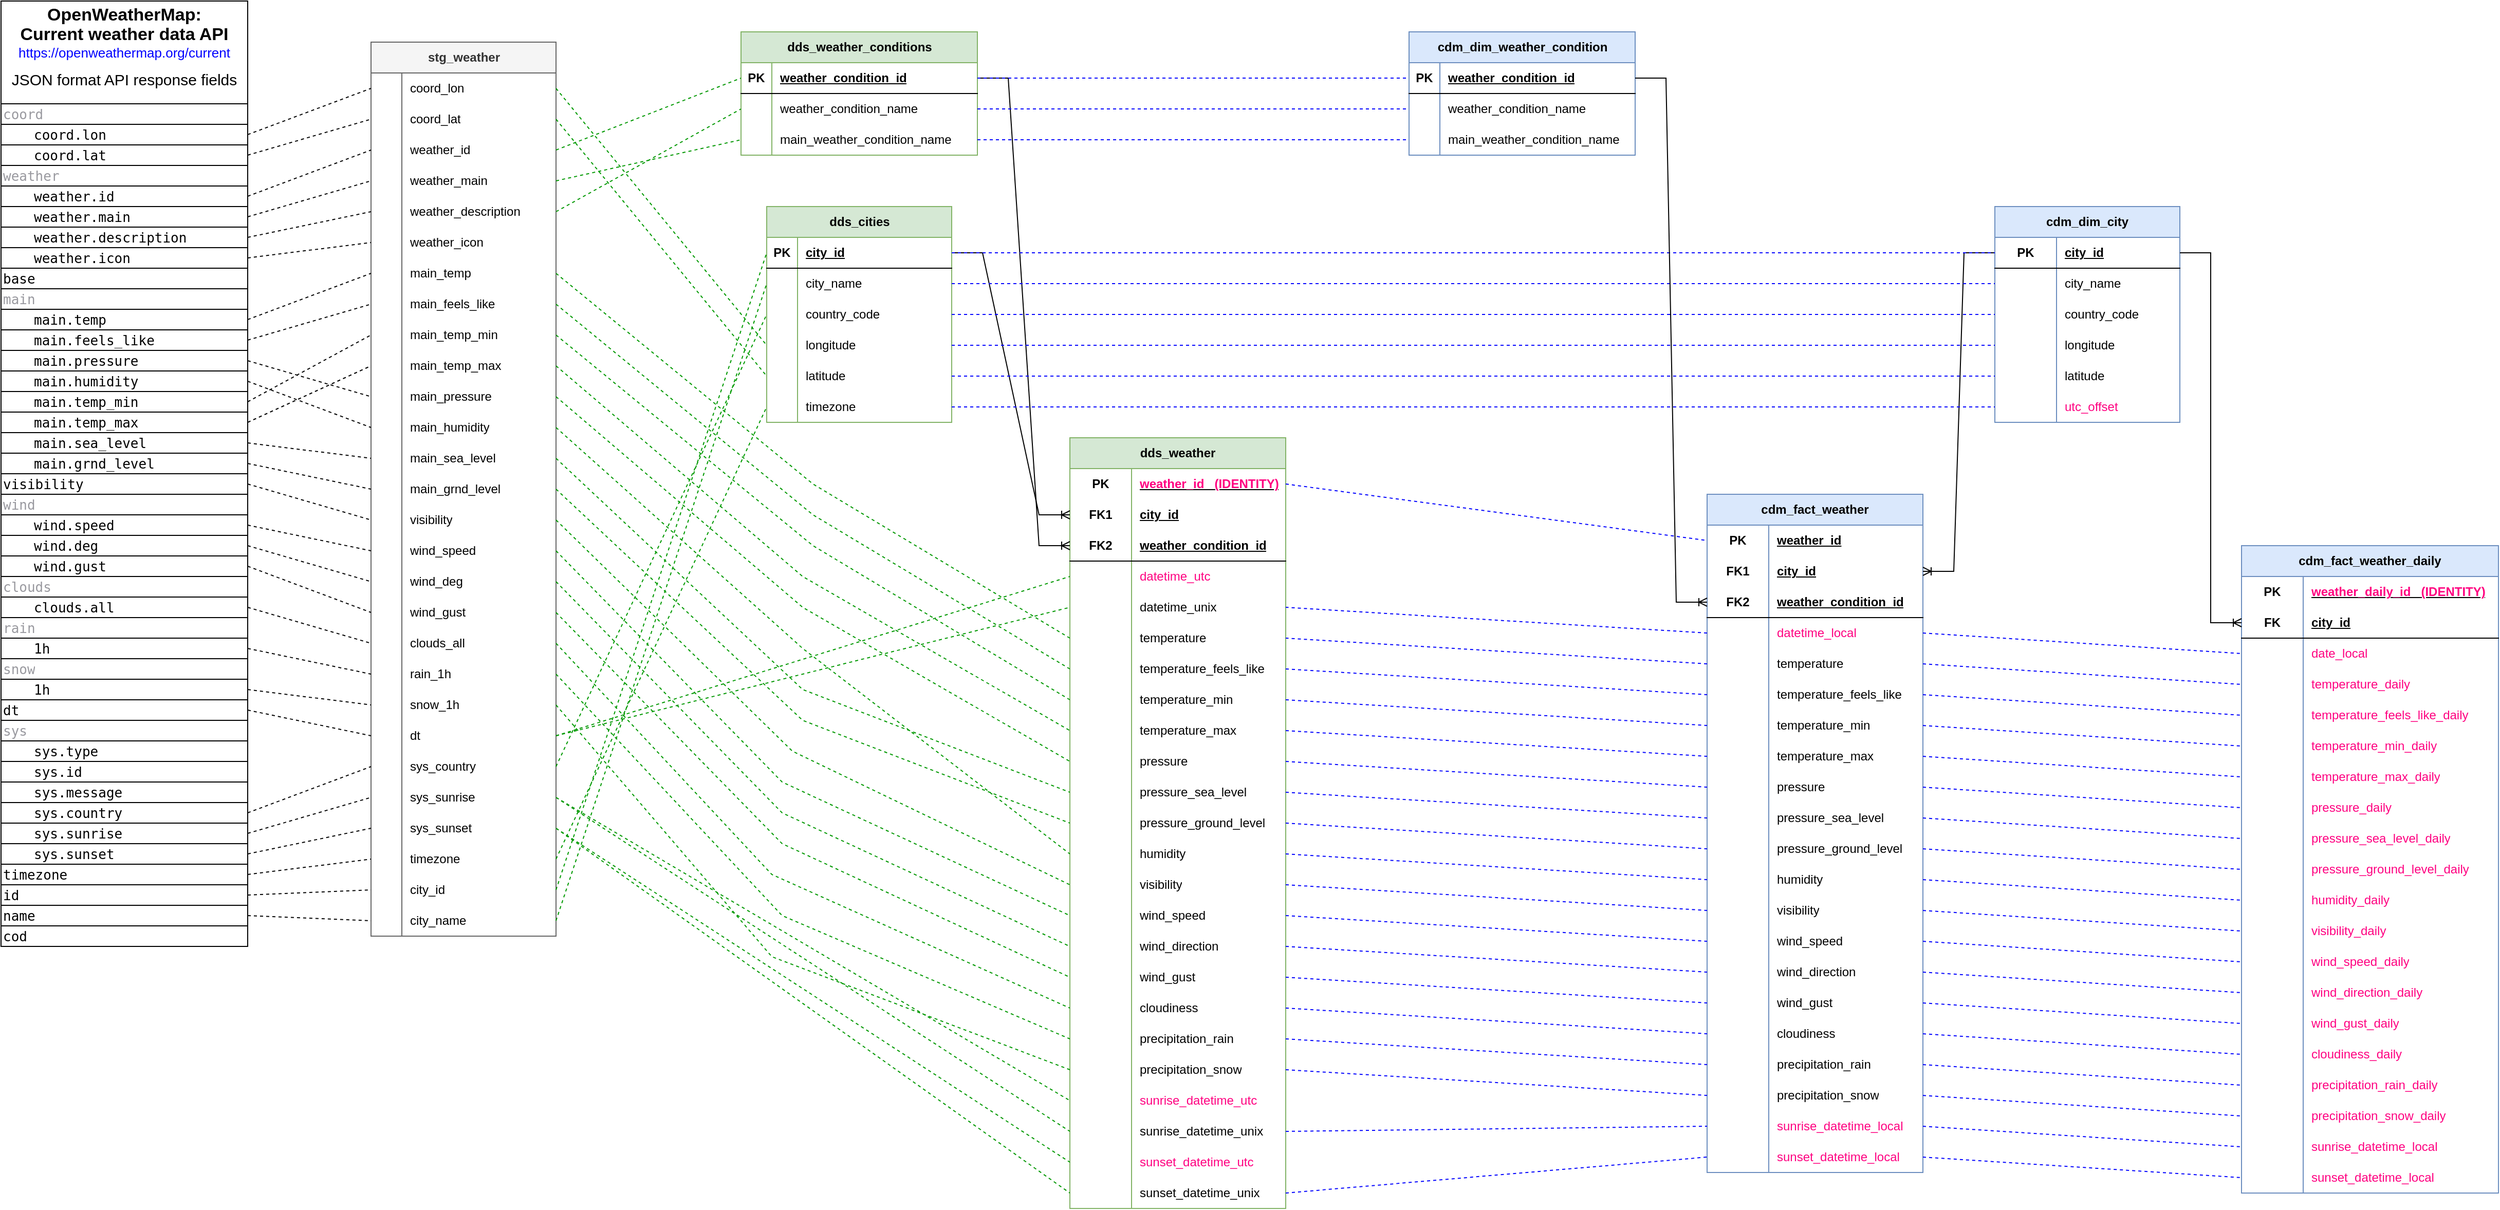 <mxfile version="27.0.9">
  <diagram name="Страница — 1" id="H6_OhhglKmK7tM379_i3">
    <mxGraphModel dx="2037" dy="2051" grid="1" gridSize="10" guides="1" tooltips="1" connect="1" arrows="1" fold="1" page="1" pageScale="1" pageWidth="1100" pageHeight="850" math="0" shadow="0">
      <root>
        <mxCell id="0" />
        <mxCell id="1" parent="0" />
        <mxCell id="9ov0jt7qU8oHToIuSPMa-106" value="" style="shape=table;startSize=0;container=1;collapsible=0;childLayout=tableLayout;fontColor=#000000;" parent="1" vertex="1">
          <mxGeometry y="-850" width="240" height="920" as="geometry" />
        </mxCell>
        <mxCell id="9ov0jt7qU8oHToIuSPMa-107" value="" style="shape=tableRow;horizontal=0;startSize=0;swimlaneHead=0;swimlaneBody=0;strokeColor=inherit;top=0;left=0;bottom=0;right=0;collapsible=0;dropTarget=0;fillColor=none;points=[[0,0.5],[1,0.5]];portConstraint=eastwest;" parent="9ov0jt7qU8oHToIuSPMa-106" vertex="1">
          <mxGeometry width="240" height="100" as="geometry" />
        </mxCell>
        <UserObject label="&lt;h3 style=&quot;box-sizing: border-box; --tw-border-spacing-x: 0; --tw-border-spacing-y: 0; --tw-translate-x: 0; --tw-translate-y: 0; --tw-rotate: 0; --tw-skew-x: 0; --tw-skew-y: 0; --tw-scale-x: 1; --tw-scale-y: 1; --tw-pan-x: ; --tw-pan-y: ; --tw-pinch-zoom: ; --tw-scroll-snap-strictness: proximity; --tw-gradient-from-position: ; --tw-gradient-via-position: ; --tw-gradient-to-position: ; --tw-ordinal: ; --tw-slashed-zero: ; --tw-numeric-figure: ; --tw-numeric-spacing: ; --tw-numeric-fraction: ; --tw-ring-inset: ; --tw-ring-offset-width: 0px; --tw-ring-offset-color: light-dark(#fff, #000000); --tw-ring-color: light-dark(rgba(59,130,246,.5), #4c89ec); --tw-ring-offset-shadow: 0 0 #0000; --tw-ring-shadow: 0 0 #0000; --tw-shadow: 0 0 #0000; --tw-shadow-colored: 0 0 #0000; --tw-blur: ; --tw-brightness: ; --tw-contrast: ; --tw-grayscale: ; --tw-hue-rotate: ; --tw-invert: ; --tw-saturate: ; --tw-sepia: ; --tw-drop-shadow: ; --tw-backdrop-blur: ; --tw-backdrop-brightness: ; --tw-backdrop-contrast: ; --tw-backdrop-grayscale: ; --tw-backdrop-hue-rotate: ; --tw-backdrop-invert: ; --tw-backdrop-opacity: ; --tw-backdrop-saturate: ; --tw-backdrop-sepia: ; --tw-contain-size: ; --tw-contain-layout: ; --tw-contain-paint: ; --tw-contain-style: ; line-height: 1.1; margin-top: 0px; margin-bottom: 10px; background-color: rgb(255, 255, 255);&quot;&gt;&lt;font&gt;&lt;font style=&quot;color: light-dark(rgb(0, 0, 0), rgb(237, 237, 237)); font-size: 17px;&quot;&gt;OpenWeatherMap:&lt;br&gt;&lt;/font&gt;&lt;span style=&quot;color: light-dark(rgb(0, 0, 0), rgb(237, 237, 237)); background-color: light-dark(rgb(255, 255, 255), rgb(18, 18, 18));&quot;&gt;&lt;font style=&quot;font-size: 17px;&quot;&gt;Current weather data API&lt;/font&gt;&lt;br&gt;&lt;/span&gt;&lt;span style=&quot;background-color: light-dark(rgb(255, 255, 255), rgb(18, 18, 18)); font-size: 13px; font-weight: normal;&quot;&gt;&lt;font style=&quot;color: rgb(0, 0, 255);&quot;&gt;https://openweathermap.org/current&lt;/font&gt;&lt;/span&gt;&lt;/font&gt;&lt;/h3&gt;&lt;h3 style=&quot;box-sizing: border-box; --tw-border-spacing-x: 0; --tw-border-spacing-y: 0; --tw-translate-x: 0; --tw-translate-y: 0; --tw-rotate: 0; --tw-skew-x: 0; --tw-skew-y: 0; --tw-scale-x: 1; --tw-scale-y: 1; --tw-pan-x: ; --tw-pan-y: ; --tw-pinch-zoom: ; --tw-scroll-snap-strictness: proximity; --tw-gradient-from-position: ; --tw-gradient-via-position: ; --tw-gradient-to-position: ; --tw-ordinal: ; --tw-slashed-zero: ; --tw-numeric-figure: ; --tw-numeric-spacing: ; --tw-numeric-fraction: ; --tw-ring-inset: ; --tw-ring-offset-width: 0px; --tw-ring-offset-color: light-dark(#fff, #000000); --tw-ring-color: light-dark(rgba(59,130,246,.5), #4c89ec); --tw-ring-offset-shadow: 0 0 #0000; --tw-ring-shadow: 0 0 #0000; --tw-shadow: 0 0 #0000; --tw-shadow-colored: 0 0 #0000; --tw-blur: ; --tw-brightness: ; --tw-contrast: ; --tw-grayscale: ; --tw-hue-rotate: ; --tw-invert: ; --tw-saturate: ; --tw-sepia: ; --tw-drop-shadow: ; --tw-backdrop-blur: ; --tw-backdrop-brightness: ; --tw-backdrop-contrast: ; --tw-backdrop-grayscale: ; --tw-backdrop-hue-rotate: ; --tw-backdrop-invert: ; --tw-backdrop-opacity: ; --tw-backdrop-saturate: ; --tw-backdrop-sepia: ; --tw-contain-size: ; --tw-contain-layout: ; --tw-contain-paint: ; --tw-contain-style: ; line-height: 1.1; margin-top: 0px; margin-bottom: 10px; background-color: rgb(255, 255, 255); color: rgb(72, 72, 74);&quot;&gt;&lt;span style=&quot;background-color: light-dark(rgb(255, 255, 255), rgb(18, 18, 18)); font-weight: normal;&quot;&gt;&lt;font style=&quot;font-size: 15px; color: rgb(0, 0, 0);&quot;&gt;JSON format API response fields&lt;/font&gt;&lt;/span&gt;&lt;/h3&gt;" link="https://openweathermap.org/current" linkTarget="_blank" id="9ov0jt7qU8oHToIuSPMa-108">
          <mxCell style="shape=partialRectangle;html=1;whiteSpace=wrap;connectable=0;strokeColor=inherit;overflow=hidden;fillColor=none;top=0;left=0;bottom=0;right=0;pointerEvents=1;align=center;fontSize=13;" parent="9ov0jt7qU8oHToIuSPMa-107" vertex="1">
            <mxGeometry width="240" height="100" as="geometry">
              <mxRectangle width="240" height="100" as="alternateBounds" />
            </mxGeometry>
          </mxCell>
        </UserObject>
        <mxCell id="x5vNkpmPakditM9wSaL7-119" value="" style="shape=tableRow;horizontal=0;startSize=0;swimlaneHead=0;swimlaneBody=0;strokeColor=inherit;top=0;left=0;bottom=0;right=0;collapsible=0;dropTarget=0;fillColor=none;points=[[0,0.5],[1,0.5]];portConstraint=eastwest;" parent="9ov0jt7qU8oHToIuSPMa-106" vertex="1">
          <mxGeometry y="100" width="240" height="20" as="geometry" />
        </mxCell>
        <mxCell id="x5vNkpmPakditM9wSaL7-120" value="&lt;span style=&quot;font-family: monospace; background-color: rgb(255, 255, 255);&quot;&gt;&lt;font style=&quot;&quot;&gt;coord&lt;/font&gt;&lt;/span&gt;" style="shape=partialRectangle;html=1;whiteSpace=wrap;connectable=0;strokeColor=inherit;overflow=hidden;fillColor=none;top=0;left=0;bottom=0;right=0;pointerEvents=1;align=left;fontSize=13;fontColor=#99999F;" parent="x5vNkpmPakditM9wSaL7-119" vertex="1">
          <mxGeometry width="240" height="20" as="geometry">
            <mxRectangle width="240" height="20" as="alternateBounds" />
          </mxGeometry>
        </mxCell>
        <mxCell id="9ov0jt7qU8oHToIuSPMa-109" value="" style="shape=tableRow;horizontal=0;startSize=0;swimlaneHead=0;swimlaneBody=0;strokeColor=inherit;top=0;left=0;bottom=0;right=0;collapsible=0;dropTarget=0;fillColor=none;points=[[0,0.5],[1,0.5]];portConstraint=eastwest;" parent="9ov0jt7qU8oHToIuSPMa-106" vertex="1">
          <mxGeometry y="120" width="240" height="20" as="geometry" />
        </mxCell>
        <mxCell id="9ov0jt7qU8oHToIuSPMa-110" value="&lt;span style=&quot;font-family: monospace; background-color: rgb(255, 255, 255);&quot;&gt;coord.lon&lt;/span&gt;" style="shape=partialRectangle;html=1;whiteSpace=wrap;connectable=0;strokeColor=inherit;overflow=hidden;fillColor=none;top=0;left=0;bottom=0;right=0;pointerEvents=1;align=left;spacingLeft=30;fontSize=13;fontColor=#000000;" parent="9ov0jt7qU8oHToIuSPMa-109" vertex="1">
          <mxGeometry width="240" height="20" as="geometry">
            <mxRectangle width="240" height="20" as="alternateBounds" />
          </mxGeometry>
        </mxCell>
        <mxCell id="9ov0jt7qU8oHToIuSPMa-111" value="" style="shape=tableRow;horizontal=0;startSize=0;swimlaneHead=0;swimlaneBody=0;strokeColor=inherit;top=0;left=0;bottom=0;right=0;collapsible=0;dropTarget=0;fillColor=none;points=[[0,0.5],[1,0.5]];portConstraint=eastwest;" parent="9ov0jt7qU8oHToIuSPMa-106" vertex="1">
          <mxGeometry y="140" width="240" height="20" as="geometry" />
        </mxCell>
        <UserObject label="&lt;span style=&quot;font-family: monospace; font-style: normal; font-variant-ligatures: normal; font-variant-caps: normal; font-weight: 400; letter-spacing: normal; orphans: 2; text-indent: 0px; text-transform: none; widows: 2; word-spacing: 0px; -webkit-text-stroke-width: 0px; white-space: normal; background-color: rgb(255, 255, 255); text-decoration-thickness: initial; text-decoration-style: initial; text-decoration-color: initial; float: none; display: inline !important;&quot;&gt;coord.lat&lt;/span&gt;" id="9ov0jt7qU8oHToIuSPMa-112">
          <mxCell style="shape=partialRectangle;html=1;whiteSpace=wrap;connectable=0;strokeColor=inherit;overflow=hidden;fillColor=none;top=0;left=0;bottom=0;right=0;pointerEvents=1;align=left;spacingLeft=30;fontSize=13;fontColor=#000000;" parent="9ov0jt7qU8oHToIuSPMa-111" vertex="1">
            <mxGeometry width="240" height="20" as="geometry">
              <mxRectangle width="240" height="20" as="alternateBounds" />
            </mxGeometry>
          </mxCell>
        </UserObject>
        <mxCell id="9ov0jt7qU8oHToIuSPMa-113" value="" style="shape=tableRow;horizontal=0;startSize=0;swimlaneHead=0;swimlaneBody=0;strokeColor=inherit;top=0;left=0;bottom=0;right=0;collapsible=0;dropTarget=0;fillColor=none;points=[[0,0.5],[1,0.5]];portConstraint=eastwest;" parent="9ov0jt7qU8oHToIuSPMa-106" vertex="1">
          <mxGeometry y="160" width="240" height="20" as="geometry" />
        </mxCell>
        <mxCell id="9ov0jt7qU8oHToIuSPMa-114" value="&lt;div&gt;&lt;span style=&quot;background-color: light-dark(rgb(255, 255, 255), rgb(18, 18, 18)); font-family: monospace;&quot;&gt;&lt;font style=&quot;&quot;&gt;weather&lt;/font&gt;&lt;/span&gt;&lt;/div&gt;" style="shape=partialRectangle;html=1;whiteSpace=wrap;connectable=0;strokeColor=inherit;overflow=hidden;fillColor=none;top=0;left=0;bottom=0;right=0;pointerEvents=1;align=left;fontSize=13;fontColor=#99999F;" parent="9ov0jt7qU8oHToIuSPMa-113" vertex="1">
          <mxGeometry width="240" height="20" as="geometry">
            <mxRectangle width="240" height="20" as="alternateBounds" />
          </mxGeometry>
        </mxCell>
        <mxCell id="9ov0jt7qU8oHToIuSPMa-115" value="" style="shape=tableRow;horizontal=0;startSize=0;swimlaneHead=0;swimlaneBody=0;strokeColor=inherit;top=0;left=0;bottom=0;right=0;collapsible=0;dropTarget=0;fillColor=none;points=[[0,0.5],[1,0.5]];portConstraint=eastwest;" parent="9ov0jt7qU8oHToIuSPMa-106" vertex="1">
          <mxGeometry y="180" width="240" height="20" as="geometry" />
        </mxCell>
        <mxCell id="9ov0jt7qU8oHToIuSPMa-116" value="&lt;span style=&quot;font-family: monospace; background-color: rgb(255, 255, 255);&quot;&gt;weather.id&lt;/span&gt;" style="shape=partialRectangle;html=1;whiteSpace=wrap;connectable=0;strokeColor=inherit;overflow=hidden;fillColor=none;top=0;left=0;bottom=0;right=0;pointerEvents=1;align=left;spacingLeft=30;fontSize=13;fontColor=#000000;" parent="9ov0jt7qU8oHToIuSPMa-115" vertex="1">
          <mxGeometry width="240" height="20" as="geometry">
            <mxRectangle width="240" height="20" as="alternateBounds" />
          </mxGeometry>
        </mxCell>
        <mxCell id="9ov0jt7qU8oHToIuSPMa-117" value="" style="shape=tableRow;horizontal=0;startSize=0;swimlaneHead=0;swimlaneBody=0;strokeColor=inherit;top=0;left=0;bottom=0;right=0;collapsible=0;dropTarget=0;fillColor=none;points=[[0,0.5],[1,0.5]];portConstraint=eastwest;" parent="9ov0jt7qU8oHToIuSPMa-106" vertex="1">
          <mxGeometry y="200" width="240" height="20" as="geometry" />
        </mxCell>
        <mxCell id="9ov0jt7qU8oHToIuSPMa-118" value="&lt;span style=&quot;font-family: monospace; background-color: rgb(255, 255, 255);&quot;&gt;weather.main&lt;/span&gt;" style="shape=partialRectangle;html=1;whiteSpace=wrap;connectable=0;strokeColor=inherit;overflow=hidden;fillColor=none;top=0;left=0;bottom=0;right=0;pointerEvents=1;align=left;spacingLeft=30;fontSize=13;fontColor=#000000;" parent="9ov0jt7qU8oHToIuSPMa-117" vertex="1">
          <mxGeometry width="240" height="20" as="geometry">
            <mxRectangle width="240" height="20" as="alternateBounds" />
          </mxGeometry>
        </mxCell>
        <mxCell id="9ov0jt7qU8oHToIuSPMa-119" value="" style="shape=tableRow;horizontal=0;startSize=0;swimlaneHead=0;swimlaneBody=0;strokeColor=inherit;top=0;left=0;bottom=0;right=0;collapsible=0;dropTarget=0;fillColor=none;points=[[0,0.5],[1,0.5]];portConstraint=eastwest;" parent="9ov0jt7qU8oHToIuSPMa-106" vertex="1">
          <mxGeometry y="220" width="240" height="20" as="geometry" />
        </mxCell>
        <mxCell id="9ov0jt7qU8oHToIuSPMa-120" value="&lt;span style=&quot;font-family: monospace; background-color: rgb(255, 255, 255);&quot;&gt;weather.description&lt;/span&gt;" style="shape=partialRectangle;html=1;whiteSpace=wrap;connectable=0;strokeColor=inherit;overflow=hidden;fillColor=none;top=0;left=0;bottom=0;right=0;pointerEvents=1;align=left;spacingLeft=30;fontSize=13;fontColor=#000000;" parent="9ov0jt7qU8oHToIuSPMa-119" vertex="1">
          <mxGeometry width="240" height="20" as="geometry">
            <mxRectangle width="240" height="20" as="alternateBounds" />
          </mxGeometry>
        </mxCell>
        <mxCell id="9ov0jt7qU8oHToIuSPMa-121" value="" style="shape=tableRow;horizontal=0;startSize=0;swimlaneHead=0;swimlaneBody=0;strokeColor=inherit;top=0;left=0;bottom=0;right=0;collapsible=0;dropTarget=0;fillColor=none;points=[[0,0.5],[1,0.5]];portConstraint=eastwest;" parent="9ov0jt7qU8oHToIuSPMa-106" vertex="1">
          <mxGeometry y="240" width="240" height="20" as="geometry" />
        </mxCell>
        <mxCell id="9ov0jt7qU8oHToIuSPMa-122" value="&lt;span style=&quot;font-family: monospace; background-color: rgb(255, 255, 255);&quot;&gt;weather.icon&lt;/span&gt;" style="shape=partialRectangle;html=1;whiteSpace=wrap;connectable=0;strokeColor=inherit;overflow=hidden;fillColor=none;top=0;left=0;bottom=0;right=0;pointerEvents=1;align=left;spacingLeft=30;fontSize=13;fontColor=#000000;" parent="9ov0jt7qU8oHToIuSPMa-121" vertex="1">
          <mxGeometry width="240" height="20" as="geometry">
            <mxRectangle width="240" height="20" as="alternateBounds" />
          </mxGeometry>
        </mxCell>
        <mxCell id="9ov0jt7qU8oHToIuSPMa-123" value="" style="shape=tableRow;horizontal=0;startSize=0;swimlaneHead=0;swimlaneBody=0;strokeColor=inherit;top=0;left=0;bottom=0;right=0;collapsible=0;dropTarget=0;fillColor=none;points=[[0,0.5],[1,0.5]];portConstraint=eastwest;" parent="9ov0jt7qU8oHToIuSPMa-106" vertex="1">
          <mxGeometry y="260" width="240" height="20" as="geometry" />
        </mxCell>
        <mxCell id="9ov0jt7qU8oHToIuSPMa-124" value="&lt;span style=&quot;font-family: monospace; background-color: rgb(255, 255, 255);&quot;&gt;base&lt;/span&gt;" style="shape=partialRectangle;html=1;whiteSpace=wrap;connectable=0;strokeColor=inherit;overflow=hidden;fillColor=none;top=0;left=0;bottom=0;right=0;pointerEvents=1;fontSize=13;align=left;fontColor=#000000;" parent="9ov0jt7qU8oHToIuSPMa-123" vertex="1">
          <mxGeometry width="240" height="20" as="geometry">
            <mxRectangle width="240" height="20" as="alternateBounds" />
          </mxGeometry>
        </mxCell>
        <mxCell id="9ov0jt7qU8oHToIuSPMa-125" value="" style="shape=tableRow;horizontal=0;startSize=0;swimlaneHead=0;swimlaneBody=0;strokeColor=inherit;top=0;left=0;bottom=0;right=0;collapsible=0;dropTarget=0;fillColor=none;points=[[0,0.5],[1,0.5]];portConstraint=eastwest;" parent="9ov0jt7qU8oHToIuSPMa-106" vertex="1">
          <mxGeometry y="280" width="240" height="20" as="geometry" />
        </mxCell>
        <mxCell id="9ov0jt7qU8oHToIuSPMa-126" value="&lt;span style=&quot;font-family: monospace; background-color: rgb(255, 255, 255);&quot;&gt;main&lt;/span&gt;" style="shape=partialRectangle;html=1;whiteSpace=wrap;connectable=0;strokeColor=inherit;overflow=hidden;fillColor=none;top=0;left=0;bottom=0;right=0;pointerEvents=1;fontSize=13;align=left;fontColor=#99999F;" parent="9ov0jt7qU8oHToIuSPMa-125" vertex="1">
          <mxGeometry width="240" height="20" as="geometry">
            <mxRectangle width="240" height="20" as="alternateBounds" />
          </mxGeometry>
        </mxCell>
        <mxCell id="9ov0jt7qU8oHToIuSPMa-127" value="" style="shape=tableRow;horizontal=0;startSize=0;swimlaneHead=0;swimlaneBody=0;strokeColor=inherit;top=0;left=0;bottom=0;right=0;collapsible=0;dropTarget=0;fillColor=none;points=[[0,0.5],[1,0.5]];portConstraint=eastwest;" parent="9ov0jt7qU8oHToIuSPMa-106" vertex="1">
          <mxGeometry y="300" width="240" height="20" as="geometry" />
        </mxCell>
        <mxCell id="9ov0jt7qU8oHToIuSPMa-128" value="&lt;span style=&quot;font-family: monospace; background-color: rgb(255, 255, 255);&quot;&gt;main.temp&lt;/span&gt;" style="shape=partialRectangle;html=1;whiteSpace=wrap;connectable=0;strokeColor=inherit;overflow=hidden;fillColor=none;top=0;left=0;bottom=0;right=0;pointerEvents=1;fontSize=13;align=left;spacingLeft=30;fontColor=#000000;" parent="9ov0jt7qU8oHToIuSPMa-127" vertex="1">
          <mxGeometry width="240" height="20" as="geometry">
            <mxRectangle width="240" height="20" as="alternateBounds" />
          </mxGeometry>
        </mxCell>
        <mxCell id="9ov0jt7qU8oHToIuSPMa-129" value="" style="shape=tableRow;horizontal=0;startSize=0;swimlaneHead=0;swimlaneBody=0;strokeColor=inherit;top=0;left=0;bottom=0;right=0;collapsible=0;dropTarget=0;fillColor=none;points=[[0,0.5],[1,0.5]];portConstraint=eastwest;" parent="9ov0jt7qU8oHToIuSPMa-106" vertex="1">
          <mxGeometry y="320" width="240" height="20" as="geometry" />
        </mxCell>
        <mxCell id="9ov0jt7qU8oHToIuSPMa-130" value="&lt;span style=&quot;font-family: monospace; background-color: rgb(255, 255, 255);&quot;&gt;main.feels_like&lt;/span&gt;" style="shape=partialRectangle;html=1;whiteSpace=wrap;connectable=0;strokeColor=inherit;overflow=hidden;fillColor=none;top=0;left=0;bottom=0;right=0;pointerEvents=1;fontSize=13;align=left;spacingLeft=30;fontColor=#000000;" parent="9ov0jt7qU8oHToIuSPMa-129" vertex="1">
          <mxGeometry width="240" height="20" as="geometry">
            <mxRectangle width="240" height="20" as="alternateBounds" />
          </mxGeometry>
        </mxCell>
        <mxCell id="9ov0jt7qU8oHToIuSPMa-131" value="" style="shape=tableRow;horizontal=0;startSize=0;swimlaneHead=0;swimlaneBody=0;strokeColor=inherit;top=0;left=0;bottom=0;right=0;collapsible=0;dropTarget=0;fillColor=none;points=[[0,0.5],[1,0.5]];portConstraint=eastwest;" parent="9ov0jt7qU8oHToIuSPMa-106" vertex="1">
          <mxGeometry y="340" width="240" height="20" as="geometry" />
        </mxCell>
        <mxCell id="9ov0jt7qU8oHToIuSPMa-132" value="&lt;span style=&quot;font-family: monospace; background-color: rgb(255, 255, 255);&quot;&gt;main.pressure&lt;/span&gt;" style="shape=partialRectangle;html=1;whiteSpace=wrap;connectable=0;strokeColor=inherit;overflow=hidden;fillColor=none;top=0;left=0;bottom=0;right=0;pointerEvents=1;fontSize=13;align=left;spacingLeft=30;fontColor=#000000;" parent="9ov0jt7qU8oHToIuSPMa-131" vertex="1">
          <mxGeometry width="240" height="20" as="geometry">
            <mxRectangle width="240" height="20" as="alternateBounds" />
          </mxGeometry>
        </mxCell>
        <mxCell id="9ov0jt7qU8oHToIuSPMa-133" value="" style="shape=tableRow;horizontal=0;startSize=0;swimlaneHead=0;swimlaneBody=0;strokeColor=inherit;top=0;left=0;bottom=0;right=0;collapsible=0;dropTarget=0;fillColor=none;points=[[0,0.5],[1,0.5]];portConstraint=eastwest;" parent="9ov0jt7qU8oHToIuSPMa-106" vertex="1">
          <mxGeometry y="360" width="240" height="20" as="geometry" />
        </mxCell>
        <mxCell id="9ov0jt7qU8oHToIuSPMa-134" value="&lt;span style=&quot;font-family: monospace; background-color: rgb(255, 255, 255);&quot;&gt;main.humidity&lt;/span&gt;" style="shape=partialRectangle;html=1;whiteSpace=wrap;connectable=0;strokeColor=inherit;overflow=hidden;fillColor=none;top=0;left=0;bottom=0;right=0;pointerEvents=1;fontSize=13;align=left;spacingLeft=30;fontColor=#000000;" parent="9ov0jt7qU8oHToIuSPMa-133" vertex="1">
          <mxGeometry width="240" height="20" as="geometry">
            <mxRectangle width="240" height="20" as="alternateBounds" />
          </mxGeometry>
        </mxCell>
        <mxCell id="9ov0jt7qU8oHToIuSPMa-135" value="" style="shape=tableRow;horizontal=0;startSize=0;swimlaneHead=0;swimlaneBody=0;strokeColor=inherit;top=0;left=0;bottom=0;right=0;collapsible=0;dropTarget=0;fillColor=none;points=[[0,0.5],[1,0.5]];portConstraint=eastwest;" parent="9ov0jt7qU8oHToIuSPMa-106" vertex="1">
          <mxGeometry y="380" width="240" height="20" as="geometry" />
        </mxCell>
        <mxCell id="9ov0jt7qU8oHToIuSPMa-136" value="&lt;span style=&quot;font-family: monospace; background-color: rgb(255, 255, 255);&quot;&gt;main.temp_min&lt;/span&gt;" style="shape=partialRectangle;html=1;whiteSpace=wrap;connectable=0;strokeColor=inherit;overflow=hidden;fillColor=none;top=0;left=0;bottom=0;right=0;pointerEvents=1;fontSize=13;align=left;spacingLeft=30;fontColor=#000000;" parent="9ov0jt7qU8oHToIuSPMa-135" vertex="1">
          <mxGeometry width="240" height="20" as="geometry">
            <mxRectangle width="240" height="20" as="alternateBounds" />
          </mxGeometry>
        </mxCell>
        <mxCell id="9ov0jt7qU8oHToIuSPMa-137" value="" style="shape=tableRow;horizontal=0;startSize=0;swimlaneHead=0;swimlaneBody=0;strokeColor=inherit;top=0;left=0;bottom=0;right=0;collapsible=0;dropTarget=0;fillColor=none;points=[[0,0.5],[1,0.5]];portConstraint=eastwest;" parent="9ov0jt7qU8oHToIuSPMa-106" vertex="1">
          <mxGeometry y="400" width="240" height="20" as="geometry" />
        </mxCell>
        <mxCell id="9ov0jt7qU8oHToIuSPMa-138" value="&lt;span style=&quot;font-family: monospace; background-color: rgb(255, 255, 255);&quot;&gt;main.temp_max&lt;/span&gt;" style="shape=partialRectangle;html=1;whiteSpace=wrap;connectable=0;strokeColor=inherit;overflow=hidden;fillColor=none;top=0;left=0;bottom=0;right=0;pointerEvents=1;fontSize=13;align=left;spacingLeft=30;fontColor=#000000;" parent="9ov0jt7qU8oHToIuSPMa-137" vertex="1">
          <mxGeometry width="240" height="20" as="geometry">
            <mxRectangle width="240" height="20" as="alternateBounds" />
          </mxGeometry>
        </mxCell>
        <mxCell id="9ov0jt7qU8oHToIuSPMa-139" value="" style="shape=tableRow;horizontal=0;startSize=0;swimlaneHead=0;swimlaneBody=0;strokeColor=inherit;top=0;left=0;bottom=0;right=0;collapsible=0;dropTarget=0;fillColor=none;points=[[0,0.5],[1,0.5]];portConstraint=eastwest;" parent="9ov0jt7qU8oHToIuSPMa-106" vertex="1">
          <mxGeometry y="420" width="240" height="20" as="geometry" />
        </mxCell>
        <mxCell id="9ov0jt7qU8oHToIuSPMa-140" value="&lt;span style=&quot;font-family: monospace; background-color: rgb(255, 255, 255);&quot;&gt;main.sea_level&lt;/span&gt;" style="shape=partialRectangle;html=1;whiteSpace=wrap;connectable=0;strokeColor=inherit;overflow=hidden;fillColor=none;top=0;left=0;bottom=0;right=0;pointerEvents=1;fontSize=13;align=left;spacingLeft=30;fontColor=#000000;" parent="9ov0jt7qU8oHToIuSPMa-139" vertex="1">
          <mxGeometry width="240" height="20" as="geometry">
            <mxRectangle width="240" height="20" as="alternateBounds" />
          </mxGeometry>
        </mxCell>
        <mxCell id="9ov0jt7qU8oHToIuSPMa-141" value="" style="shape=tableRow;horizontal=0;startSize=0;swimlaneHead=0;swimlaneBody=0;strokeColor=inherit;top=0;left=0;bottom=0;right=0;collapsible=0;dropTarget=0;fillColor=none;points=[[0,0.5],[1,0.5]];portConstraint=eastwest;" parent="9ov0jt7qU8oHToIuSPMa-106" vertex="1">
          <mxGeometry y="440" width="240" height="20" as="geometry" />
        </mxCell>
        <mxCell id="9ov0jt7qU8oHToIuSPMa-142" value="&lt;span style=&quot;font-family: monospace; background-color: rgb(255, 255, 255);&quot;&gt;main.grnd_level&lt;/span&gt;" style="shape=partialRectangle;html=1;whiteSpace=wrap;connectable=0;strokeColor=inherit;overflow=hidden;fillColor=none;top=0;left=0;bottom=0;right=0;pointerEvents=1;fontSize=13;align=left;spacingLeft=30;fontColor=#000000;" parent="9ov0jt7qU8oHToIuSPMa-141" vertex="1">
          <mxGeometry width="240" height="20" as="geometry">
            <mxRectangle width="240" height="20" as="alternateBounds" />
          </mxGeometry>
        </mxCell>
        <mxCell id="9ov0jt7qU8oHToIuSPMa-143" value="" style="shape=tableRow;horizontal=0;startSize=0;swimlaneHead=0;swimlaneBody=0;strokeColor=inherit;top=0;left=0;bottom=0;right=0;collapsible=0;dropTarget=0;fillColor=none;points=[[0,0.5],[1,0.5]];portConstraint=eastwest;" parent="9ov0jt7qU8oHToIuSPMa-106" vertex="1">
          <mxGeometry y="460" width="240" height="20" as="geometry" />
        </mxCell>
        <mxCell id="9ov0jt7qU8oHToIuSPMa-144" value="&lt;span style=&quot;font-family: monospace; background-color: rgb(255, 255, 255);&quot;&gt;visibility&lt;/span&gt;" style="shape=partialRectangle;html=1;whiteSpace=wrap;connectable=0;strokeColor=inherit;overflow=hidden;fillColor=none;top=0;left=0;bottom=0;right=0;pointerEvents=1;fontSize=13;align=left;fontColor=#000000;" parent="9ov0jt7qU8oHToIuSPMa-143" vertex="1">
          <mxGeometry width="240" height="20" as="geometry">
            <mxRectangle width="240" height="20" as="alternateBounds" />
          </mxGeometry>
        </mxCell>
        <mxCell id="9ov0jt7qU8oHToIuSPMa-145" value="" style="shape=tableRow;horizontal=0;startSize=0;swimlaneHead=0;swimlaneBody=0;strokeColor=inherit;top=0;left=0;bottom=0;right=0;collapsible=0;dropTarget=0;fillColor=none;points=[[0,0.5],[1,0.5]];portConstraint=eastwest;" parent="9ov0jt7qU8oHToIuSPMa-106" vertex="1">
          <mxGeometry y="480" width="240" height="20" as="geometry" />
        </mxCell>
        <mxCell id="9ov0jt7qU8oHToIuSPMa-146" value="&lt;span style=&quot;font-family: monospace; background-color: rgb(255, 255, 255);&quot;&gt;wind&lt;/span&gt;" style="shape=partialRectangle;html=1;whiteSpace=wrap;connectable=0;strokeColor=inherit;overflow=hidden;fillColor=none;top=0;left=0;bottom=0;right=0;pointerEvents=1;fontSize=13;align=left;fontColor=#99999F;" parent="9ov0jt7qU8oHToIuSPMa-145" vertex="1">
          <mxGeometry width="240" height="20" as="geometry">
            <mxRectangle width="240" height="20" as="alternateBounds" />
          </mxGeometry>
        </mxCell>
        <mxCell id="9ov0jt7qU8oHToIuSPMa-147" value="" style="shape=tableRow;horizontal=0;startSize=0;swimlaneHead=0;swimlaneBody=0;strokeColor=inherit;top=0;left=0;bottom=0;right=0;collapsible=0;dropTarget=0;fillColor=none;points=[[0,0.5],[1,0.5]];portConstraint=eastwest;" parent="9ov0jt7qU8oHToIuSPMa-106" vertex="1">
          <mxGeometry y="500" width="240" height="20" as="geometry" />
        </mxCell>
        <mxCell id="9ov0jt7qU8oHToIuSPMa-148" value="&lt;span style=&quot;font-family: monospace; background-color: rgb(255, 255, 255);&quot;&gt;wind.speed&lt;/span&gt;" style="shape=partialRectangle;html=1;whiteSpace=wrap;connectable=0;strokeColor=inherit;overflow=hidden;fillColor=none;top=0;left=0;bottom=0;right=0;pointerEvents=1;fontSize=13;align=left;spacingLeft=30;fontColor=#000000;" parent="9ov0jt7qU8oHToIuSPMa-147" vertex="1">
          <mxGeometry width="240" height="20" as="geometry">
            <mxRectangle width="240" height="20" as="alternateBounds" />
          </mxGeometry>
        </mxCell>
        <mxCell id="9ov0jt7qU8oHToIuSPMa-149" value="" style="shape=tableRow;horizontal=0;startSize=0;swimlaneHead=0;swimlaneBody=0;strokeColor=inherit;top=0;left=0;bottom=0;right=0;collapsible=0;dropTarget=0;fillColor=none;points=[[0,0.5],[1,0.5]];portConstraint=eastwest;" parent="9ov0jt7qU8oHToIuSPMa-106" vertex="1">
          <mxGeometry y="520" width="240" height="20" as="geometry" />
        </mxCell>
        <mxCell id="9ov0jt7qU8oHToIuSPMa-150" value="&lt;span style=&quot;font-family: monospace; background-color: rgb(255, 255, 255);&quot;&gt;wind.deg&lt;/span&gt;" style="shape=partialRectangle;html=1;whiteSpace=wrap;connectable=0;strokeColor=inherit;overflow=hidden;fillColor=none;top=0;left=0;bottom=0;right=0;pointerEvents=1;fontSize=13;align=left;spacingLeft=30;fontColor=#000000;" parent="9ov0jt7qU8oHToIuSPMa-149" vertex="1">
          <mxGeometry width="240" height="20" as="geometry">
            <mxRectangle width="240" height="20" as="alternateBounds" />
          </mxGeometry>
        </mxCell>
        <mxCell id="x5vNkpmPakditM9wSaL7-1" value="" style="shape=tableRow;horizontal=0;startSize=0;swimlaneHead=0;swimlaneBody=0;strokeColor=inherit;top=0;left=0;bottom=0;right=0;collapsible=0;dropTarget=0;fillColor=none;points=[[0,0.5],[1,0.5]];portConstraint=eastwest;" parent="9ov0jt7qU8oHToIuSPMa-106" vertex="1">
          <mxGeometry y="540" width="240" height="20" as="geometry" />
        </mxCell>
        <mxCell id="x5vNkpmPakditM9wSaL7-2" value="&lt;span style=&quot;font-family: monospace; background-color: rgb(255, 255, 255);&quot;&gt;wind.gust&lt;/span&gt;" style="shape=partialRectangle;html=1;whiteSpace=wrap;connectable=0;strokeColor=inherit;overflow=hidden;fillColor=none;top=0;left=0;bottom=0;right=0;pointerEvents=1;fontSize=13;align=left;spacingLeft=30;fontColor=#000000;" parent="x5vNkpmPakditM9wSaL7-1" vertex="1">
          <mxGeometry width="240" height="20" as="geometry">
            <mxRectangle width="240" height="20" as="alternateBounds" />
          </mxGeometry>
        </mxCell>
        <mxCell id="x5vNkpmPakditM9wSaL7-3" value="" style="shape=tableRow;horizontal=0;startSize=0;swimlaneHead=0;swimlaneBody=0;strokeColor=inherit;top=0;left=0;bottom=0;right=0;collapsible=0;dropTarget=0;fillColor=none;points=[[0,0.5],[1,0.5]];portConstraint=eastwest;" parent="9ov0jt7qU8oHToIuSPMa-106" vertex="1">
          <mxGeometry y="560" width="240" height="20" as="geometry" />
        </mxCell>
        <mxCell id="x5vNkpmPakditM9wSaL7-4" value="&lt;span style=&quot;font-family: monospace; background-color: rgb(255, 255, 255);&quot;&gt;clouds&lt;/span&gt;" style="shape=partialRectangle;html=1;whiteSpace=wrap;connectable=0;strokeColor=inherit;overflow=hidden;fillColor=none;top=0;left=0;bottom=0;right=0;pointerEvents=1;fontSize=13;align=left;fontColor=#99999F;" parent="x5vNkpmPakditM9wSaL7-3" vertex="1">
          <mxGeometry width="240" height="20" as="geometry">
            <mxRectangle width="240" height="20" as="alternateBounds" />
          </mxGeometry>
        </mxCell>
        <mxCell id="x5vNkpmPakditM9wSaL7-5" value="" style="shape=tableRow;horizontal=0;startSize=0;swimlaneHead=0;swimlaneBody=0;strokeColor=inherit;top=0;left=0;bottom=0;right=0;collapsible=0;dropTarget=0;fillColor=none;points=[[0,0.5],[1,0.5]];portConstraint=eastwest;" parent="9ov0jt7qU8oHToIuSPMa-106" vertex="1">
          <mxGeometry y="580" width="240" height="20" as="geometry" />
        </mxCell>
        <mxCell id="x5vNkpmPakditM9wSaL7-6" value="&lt;span style=&quot;font-family: monospace; background-color: rgb(255, 255, 255);&quot;&gt;clouds.all&lt;/span&gt;" style="shape=partialRectangle;html=1;whiteSpace=wrap;connectable=0;strokeColor=inherit;overflow=hidden;fillColor=none;top=0;left=0;bottom=0;right=0;pointerEvents=1;fontSize=13;align=left;spacingLeft=30;fontColor=#000000;" parent="x5vNkpmPakditM9wSaL7-5" vertex="1">
          <mxGeometry width="240" height="20" as="geometry">
            <mxRectangle width="240" height="20" as="alternateBounds" />
          </mxGeometry>
        </mxCell>
        <mxCell id="x5vNkpmPakditM9wSaL7-7" value="" style="shape=tableRow;horizontal=0;startSize=0;swimlaneHead=0;swimlaneBody=0;strokeColor=inherit;top=0;left=0;bottom=0;right=0;collapsible=0;dropTarget=0;fillColor=none;points=[[0,0.5],[1,0.5]];portConstraint=eastwest;" parent="9ov0jt7qU8oHToIuSPMa-106" vertex="1">
          <mxGeometry y="600" width="240" height="20" as="geometry" />
        </mxCell>
        <mxCell id="x5vNkpmPakditM9wSaL7-8" value="&lt;span style=&quot;font-family: monospace; background-color: rgb(255, 255, 255);&quot;&gt;rain&lt;/span&gt;" style="shape=partialRectangle;html=1;whiteSpace=wrap;connectable=0;strokeColor=inherit;overflow=hidden;fillColor=none;top=0;left=0;bottom=0;right=0;pointerEvents=1;fontSize=13;align=left;fontColor=#99999F;" parent="x5vNkpmPakditM9wSaL7-7" vertex="1">
          <mxGeometry width="240" height="20" as="geometry">
            <mxRectangle width="240" height="20" as="alternateBounds" />
          </mxGeometry>
        </mxCell>
        <mxCell id="x5vNkpmPakditM9wSaL7-9" value="" style="shape=tableRow;horizontal=0;startSize=0;swimlaneHead=0;swimlaneBody=0;strokeColor=inherit;top=0;left=0;bottom=0;right=0;collapsible=0;dropTarget=0;fillColor=none;points=[[0,0.5],[1,0.5]];portConstraint=eastwest;" parent="9ov0jt7qU8oHToIuSPMa-106" vertex="1">
          <mxGeometry y="620" width="240" height="20" as="geometry" />
        </mxCell>
        <mxCell id="x5vNkpmPakditM9wSaL7-10" value="&lt;span style=&quot;font-family: monospace; background-color: rgb(255, 255, 255);&quot;&gt;1h&lt;/span&gt;" style="shape=partialRectangle;html=1;whiteSpace=wrap;connectable=0;strokeColor=inherit;overflow=hidden;fillColor=none;top=0;left=0;bottom=0;right=0;pointerEvents=1;fontSize=13;align=left;spacingLeft=30;fontColor=#000000;" parent="x5vNkpmPakditM9wSaL7-9" vertex="1">
          <mxGeometry width="240" height="20" as="geometry">
            <mxRectangle width="240" height="20" as="alternateBounds" />
          </mxGeometry>
        </mxCell>
        <mxCell id="x5vNkpmPakditM9wSaL7-11" value="" style="shape=tableRow;horizontal=0;startSize=0;swimlaneHead=0;swimlaneBody=0;strokeColor=inherit;top=0;left=0;bottom=0;right=0;collapsible=0;dropTarget=0;fillColor=none;points=[[0,0.5],[1,0.5]];portConstraint=eastwest;" parent="9ov0jt7qU8oHToIuSPMa-106" vertex="1">
          <mxGeometry y="640" width="240" height="20" as="geometry" />
        </mxCell>
        <mxCell id="x5vNkpmPakditM9wSaL7-12" value="&lt;span style=&quot;font-family: monospace; background-color: rgb(255, 255, 255);&quot;&gt;snow&lt;/span&gt;" style="shape=partialRectangle;html=1;whiteSpace=wrap;connectable=0;strokeColor=inherit;overflow=hidden;fillColor=none;top=0;left=0;bottom=0;right=0;pointerEvents=1;fontSize=13;align=left;fontColor=#99999F;" parent="x5vNkpmPakditM9wSaL7-11" vertex="1">
          <mxGeometry width="240" height="20" as="geometry">
            <mxRectangle width="240" height="20" as="alternateBounds" />
          </mxGeometry>
        </mxCell>
        <mxCell id="x5vNkpmPakditM9wSaL7-13" value="" style="shape=tableRow;horizontal=0;startSize=0;swimlaneHead=0;swimlaneBody=0;strokeColor=inherit;top=0;left=0;bottom=0;right=0;collapsible=0;dropTarget=0;fillColor=none;points=[[0,0.5],[1,0.5]];portConstraint=eastwest;" parent="9ov0jt7qU8oHToIuSPMa-106" vertex="1">
          <mxGeometry y="660" width="240" height="20" as="geometry" />
        </mxCell>
        <mxCell id="x5vNkpmPakditM9wSaL7-14" value="&lt;span style=&quot;font-family: monospace; background-color: rgb(255, 255, 255);&quot;&gt;1h&lt;/span&gt;" style="shape=partialRectangle;html=1;whiteSpace=wrap;connectable=0;strokeColor=inherit;overflow=hidden;fillColor=none;top=0;left=0;bottom=0;right=0;pointerEvents=1;fontSize=13;align=left;spacingLeft=30;fontColor=#000000;" parent="x5vNkpmPakditM9wSaL7-13" vertex="1">
          <mxGeometry width="240" height="20" as="geometry">
            <mxRectangle width="240" height="20" as="alternateBounds" />
          </mxGeometry>
        </mxCell>
        <mxCell id="x5vNkpmPakditM9wSaL7-15" value="" style="shape=tableRow;horizontal=0;startSize=0;swimlaneHead=0;swimlaneBody=0;strokeColor=inherit;top=0;left=0;bottom=0;right=0;collapsible=0;dropTarget=0;fillColor=none;points=[[0,0.5],[1,0.5]];portConstraint=eastwest;" parent="9ov0jt7qU8oHToIuSPMa-106" vertex="1">
          <mxGeometry y="680" width="240" height="20" as="geometry" />
        </mxCell>
        <mxCell id="x5vNkpmPakditM9wSaL7-16" value="&lt;span style=&quot;font-family: monospace; background-color: rgb(255, 255, 255);&quot;&gt;dt&lt;/span&gt;" style="shape=partialRectangle;html=1;whiteSpace=wrap;connectable=0;strokeColor=inherit;overflow=hidden;fillColor=none;top=0;left=0;bottom=0;right=0;pointerEvents=1;fontSize=13;align=left;fontColor=#000000;" parent="x5vNkpmPakditM9wSaL7-15" vertex="1">
          <mxGeometry width="240" height="20" as="geometry">
            <mxRectangle width="240" height="20" as="alternateBounds" />
          </mxGeometry>
        </mxCell>
        <mxCell id="x5vNkpmPakditM9wSaL7-17" value="" style="shape=tableRow;horizontal=0;startSize=0;swimlaneHead=0;swimlaneBody=0;strokeColor=inherit;top=0;left=0;bottom=0;right=0;collapsible=0;dropTarget=0;fillColor=none;points=[[0,0.5],[1,0.5]];portConstraint=eastwest;" parent="9ov0jt7qU8oHToIuSPMa-106" vertex="1">
          <mxGeometry y="700" width="240" height="20" as="geometry" />
        </mxCell>
        <mxCell id="x5vNkpmPakditM9wSaL7-18" value="&lt;span style=&quot;font-family: monospace; background-color: rgb(255, 255, 255);&quot;&gt;sys&lt;/span&gt;" style="shape=partialRectangle;html=1;whiteSpace=wrap;connectable=0;strokeColor=inherit;overflow=hidden;fillColor=none;top=0;left=0;bottom=0;right=0;pointerEvents=1;fontSize=13;align=left;fontColor=#99999F;" parent="x5vNkpmPakditM9wSaL7-17" vertex="1">
          <mxGeometry width="240" height="20" as="geometry">
            <mxRectangle width="240" height="20" as="alternateBounds" />
          </mxGeometry>
        </mxCell>
        <mxCell id="x5vNkpmPakditM9wSaL7-19" value="" style="shape=tableRow;horizontal=0;startSize=0;swimlaneHead=0;swimlaneBody=0;strokeColor=inherit;top=0;left=0;bottom=0;right=0;collapsible=0;dropTarget=0;fillColor=none;points=[[0,0.5],[1,0.5]];portConstraint=eastwest;" parent="9ov0jt7qU8oHToIuSPMa-106" vertex="1">
          <mxGeometry y="720" width="240" height="20" as="geometry" />
        </mxCell>
        <UserObject label="&lt;span style=&quot;font-family: monospace; background-color: rgb(255, 255, 255);&quot;&gt;sys.type&lt;/span&gt;" id="x5vNkpmPakditM9wSaL7-20">
          <mxCell style="shape=partialRectangle;html=1;whiteSpace=wrap;connectable=0;strokeColor=inherit;overflow=hidden;fillColor=none;top=0;left=0;bottom=0;right=0;pointerEvents=1;fontSize=13;align=left;spacingLeft=30;fontColor=#000000;" parent="x5vNkpmPakditM9wSaL7-19" vertex="1">
            <mxGeometry width="240" height="20" as="geometry">
              <mxRectangle width="240" height="20" as="alternateBounds" />
            </mxGeometry>
          </mxCell>
        </UserObject>
        <mxCell id="x5vNkpmPakditM9wSaL7-21" value="" style="shape=tableRow;horizontal=0;startSize=0;swimlaneHead=0;swimlaneBody=0;strokeColor=inherit;top=0;left=0;bottom=0;right=0;collapsible=0;dropTarget=0;fillColor=none;points=[[0,0.5],[1,0.5]];portConstraint=eastwest;" parent="9ov0jt7qU8oHToIuSPMa-106" vertex="1">
          <mxGeometry y="740" width="240" height="20" as="geometry" />
        </mxCell>
        <mxCell id="x5vNkpmPakditM9wSaL7-22" value="&lt;span style=&quot;font-family: monospace; background-color: rgb(255, 255, 255);&quot;&gt;sys.id&lt;/span&gt;" style="shape=partialRectangle;html=1;whiteSpace=wrap;connectable=0;strokeColor=inherit;overflow=hidden;fillColor=none;top=0;left=0;bottom=0;right=0;pointerEvents=1;fontSize=13;align=left;spacingLeft=30;fontColor=#000000;" parent="x5vNkpmPakditM9wSaL7-21" vertex="1">
          <mxGeometry width="240" height="20" as="geometry">
            <mxRectangle width="240" height="20" as="alternateBounds" />
          </mxGeometry>
        </mxCell>
        <mxCell id="x5vNkpmPakditM9wSaL7-23" value="" style="shape=tableRow;horizontal=0;startSize=0;swimlaneHead=0;swimlaneBody=0;strokeColor=inherit;top=0;left=0;bottom=0;right=0;collapsible=0;dropTarget=0;fillColor=none;points=[[0,0.5],[1,0.5]];portConstraint=eastwest;" parent="9ov0jt7qU8oHToIuSPMa-106" vertex="1">
          <mxGeometry y="760" width="240" height="20" as="geometry" />
        </mxCell>
        <mxCell id="x5vNkpmPakditM9wSaL7-24" value="&lt;span style=&quot;font-family: monospace; background-color: rgb(255, 255, 255);&quot;&gt;sys.message&lt;/span&gt;" style="shape=partialRectangle;html=1;whiteSpace=wrap;connectable=0;strokeColor=inherit;overflow=hidden;fillColor=none;top=0;left=0;bottom=0;right=0;pointerEvents=1;fontSize=13;align=left;spacingLeft=30;fontColor=#000000;" parent="x5vNkpmPakditM9wSaL7-23" vertex="1">
          <mxGeometry width="240" height="20" as="geometry">
            <mxRectangle width="240" height="20" as="alternateBounds" />
          </mxGeometry>
        </mxCell>
        <mxCell id="x5vNkpmPakditM9wSaL7-25" value="" style="shape=tableRow;horizontal=0;startSize=0;swimlaneHead=0;swimlaneBody=0;strokeColor=inherit;top=0;left=0;bottom=0;right=0;collapsible=0;dropTarget=0;fillColor=none;points=[[0,0.5],[1,0.5]];portConstraint=eastwest;" parent="9ov0jt7qU8oHToIuSPMa-106" vertex="1">
          <mxGeometry y="780" width="240" height="20" as="geometry" />
        </mxCell>
        <mxCell id="x5vNkpmPakditM9wSaL7-26" value="&lt;span style=&quot;font-family: monospace; background-color: rgb(255, 255, 255);&quot;&gt;sys.country&lt;/span&gt;" style="shape=partialRectangle;html=1;whiteSpace=wrap;connectable=0;strokeColor=inherit;overflow=hidden;fillColor=none;top=0;left=0;bottom=0;right=0;pointerEvents=1;fontSize=13;align=left;spacingLeft=30;fontColor=#000000;" parent="x5vNkpmPakditM9wSaL7-25" vertex="1">
          <mxGeometry width="240" height="20" as="geometry">
            <mxRectangle width="240" height="20" as="alternateBounds" />
          </mxGeometry>
        </mxCell>
        <mxCell id="x5vNkpmPakditM9wSaL7-27" value="" style="shape=tableRow;horizontal=0;startSize=0;swimlaneHead=0;swimlaneBody=0;strokeColor=inherit;top=0;left=0;bottom=0;right=0;collapsible=0;dropTarget=0;fillColor=none;points=[[0,0.5],[1,0.5]];portConstraint=eastwest;" parent="9ov0jt7qU8oHToIuSPMa-106" vertex="1">
          <mxGeometry y="800" width="240" height="20" as="geometry" />
        </mxCell>
        <mxCell id="x5vNkpmPakditM9wSaL7-28" value="&lt;span style=&quot;font-family: monospace; background-color: rgb(255, 255, 255);&quot;&gt;sys.sunrise&lt;/span&gt;" style="shape=partialRectangle;html=1;whiteSpace=wrap;connectable=0;strokeColor=inherit;overflow=hidden;fillColor=none;top=0;left=0;bottom=0;right=0;pointerEvents=1;fontSize=13;align=left;spacingLeft=30;fontColor=#000000;" parent="x5vNkpmPakditM9wSaL7-27" vertex="1">
          <mxGeometry width="240" height="20" as="geometry">
            <mxRectangle width="240" height="20" as="alternateBounds" />
          </mxGeometry>
        </mxCell>
        <mxCell id="x5vNkpmPakditM9wSaL7-29" value="" style="shape=tableRow;horizontal=0;startSize=0;swimlaneHead=0;swimlaneBody=0;strokeColor=inherit;top=0;left=0;bottom=0;right=0;collapsible=0;dropTarget=0;fillColor=none;points=[[0,0.5],[1,0.5]];portConstraint=eastwest;" parent="9ov0jt7qU8oHToIuSPMa-106" vertex="1">
          <mxGeometry y="820" width="240" height="20" as="geometry" />
        </mxCell>
        <mxCell id="x5vNkpmPakditM9wSaL7-30" value="&lt;span style=&quot;font-family: monospace; background-color: rgb(255, 255, 255);&quot;&gt;sys.sunset&lt;/span&gt;" style="shape=partialRectangle;html=1;whiteSpace=wrap;connectable=0;strokeColor=inherit;overflow=hidden;fillColor=none;top=0;left=0;bottom=0;right=0;pointerEvents=1;fontSize=13;align=left;spacingLeft=30;fontColor=#000000;" parent="x5vNkpmPakditM9wSaL7-29" vertex="1">
          <mxGeometry width="240" height="20" as="geometry">
            <mxRectangle width="240" height="20" as="alternateBounds" />
          </mxGeometry>
        </mxCell>
        <mxCell id="x5vNkpmPakditM9wSaL7-106" value="" style="shape=tableRow;horizontal=0;startSize=0;swimlaneHead=0;swimlaneBody=0;strokeColor=inherit;top=0;left=0;bottom=0;right=0;collapsible=0;dropTarget=0;fillColor=none;points=[[0,0.5],[1,0.5]];portConstraint=eastwest;" parent="9ov0jt7qU8oHToIuSPMa-106" vertex="1">
          <mxGeometry y="840" width="240" height="20" as="geometry" />
        </mxCell>
        <mxCell id="x5vNkpmPakditM9wSaL7-107" value="&lt;span style=&quot;font-family: monospace; background-color: rgb(255, 255, 255);&quot;&gt;timezone&lt;/span&gt;" style="shape=partialRectangle;html=1;whiteSpace=wrap;connectable=0;strokeColor=inherit;overflow=hidden;fillColor=none;top=0;left=0;bottom=0;right=0;pointerEvents=1;fontSize=13;align=left;fontColor=#000000;" parent="x5vNkpmPakditM9wSaL7-106" vertex="1">
          <mxGeometry width="240" height="20" as="geometry">
            <mxRectangle width="240" height="20" as="alternateBounds" />
          </mxGeometry>
        </mxCell>
        <mxCell id="x5vNkpmPakditM9wSaL7-108" value="" style="shape=tableRow;horizontal=0;startSize=0;swimlaneHead=0;swimlaneBody=0;strokeColor=inherit;top=0;left=0;bottom=0;right=0;collapsible=0;dropTarget=0;fillColor=none;points=[[0,0.5],[1,0.5]];portConstraint=eastwest;" parent="9ov0jt7qU8oHToIuSPMa-106" vertex="1">
          <mxGeometry y="860" width="240" height="20" as="geometry" />
        </mxCell>
        <mxCell id="x5vNkpmPakditM9wSaL7-109" value="&lt;span style=&quot;font-family: monospace; background-color: rgb(255, 255, 255);&quot;&gt;id&lt;/span&gt;" style="shape=partialRectangle;html=1;whiteSpace=wrap;connectable=0;strokeColor=inherit;overflow=hidden;fillColor=none;top=0;left=0;bottom=0;right=0;pointerEvents=1;fontSize=13;align=left;fontColor=#000000;" parent="x5vNkpmPakditM9wSaL7-108" vertex="1">
          <mxGeometry width="240" height="20" as="geometry">
            <mxRectangle width="240" height="20" as="alternateBounds" />
          </mxGeometry>
        </mxCell>
        <mxCell id="x5vNkpmPakditM9wSaL7-110" value="" style="shape=tableRow;horizontal=0;startSize=0;swimlaneHead=0;swimlaneBody=0;strokeColor=inherit;top=0;left=0;bottom=0;right=0;collapsible=0;dropTarget=0;fillColor=none;points=[[0,0.5],[1,0.5]];portConstraint=eastwest;fontSize=13;" parent="9ov0jt7qU8oHToIuSPMa-106" vertex="1">
          <mxGeometry y="880" width="240" height="20" as="geometry" />
        </mxCell>
        <mxCell id="x5vNkpmPakditM9wSaL7-111" value="&lt;span style=&quot;font-family: monospace; background-color: rgb(255, 255, 255);&quot;&gt;name&lt;/span&gt;" style="shape=partialRectangle;html=1;whiteSpace=wrap;connectable=0;strokeColor=inherit;overflow=hidden;fillColor=none;top=0;left=0;bottom=0;right=0;pointerEvents=1;fontSize=13;align=left;fontColor=#000000;" parent="x5vNkpmPakditM9wSaL7-110" vertex="1">
          <mxGeometry width="240" height="20" as="geometry">
            <mxRectangle width="240" height="20" as="alternateBounds" />
          </mxGeometry>
        </mxCell>
        <mxCell id="x5vNkpmPakditM9wSaL7-112" value="" style="shape=tableRow;horizontal=0;startSize=0;swimlaneHead=0;swimlaneBody=0;strokeColor=inherit;top=0;left=0;bottom=0;right=0;collapsible=0;dropTarget=0;fillColor=none;points=[[0,0.5],[1,0.5]];portConstraint=eastwest;" parent="9ov0jt7qU8oHToIuSPMa-106" vertex="1">
          <mxGeometry y="900" width="240" height="20" as="geometry" />
        </mxCell>
        <mxCell id="x5vNkpmPakditM9wSaL7-113" value="&lt;span style=&quot;font-family: monospace; background-color: rgb(255, 255, 255);&quot;&gt;cod&lt;/span&gt;" style="shape=partialRectangle;html=1;whiteSpace=wrap;connectable=0;strokeColor=inherit;overflow=hidden;fillColor=none;top=0;left=0;bottom=0;right=0;pointerEvents=1;fontSize=13;align=left;fontColor=#000000;" parent="x5vNkpmPakditM9wSaL7-112" vertex="1">
          <mxGeometry width="240" height="20" as="geometry">
            <mxRectangle width="240" height="20" as="alternateBounds" />
          </mxGeometry>
        </mxCell>
        <mxCell id="x5vNkpmPakditM9wSaL7-176" value="dds_cities" style="shape=table;startSize=30;container=1;collapsible=1;childLayout=tableLayout;fixedRows=1;rowLines=0;fontStyle=1;align=center;resizeLast=1;html=1;fillColor=#d5e8d4;strokeColor=#82b366;" parent="1" vertex="1">
          <mxGeometry x="745" y="-650" width="180" height="210" as="geometry">
            <mxRectangle x="520" y="-850" width="90" height="30" as="alternateBounds" />
          </mxGeometry>
        </mxCell>
        <mxCell id="x5vNkpmPakditM9wSaL7-177" value="" style="shape=tableRow;horizontal=0;startSize=0;swimlaneHead=0;swimlaneBody=0;fillColor=none;collapsible=0;dropTarget=0;points=[[0,0.5],[1,0.5]];portConstraint=eastwest;top=0;left=0;right=0;bottom=1;" parent="x5vNkpmPakditM9wSaL7-176" vertex="1">
          <mxGeometry y="30" width="180" height="30" as="geometry" />
        </mxCell>
        <mxCell id="x5vNkpmPakditM9wSaL7-178" value="PK" style="shape=partialRectangle;connectable=0;fillColor=none;top=0;left=0;bottom=0;right=0;fontStyle=1;overflow=hidden;whiteSpace=wrap;html=1;" parent="x5vNkpmPakditM9wSaL7-177" vertex="1">
          <mxGeometry width="30" height="30" as="geometry">
            <mxRectangle width="30" height="30" as="alternateBounds" />
          </mxGeometry>
        </mxCell>
        <mxCell id="x5vNkpmPakditM9wSaL7-179" value="city_id" style="shape=partialRectangle;connectable=0;fillColor=none;top=0;left=0;bottom=0;right=0;align=left;spacingLeft=6;fontStyle=5;overflow=hidden;whiteSpace=wrap;html=1;" parent="x5vNkpmPakditM9wSaL7-177" vertex="1">
          <mxGeometry x="30" width="150" height="30" as="geometry">
            <mxRectangle width="150" height="30" as="alternateBounds" />
          </mxGeometry>
        </mxCell>
        <mxCell id="x5vNkpmPakditM9wSaL7-180" value="" style="shape=tableRow;horizontal=0;startSize=0;swimlaneHead=0;swimlaneBody=0;fillColor=none;collapsible=0;dropTarget=0;points=[[0,0.5],[1,0.5]];portConstraint=eastwest;top=0;left=0;right=0;bottom=0;" parent="x5vNkpmPakditM9wSaL7-176" vertex="1">
          <mxGeometry y="60" width="180" height="30" as="geometry" />
        </mxCell>
        <mxCell id="x5vNkpmPakditM9wSaL7-181" value="" style="shape=partialRectangle;connectable=0;fillColor=none;top=0;left=0;bottom=0;right=0;editable=1;overflow=hidden;whiteSpace=wrap;html=1;" parent="x5vNkpmPakditM9wSaL7-180" vertex="1">
          <mxGeometry width="30" height="30" as="geometry">
            <mxRectangle width="30" height="30" as="alternateBounds" />
          </mxGeometry>
        </mxCell>
        <mxCell id="x5vNkpmPakditM9wSaL7-182" value="city_name" style="shape=partialRectangle;connectable=0;fillColor=none;top=0;left=0;bottom=0;right=0;align=left;spacingLeft=6;overflow=hidden;whiteSpace=wrap;html=1;" parent="x5vNkpmPakditM9wSaL7-180" vertex="1">
          <mxGeometry x="30" width="150" height="30" as="geometry">
            <mxRectangle width="150" height="30" as="alternateBounds" />
          </mxGeometry>
        </mxCell>
        <mxCell id="x5vNkpmPakditM9wSaL7-183" value="" style="shape=tableRow;horizontal=0;startSize=0;swimlaneHead=0;swimlaneBody=0;fillColor=none;collapsible=0;dropTarget=0;points=[[0,0.5],[1,0.5]];portConstraint=eastwest;top=0;left=0;right=0;bottom=0;" parent="x5vNkpmPakditM9wSaL7-176" vertex="1">
          <mxGeometry y="90" width="180" height="30" as="geometry" />
        </mxCell>
        <mxCell id="x5vNkpmPakditM9wSaL7-184" value="" style="shape=partialRectangle;connectable=0;fillColor=none;top=0;left=0;bottom=0;right=0;editable=1;overflow=hidden;whiteSpace=wrap;html=1;" parent="x5vNkpmPakditM9wSaL7-183" vertex="1">
          <mxGeometry width="30" height="30" as="geometry">
            <mxRectangle width="30" height="30" as="alternateBounds" />
          </mxGeometry>
        </mxCell>
        <mxCell id="x5vNkpmPakditM9wSaL7-185" value="country_code" style="shape=partialRectangle;connectable=0;fillColor=none;top=0;left=0;bottom=0;right=0;align=left;spacingLeft=6;overflow=hidden;whiteSpace=wrap;html=1;" parent="x5vNkpmPakditM9wSaL7-183" vertex="1">
          <mxGeometry x="30" width="150" height="30" as="geometry">
            <mxRectangle width="150" height="30" as="alternateBounds" />
          </mxGeometry>
        </mxCell>
        <mxCell id="x5vNkpmPakditM9wSaL7-186" value="" style="shape=tableRow;horizontal=0;startSize=0;swimlaneHead=0;swimlaneBody=0;fillColor=none;collapsible=0;dropTarget=0;points=[[0,0.5],[1,0.5]];portConstraint=eastwest;top=0;left=0;right=0;bottom=0;" parent="x5vNkpmPakditM9wSaL7-176" vertex="1">
          <mxGeometry y="120" width="180" height="30" as="geometry" />
        </mxCell>
        <mxCell id="x5vNkpmPakditM9wSaL7-187" value="" style="shape=partialRectangle;connectable=0;fillColor=none;top=0;left=0;bottom=0;right=0;editable=1;overflow=hidden;whiteSpace=wrap;html=1;" parent="x5vNkpmPakditM9wSaL7-186" vertex="1">
          <mxGeometry width="30" height="30" as="geometry">
            <mxRectangle width="30" height="30" as="alternateBounds" />
          </mxGeometry>
        </mxCell>
        <mxCell id="x5vNkpmPakditM9wSaL7-188" value="longitude" style="shape=partialRectangle;connectable=0;fillColor=none;top=0;left=0;bottom=0;right=0;align=left;spacingLeft=6;overflow=hidden;whiteSpace=wrap;html=1;" parent="x5vNkpmPakditM9wSaL7-186" vertex="1">
          <mxGeometry x="30" width="150" height="30" as="geometry">
            <mxRectangle width="150" height="30" as="alternateBounds" />
          </mxGeometry>
        </mxCell>
        <mxCell id="x5vNkpmPakditM9wSaL7-202" value="" style="shape=tableRow;horizontal=0;startSize=0;swimlaneHead=0;swimlaneBody=0;fillColor=none;collapsible=0;dropTarget=0;points=[[0,0.5],[1,0.5]];portConstraint=eastwest;top=0;left=0;right=0;bottom=0;" parent="x5vNkpmPakditM9wSaL7-176" vertex="1">
          <mxGeometry y="150" width="180" height="30" as="geometry" />
        </mxCell>
        <mxCell id="x5vNkpmPakditM9wSaL7-203" value="" style="shape=partialRectangle;connectable=0;fillColor=none;top=0;left=0;bottom=0;right=0;editable=1;overflow=hidden;whiteSpace=wrap;html=1;" parent="x5vNkpmPakditM9wSaL7-202" vertex="1">
          <mxGeometry width="30" height="30" as="geometry">
            <mxRectangle width="30" height="30" as="alternateBounds" />
          </mxGeometry>
        </mxCell>
        <mxCell id="x5vNkpmPakditM9wSaL7-204" value="latitude" style="shape=partialRectangle;connectable=0;fillColor=none;top=0;left=0;bottom=0;right=0;align=left;spacingLeft=6;overflow=hidden;whiteSpace=wrap;html=1;" parent="x5vNkpmPakditM9wSaL7-202" vertex="1">
          <mxGeometry x="30" width="150" height="30" as="geometry">
            <mxRectangle width="150" height="30" as="alternateBounds" />
          </mxGeometry>
        </mxCell>
        <mxCell id="x5vNkpmPakditM9wSaL7-205" value="" style="shape=tableRow;horizontal=0;startSize=0;swimlaneHead=0;swimlaneBody=0;fillColor=none;collapsible=0;dropTarget=0;points=[[0,0.5],[1,0.5]];portConstraint=eastwest;top=0;left=0;right=0;bottom=0;" parent="x5vNkpmPakditM9wSaL7-176" vertex="1">
          <mxGeometry y="180" width="180" height="30" as="geometry" />
        </mxCell>
        <mxCell id="x5vNkpmPakditM9wSaL7-206" value="" style="shape=partialRectangle;connectable=0;fillColor=none;top=0;left=0;bottom=0;right=0;editable=1;overflow=hidden;whiteSpace=wrap;html=1;" parent="x5vNkpmPakditM9wSaL7-205" vertex="1">
          <mxGeometry width="30" height="30" as="geometry">
            <mxRectangle width="30" height="30" as="alternateBounds" />
          </mxGeometry>
        </mxCell>
        <mxCell id="x5vNkpmPakditM9wSaL7-207" value="timezone" style="shape=partialRectangle;connectable=0;fillColor=none;top=0;left=0;bottom=0;right=0;align=left;spacingLeft=6;overflow=hidden;whiteSpace=wrap;html=1;" parent="x5vNkpmPakditM9wSaL7-205" vertex="1">
          <mxGeometry x="30" width="150" height="30" as="geometry">
            <mxRectangle width="150" height="30" as="alternateBounds" />
          </mxGeometry>
        </mxCell>
        <mxCell id="x5vNkpmPakditM9wSaL7-189" value="dds_weather" style="shape=table;startSize=30;container=1;collapsible=1;childLayout=tableLayout;fixedRows=1;rowLines=0;fontStyle=1;align=center;resizeLast=1;html=1;whiteSpace=wrap;fillColor=#d5e8d4;strokeColor=#82b366;" parent="1" vertex="1">
          <mxGeometry x="1040" y="-425" width="210" height="750" as="geometry">
            <mxRectangle x="800" y="-790" width="110" height="30" as="alternateBounds" />
          </mxGeometry>
        </mxCell>
        <mxCell id="x5vNkpmPakditM9wSaL7-190" value="" style="shape=tableRow;horizontal=0;startSize=0;swimlaneHead=0;swimlaneBody=0;fillColor=none;collapsible=0;dropTarget=0;points=[[0,0.5],[1,0.5]];portConstraint=eastwest;top=0;left=0;right=0;bottom=0;html=1;" parent="x5vNkpmPakditM9wSaL7-189" vertex="1">
          <mxGeometry y="30" width="210" height="30" as="geometry" />
        </mxCell>
        <mxCell id="x5vNkpmPakditM9wSaL7-191" value="PK" style="shape=partialRectangle;connectable=0;fillColor=none;top=0;left=0;bottom=0;right=0;fontStyle=1;overflow=hidden;html=1;whiteSpace=wrap;" parent="x5vNkpmPakditM9wSaL7-190" vertex="1">
          <mxGeometry width="60" height="30" as="geometry">
            <mxRectangle width="60" height="30" as="alternateBounds" />
          </mxGeometry>
        </mxCell>
        <mxCell id="x5vNkpmPakditM9wSaL7-192" value="&lt;font style=&quot;color: rgb(255, 0, 128);&quot;&gt;weather_id&amp;nbsp; &amp;nbsp;(IDENTITY)&lt;/font&gt;" style="shape=partialRectangle;connectable=0;fillColor=none;top=0;left=0;bottom=0;right=0;align=left;spacingLeft=6;fontStyle=5;overflow=hidden;html=1;whiteSpace=wrap;" parent="x5vNkpmPakditM9wSaL7-190" vertex="1">
          <mxGeometry x="60" width="150" height="30" as="geometry">
            <mxRectangle width="150" height="30" as="alternateBounds" />
          </mxGeometry>
        </mxCell>
        <mxCell id="x5vNkpmPakditM9wSaL7-230" value="" style="shape=tableRow;horizontal=0;startSize=0;swimlaneHead=0;swimlaneBody=0;fillColor=none;collapsible=0;dropTarget=0;points=[[0,0.5],[1,0.5]];portConstraint=eastwest;top=0;left=0;right=0;bottom=0;html=1;" parent="x5vNkpmPakditM9wSaL7-189" vertex="1">
          <mxGeometry y="60" width="210" height="30" as="geometry" />
        </mxCell>
        <mxCell id="x5vNkpmPakditM9wSaL7-231" value="FK1" style="shape=partialRectangle;connectable=0;fillColor=none;top=0;left=0;bottom=0;right=0;fontStyle=1;overflow=hidden;html=1;whiteSpace=wrap;" parent="x5vNkpmPakditM9wSaL7-230" vertex="1">
          <mxGeometry width="60" height="30" as="geometry">
            <mxRectangle width="60" height="30" as="alternateBounds" />
          </mxGeometry>
        </mxCell>
        <mxCell id="x5vNkpmPakditM9wSaL7-232" value="city_id" style="shape=partialRectangle;connectable=0;fillColor=none;top=0;left=0;bottom=0;right=0;align=left;spacingLeft=6;fontStyle=5;overflow=hidden;html=1;whiteSpace=wrap;" parent="x5vNkpmPakditM9wSaL7-230" vertex="1">
          <mxGeometry x="60" width="150" height="30" as="geometry">
            <mxRectangle width="150" height="30" as="alternateBounds" />
          </mxGeometry>
        </mxCell>
        <mxCell id="x5vNkpmPakditM9wSaL7-193" value="" style="shape=tableRow;horizontal=0;startSize=0;swimlaneHead=0;swimlaneBody=0;fillColor=none;collapsible=0;dropTarget=0;points=[[0,0.5],[1,0.5]];portConstraint=eastwest;top=0;left=0;right=0;bottom=1;html=1;" parent="x5vNkpmPakditM9wSaL7-189" vertex="1">
          <mxGeometry y="90" width="210" height="30" as="geometry" />
        </mxCell>
        <mxCell id="x5vNkpmPakditM9wSaL7-194" value="FK2" style="shape=partialRectangle;connectable=0;fillColor=none;top=0;left=0;bottom=0;right=0;fontStyle=1;overflow=hidden;html=1;whiteSpace=wrap;" parent="x5vNkpmPakditM9wSaL7-193" vertex="1">
          <mxGeometry width="60" height="30" as="geometry">
            <mxRectangle width="60" height="30" as="alternateBounds" />
          </mxGeometry>
        </mxCell>
        <mxCell id="x5vNkpmPakditM9wSaL7-195" value="weather_condition_id" style="shape=partialRectangle;connectable=0;fillColor=none;top=0;left=0;bottom=0;right=0;align=left;spacingLeft=6;fontStyle=5;overflow=hidden;html=1;whiteSpace=wrap;" parent="x5vNkpmPakditM9wSaL7-193" vertex="1">
          <mxGeometry x="60" width="150" height="30" as="geometry">
            <mxRectangle width="150" height="30" as="alternateBounds" />
          </mxGeometry>
        </mxCell>
        <mxCell id="x5vNkpmPakditM9wSaL7-196" value="" style="shape=tableRow;horizontal=0;startSize=0;swimlaneHead=0;swimlaneBody=0;fillColor=none;collapsible=0;dropTarget=0;points=[[0,0.5],[1,0.5]];portConstraint=eastwest;top=0;left=0;right=0;bottom=0;html=1;" parent="x5vNkpmPakditM9wSaL7-189" vertex="1">
          <mxGeometry y="120" width="210" height="30" as="geometry" />
        </mxCell>
        <mxCell id="x5vNkpmPakditM9wSaL7-197" value="" style="shape=partialRectangle;connectable=0;fillColor=none;top=0;left=0;bottom=0;right=0;editable=1;overflow=hidden;html=1;whiteSpace=wrap;" parent="x5vNkpmPakditM9wSaL7-196" vertex="1">
          <mxGeometry width="60" height="30" as="geometry">
            <mxRectangle width="60" height="30" as="alternateBounds" />
          </mxGeometry>
        </mxCell>
        <mxCell id="x5vNkpmPakditM9wSaL7-198" value="&lt;font style=&quot;color: rgb(255, 0, 128);&quot;&gt;datetime_utc&lt;/font&gt;" style="shape=partialRectangle;connectable=0;fillColor=none;top=0;left=0;bottom=0;right=0;align=left;spacingLeft=6;overflow=hidden;html=1;whiteSpace=wrap;" parent="x5vNkpmPakditM9wSaL7-196" vertex="1">
          <mxGeometry x="60" width="150" height="30" as="geometry">
            <mxRectangle width="150" height="30" as="alternateBounds" />
          </mxGeometry>
        </mxCell>
        <mxCell id="x5vNkpmPakditM9wSaL7-199" value="" style="shape=tableRow;horizontal=0;startSize=0;swimlaneHead=0;swimlaneBody=0;fillColor=none;collapsible=0;dropTarget=0;points=[[0,0.5],[1,0.5]];portConstraint=eastwest;top=0;left=0;right=0;bottom=0;html=1;" parent="x5vNkpmPakditM9wSaL7-189" vertex="1">
          <mxGeometry y="150" width="210" height="30" as="geometry" />
        </mxCell>
        <mxCell id="x5vNkpmPakditM9wSaL7-200" value="" style="shape=partialRectangle;connectable=0;fillColor=none;top=0;left=0;bottom=0;right=0;editable=1;overflow=hidden;html=1;whiteSpace=wrap;" parent="x5vNkpmPakditM9wSaL7-199" vertex="1">
          <mxGeometry width="60" height="30" as="geometry">
            <mxRectangle width="60" height="30" as="alternateBounds" />
          </mxGeometry>
        </mxCell>
        <mxCell id="x5vNkpmPakditM9wSaL7-201" value="datetime_unix" style="shape=partialRectangle;connectable=0;fillColor=none;top=0;left=0;bottom=0;right=0;align=left;spacingLeft=6;overflow=hidden;html=1;whiteSpace=wrap;" parent="x5vNkpmPakditM9wSaL7-199" vertex="1">
          <mxGeometry x="60" width="150" height="30" as="geometry">
            <mxRectangle width="150" height="30" as="alternateBounds" />
          </mxGeometry>
        </mxCell>
        <mxCell id="x5vNkpmPakditM9wSaL7-233" value="" style="shape=tableRow;horizontal=0;startSize=0;swimlaneHead=0;swimlaneBody=0;fillColor=none;collapsible=0;dropTarget=0;points=[[0,0.5],[1,0.5]];portConstraint=eastwest;top=0;left=0;right=0;bottom=0;html=1;" parent="x5vNkpmPakditM9wSaL7-189" vertex="1">
          <mxGeometry y="180" width="210" height="30" as="geometry" />
        </mxCell>
        <mxCell id="x5vNkpmPakditM9wSaL7-234" value="" style="shape=partialRectangle;connectable=0;fillColor=none;top=0;left=0;bottom=0;right=0;editable=1;overflow=hidden;html=1;whiteSpace=wrap;" parent="x5vNkpmPakditM9wSaL7-233" vertex="1">
          <mxGeometry width="60" height="30" as="geometry">
            <mxRectangle width="60" height="30" as="alternateBounds" />
          </mxGeometry>
        </mxCell>
        <mxCell id="x5vNkpmPakditM9wSaL7-235" value="temperature" style="shape=partialRectangle;connectable=0;fillColor=none;top=0;left=0;bottom=0;right=0;align=left;spacingLeft=6;overflow=hidden;html=1;whiteSpace=wrap;" parent="x5vNkpmPakditM9wSaL7-233" vertex="1">
          <mxGeometry x="60" width="150" height="30" as="geometry">
            <mxRectangle width="150" height="30" as="alternateBounds" />
          </mxGeometry>
        </mxCell>
        <mxCell id="x5vNkpmPakditM9wSaL7-236" value="" style="shape=tableRow;horizontal=0;startSize=0;swimlaneHead=0;swimlaneBody=0;fillColor=none;collapsible=0;dropTarget=0;points=[[0,0.5],[1,0.5]];portConstraint=eastwest;top=0;left=0;right=0;bottom=0;html=1;" parent="x5vNkpmPakditM9wSaL7-189" vertex="1">
          <mxGeometry y="210" width="210" height="30" as="geometry" />
        </mxCell>
        <mxCell id="x5vNkpmPakditM9wSaL7-237" value="" style="shape=partialRectangle;connectable=0;fillColor=none;top=0;left=0;bottom=0;right=0;editable=1;overflow=hidden;html=1;whiteSpace=wrap;" parent="x5vNkpmPakditM9wSaL7-236" vertex="1">
          <mxGeometry width="60" height="30" as="geometry">
            <mxRectangle width="60" height="30" as="alternateBounds" />
          </mxGeometry>
        </mxCell>
        <mxCell id="x5vNkpmPakditM9wSaL7-238" value="temperature_feels_like" style="shape=partialRectangle;connectable=0;fillColor=none;top=0;left=0;bottom=0;right=0;align=left;spacingLeft=6;overflow=hidden;html=1;whiteSpace=wrap;" parent="x5vNkpmPakditM9wSaL7-236" vertex="1">
          <mxGeometry x="60" width="150" height="30" as="geometry">
            <mxRectangle width="150" height="30" as="alternateBounds" />
          </mxGeometry>
        </mxCell>
        <mxCell id="x5vNkpmPakditM9wSaL7-239" value="" style="shape=tableRow;horizontal=0;startSize=0;swimlaneHead=0;swimlaneBody=0;fillColor=none;collapsible=0;dropTarget=0;points=[[0,0.5],[1,0.5]];portConstraint=eastwest;top=0;left=0;right=0;bottom=0;html=1;" parent="x5vNkpmPakditM9wSaL7-189" vertex="1">
          <mxGeometry y="240" width="210" height="30" as="geometry" />
        </mxCell>
        <mxCell id="x5vNkpmPakditM9wSaL7-240" value="" style="shape=partialRectangle;connectable=0;fillColor=none;top=0;left=0;bottom=0;right=0;editable=1;overflow=hidden;html=1;whiteSpace=wrap;" parent="x5vNkpmPakditM9wSaL7-239" vertex="1">
          <mxGeometry width="60" height="30" as="geometry">
            <mxRectangle width="60" height="30" as="alternateBounds" />
          </mxGeometry>
        </mxCell>
        <mxCell id="x5vNkpmPakditM9wSaL7-241" value="temperature_min" style="shape=partialRectangle;connectable=0;fillColor=none;top=0;left=0;bottom=0;right=0;align=left;spacingLeft=6;overflow=hidden;html=1;whiteSpace=wrap;" parent="x5vNkpmPakditM9wSaL7-239" vertex="1">
          <mxGeometry x="60" width="150" height="30" as="geometry">
            <mxRectangle width="150" height="30" as="alternateBounds" />
          </mxGeometry>
        </mxCell>
        <mxCell id="x5vNkpmPakditM9wSaL7-242" value="" style="shape=tableRow;horizontal=0;startSize=0;swimlaneHead=0;swimlaneBody=0;fillColor=none;collapsible=0;dropTarget=0;points=[[0,0.5],[1,0.5]];portConstraint=eastwest;top=0;left=0;right=0;bottom=0;html=1;" parent="x5vNkpmPakditM9wSaL7-189" vertex="1">
          <mxGeometry y="270" width="210" height="30" as="geometry" />
        </mxCell>
        <mxCell id="x5vNkpmPakditM9wSaL7-243" value="" style="shape=partialRectangle;connectable=0;fillColor=none;top=0;left=0;bottom=0;right=0;editable=1;overflow=hidden;html=1;whiteSpace=wrap;" parent="x5vNkpmPakditM9wSaL7-242" vertex="1">
          <mxGeometry width="60" height="30" as="geometry">
            <mxRectangle width="60" height="30" as="alternateBounds" />
          </mxGeometry>
        </mxCell>
        <mxCell id="x5vNkpmPakditM9wSaL7-244" value="temperature_max" style="shape=partialRectangle;connectable=0;fillColor=none;top=0;left=0;bottom=0;right=0;align=left;spacingLeft=6;overflow=hidden;html=1;whiteSpace=wrap;" parent="x5vNkpmPakditM9wSaL7-242" vertex="1">
          <mxGeometry x="60" width="150" height="30" as="geometry">
            <mxRectangle width="150" height="30" as="alternateBounds" />
          </mxGeometry>
        </mxCell>
        <mxCell id="x5vNkpmPakditM9wSaL7-245" value="" style="shape=tableRow;horizontal=0;startSize=0;swimlaneHead=0;swimlaneBody=0;fillColor=none;collapsible=0;dropTarget=0;points=[[0,0.5],[1,0.5]];portConstraint=eastwest;top=0;left=0;right=0;bottom=0;html=1;" parent="x5vNkpmPakditM9wSaL7-189" vertex="1">
          <mxGeometry y="300" width="210" height="30" as="geometry" />
        </mxCell>
        <mxCell id="x5vNkpmPakditM9wSaL7-246" value="" style="shape=partialRectangle;connectable=0;fillColor=none;top=0;left=0;bottom=0;right=0;editable=1;overflow=hidden;html=1;whiteSpace=wrap;" parent="x5vNkpmPakditM9wSaL7-245" vertex="1">
          <mxGeometry width="60" height="30" as="geometry">
            <mxRectangle width="60" height="30" as="alternateBounds" />
          </mxGeometry>
        </mxCell>
        <mxCell id="x5vNkpmPakditM9wSaL7-247" value="pressure" style="shape=partialRectangle;connectable=0;fillColor=none;top=0;left=0;bottom=0;right=0;align=left;spacingLeft=6;overflow=hidden;html=1;whiteSpace=wrap;" parent="x5vNkpmPakditM9wSaL7-245" vertex="1">
          <mxGeometry x="60" width="150" height="30" as="geometry">
            <mxRectangle width="150" height="30" as="alternateBounds" />
          </mxGeometry>
        </mxCell>
        <mxCell id="x5vNkpmPakditM9wSaL7-248" value="" style="shape=tableRow;horizontal=0;startSize=0;swimlaneHead=0;swimlaneBody=0;fillColor=none;collapsible=0;dropTarget=0;points=[[0,0.5],[1,0.5]];portConstraint=eastwest;top=0;left=0;right=0;bottom=0;html=1;" parent="x5vNkpmPakditM9wSaL7-189" vertex="1">
          <mxGeometry y="330" width="210" height="30" as="geometry" />
        </mxCell>
        <mxCell id="x5vNkpmPakditM9wSaL7-249" value="" style="shape=partialRectangle;connectable=0;fillColor=none;top=0;left=0;bottom=0;right=0;editable=1;overflow=hidden;html=1;whiteSpace=wrap;" parent="x5vNkpmPakditM9wSaL7-248" vertex="1">
          <mxGeometry width="60" height="30" as="geometry">
            <mxRectangle width="60" height="30" as="alternateBounds" />
          </mxGeometry>
        </mxCell>
        <mxCell id="x5vNkpmPakditM9wSaL7-250" value="pressure_sea_level" style="shape=partialRectangle;connectable=0;fillColor=none;top=0;left=0;bottom=0;right=0;align=left;spacingLeft=6;overflow=hidden;html=1;whiteSpace=wrap;" parent="x5vNkpmPakditM9wSaL7-248" vertex="1">
          <mxGeometry x="60" width="150" height="30" as="geometry">
            <mxRectangle width="150" height="30" as="alternateBounds" />
          </mxGeometry>
        </mxCell>
        <mxCell id="x5vNkpmPakditM9wSaL7-251" value="" style="shape=tableRow;horizontal=0;startSize=0;swimlaneHead=0;swimlaneBody=0;fillColor=none;collapsible=0;dropTarget=0;points=[[0,0.5],[1,0.5]];portConstraint=eastwest;top=0;left=0;right=0;bottom=0;html=1;" parent="x5vNkpmPakditM9wSaL7-189" vertex="1">
          <mxGeometry y="360" width="210" height="30" as="geometry" />
        </mxCell>
        <mxCell id="x5vNkpmPakditM9wSaL7-252" value="" style="shape=partialRectangle;connectable=0;fillColor=none;top=0;left=0;bottom=0;right=0;editable=1;overflow=hidden;html=1;whiteSpace=wrap;" parent="x5vNkpmPakditM9wSaL7-251" vertex="1">
          <mxGeometry width="60" height="30" as="geometry">
            <mxRectangle width="60" height="30" as="alternateBounds" />
          </mxGeometry>
        </mxCell>
        <mxCell id="x5vNkpmPakditM9wSaL7-253" value="pressure_ground_level" style="shape=partialRectangle;connectable=0;fillColor=none;top=0;left=0;bottom=0;right=0;align=left;spacingLeft=6;overflow=hidden;html=1;whiteSpace=wrap;" parent="x5vNkpmPakditM9wSaL7-251" vertex="1">
          <mxGeometry x="60" width="150" height="30" as="geometry">
            <mxRectangle width="150" height="30" as="alternateBounds" />
          </mxGeometry>
        </mxCell>
        <mxCell id="x5vNkpmPakditM9wSaL7-254" value="" style="shape=tableRow;horizontal=0;startSize=0;swimlaneHead=0;swimlaneBody=0;fillColor=none;collapsible=0;dropTarget=0;points=[[0,0.5],[1,0.5]];portConstraint=eastwest;top=0;left=0;right=0;bottom=0;html=1;" parent="x5vNkpmPakditM9wSaL7-189" vertex="1">
          <mxGeometry y="390" width="210" height="30" as="geometry" />
        </mxCell>
        <mxCell id="x5vNkpmPakditM9wSaL7-255" value="" style="shape=partialRectangle;connectable=0;fillColor=none;top=0;left=0;bottom=0;right=0;editable=1;overflow=hidden;html=1;whiteSpace=wrap;" parent="x5vNkpmPakditM9wSaL7-254" vertex="1">
          <mxGeometry width="60" height="30" as="geometry">
            <mxRectangle width="60" height="30" as="alternateBounds" />
          </mxGeometry>
        </mxCell>
        <mxCell id="x5vNkpmPakditM9wSaL7-256" value="humidity" style="shape=partialRectangle;connectable=0;fillColor=none;top=0;left=0;bottom=0;right=0;align=left;spacingLeft=6;overflow=hidden;html=1;whiteSpace=wrap;" parent="x5vNkpmPakditM9wSaL7-254" vertex="1">
          <mxGeometry x="60" width="150" height="30" as="geometry">
            <mxRectangle width="150" height="30" as="alternateBounds" />
          </mxGeometry>
        </mxCell>
        <mxCell id="x5vNkpmPakditM9wSaL7-297" value="" style="shape=tableRow;horizontal=0;startSize=0;swimlaneHead=0;swimlaneBody=0;fillColor=none;collapsible=0;dropTarget=0;points=[[0,0.5],[1,0.5]];portConstraint=eastwest;top=0;left=0;right=0;bottom=0;html=1;" parent="x5vNkpmPakditM9wSaL7-189" vertex="1">
          <mxGeometry y="420" width="210" height="30" as="geometry" />
        </mxCell>
        <mxCell id="x5vNkpmPakditM9wSaL7-298" value="" style="shape=partialRectangle;connectable=0;fillColor=none;top=0;left=0;bottom=0;right=0;editable=1;overflow=hidden;html=1;whiteSpace=wrap;" parent="x5vNkpmPakditM9wSaL7-297" vertex="1">
          <mxGeometry width="60" height="30" as="geometry">
            <mxRectangle width="60" height="30" as="alternateBounds" />
          </mxGeometry>
        </mxCell>
        <mxCell id="x5vNkpmPakditM9wSaL7-299" value="visibility" style="shape=partialRectangle;connectable=0;fillColor=none;top=0;left=0;bottom=0;right=0;align=left;spacingLeft=6;overflow=hidden;html=1;whiteSpace=wrap;" parent="x5vNkpmPakditM9wSaL7-297" vertex="1">
          <mxGeometry x="60" width="150" height="30" as="geometry">
            <mxRectangle width="150" height="30" as="alternateBounds" />
          </mxGeometry>
        </mxCell>
        <mxCell id="x5vNkpmPakditM9wSaL7-300" value="" style="shape=tableRow;horizontal=0;startSize=0;swimlaneHead=0;swimlaneBody=0;fillColor=none;collapsible=0;dropTarget=0;points=[[0,0.5],[1,0.5]];portConstraint=eastwest;top=0;left=0;right=0;bottom=0;html=1;" parent="x5vNkpmPakditM9wSaL7-189" vertex="1">
          <mxGeometry y="450" width="210" height="30" as="geometry" />
        </mxCell>
        <mxCell id="x5vNkpmPakditM9wSaL7-301" value="" style="shape=partialRectangle;connectable=0;fillColor=none;top=0;left=0;bottom=0;right=0;editable=1;overflow=hidden;html=1;whiteSpace=wrap;" parent="x5vNkpmPakditM9wSaL7-300" vertex="1">
          <mxGeometry width="60" height="30" as="geometry">
            <mxRectangle width="60" height="30" as="alternateBounds" />
          </mxGeometry>
        </mxCell>
        <mxCell id="x5vNkpmPakditM9wSaL7-302" value="wind_speed" style="shape=partialRectangle;connectable=0;fillColor=none;top=0;left=0;bottom=0;right=0;align=left;spacingLeft=6;overflow=hidden;html=1;whiteSpace=wrap;" parent="x5vNkpmPakditM9wSaL7-300" vertex="1">
          <mxGeometry x="60" width="150" height="30" as="geometry">
            <mxRectangle width="150" height="30" as="alternateBounds" />
          </mxGeometry>
        </mxCell>
        <mxCell id="x5vNkpmPakditM9wSaL7-303" value="" style="shape=tableRow;horizontal=0;startSize=0;swimlaneHead=0;swimlaneBody=0;fillColor=none;collapsible=0;dropTarget=0;points=[[0,0.5],[1,0.5]];portConstraint=eastwest;top=0;left=0;right=0;bottom=0;html=1;" parent="x5vNkpmPakditM9wSaL7-189" vertex="1">
          <mxGeometry y="480" width="210" height="30" as="geometry" />
        </mxCell>
        <mxCell id="x5vNkpmPakditM9wSaL7-304" value="" style="shape=partialRectangle;connectable=0;fillColor=none;top=0;left=0;bottom=0;right=0;editable=1;overflow=hidden;html=1;whiteSpace=wrap;" parent="x5vNkpmPakditM9wSaL7-303" vertex="1">
          <mxGeometry width="60" height="30" as="geometry">
            <mxRectangle width="60" height="30" as="alternateBounds" />
          </mxGeometry>
        </mxCell>
        <mxCell id="x5vNkpmPakditM9wSaL7-305" value="wind_direction" style="shape=partialRectangle;connectable=0;fillColor=none;top=0;left=0;bottom=0;right=0;align=left;spacingLeft=6;overflow=hidden;html=1;whiteSpace=wrap;" parent="x5vNkpmPakditM9wSaL7-303" vertex="1">
          <mxGeometry x="60" width="150" height="30" as="geometry">
            <mxRectangle width="150" height="30" as="alternateBounds" />
          </mxGeometry>
        </mxCell>
        <mxCell id="x5vNkpmPakditM9wSaL7-306" value="" style="shape=tableRow;horizontal=0;startSize=0;swimlaneHead=0;swimlaneBody=0;fillColor=none;collapsible=0;dropTarget=0;points=[[0,0.5],[1,0.5]];portConstraint=eastwest;top=0;left=0;right=0;bottom=0;html=1;" parent="x5vNkpmPakditM9wSaL7-189" vertex="1">
          <mxGeometry y="510" width="210" height="30" as="geometry" />
        </mxCell>
        <mxCell id="x5vNkpmPakditM9wSaL7-307" value="" style="shape=partialRectangle;connectable=0;fillColor=none;top=0;left=0;bottom=0;right=0;editable=1;overflow=hidden;html=1;whiteSpace=wrap;" parent="x5vNkpmPakditM9wSaL7-306" vertex="1">
          <mxGeometry width="60" height="30" as="geometry">
            <mxRectangle width="60" height="30" as="alternateBounds" />
          </mxGeometry>
        </mxCell>
        <mxCell id="x5vNkpmPakditM9wSaL7-308" value="wind_gust" style="shape=partialRectangle;connectable=0;fillColor=none;top=0;left=0;bottom=0;right=0;align=left;spacingLeft=6;overflow=hidden;html=1;whiteSpace=wrap;" parent="x5vNkpmPakditM9wSaL7-306" vertex="1">
          <mxGeometry x="60" width="150" height="30" as="geometry">
            <mxRectangle width="150" height="30" as="alternateBounds" />
          </mxGeometry>
        </mxCell>
        <mxCell id="x5vNkpmPakditM9wSaL7-309" value="" style="shape=tableRow;horizontal=0;startSize=0;swimlaneHead=0;swimlaneBody=0;fillColor=none;collapsible=0;dropTarget=0;points=[[0,0.5],[1,0.5]];portConstraint=eastwest;top=0;left=0;right=0;bottom=0;html=1;" parent="x5vNkpmPakditM9wSaL7-189" vertex="1">
          <mxGeometry y="540" width="210" height="30" as="geometry" />
        </mxCell>
        <mxCell id="x5vNkpmPakditM9wSaL7-310" value="" style="shape=partialRectangle;connectable=0;fillColor=none;top=0;left=0;bottom=0;right=0;editable=1;overflow=hidden;html=1;whiteSpace=wrap;" parent="x5vNkpmPakditM9wSaL7-309" vertex="1">
          <mxGeometry width="60" height="30" as="geometry">
            <mxRectangle width="60" height="30" as="alternateBounds" />
          </mxGeometry>
        </mxCell>
        <mxCell id="x5vNkpmPakditM9wSaL7-311" value="cloudiness" style="shape=partialRectangle;connectable=0;fillColor=none;top=0;left=0;bottom=0;right=0;align=left;spacingLeft=6;overflow=hidden;html=1;whiteSpace=wrap;" parent="x5vNkpmPakditM9wSaL7-309" vertex="1">
          <mxGeometry x="60" width="150" height="30" as="geometry">
            <mxRectangle width="150" height="30" as="alternateBounds" />
          </mxGeometry>
        </mxCell>
        <mxCell id="x5vNkpmPakditM9wSaL7-312" value="" style="shape=tableRow;horizontal=0;startSize=0;swimlaneHead=0;swimlaneBody=0;fillColor=none;collapsible=0;dropTarget=0;points=[[0,0.5],[1,0.5]];portConstraint=eastwest;top=0;left=0;right=0;bottom=0;html=1;" parent="x5vNkpmPakditM9wSaL7-189" vertex="1">
          <mxGeometry y="570" width="210" height="30" as="geometry" />
        </mxCell>
        <mxCell id="x5vNkpmPakditM9wSaL7-313" value="" style="shape=partialRectangle;connectable=0;fillColor=none;top=0;left=0;bottom=0;right=0;editable=1;overflow=hidden;html=1;whiteSpace=wrap;" parent="x5vNkpmPakditM9wSaL7-312" vertex="1">
          <mxGeometry width="60" height="30" as="geometry">
            <mxRectangle width="60" height="30" as="alternateBounds" />
          </mxGeometry>
        </mxCell>
        <mxCell id="x5vNkpmPakditM9wSaL7-314" value="precipitation_rain" style="shape=partialRectangle;connectable=0;fillColor=none;top=0;left=0;bottom=0;right=0;align=left;spacingLeft=6;overflow=hidden;html=1;whiteSpace=wrap;" parent="x5vNkpmPakditM9wSaL7-312" vertex="1">
          <mxGeometry x="60" width="150" height="30" as="geometry">
            <mxRectangle width="150" height="30" as="alternateBounds" />
          </mxGeometry>
        </mxCell>
        <mxCell id="x5vNkpmPakditM9wSaL7-315" value="" style="shape=tableRow;horizontal=0;startSize=0;swimlaneHead=0;swimlaneBody=0;fillColor=none;collapsible=0;dropTarget=0;points=[[0,0.5],[1,0.5]];portConstraint=eastwest;top=0;left=0;right=0;bottom=0;html=1;" parent="x5vNkpmPakditM9wSaL7-189" vertex="1">
          <mxGeometry y="600" width="210" height="30" as="geometry" />
        </mxCell>
        <mxCell id="x5vNkpmPakditM9wSaL7-316" value="" style="shape=partialRectangle;connectable=0;fillColor=none;top=0;left=0;bottom=0;right=0;editable=1;overflow=hidden;html=1;whiteSpace=wrap;" parent="x5vNkpmPakditM9wSaL7-315" vertex="1">
          <mxGeometry width="60" height="30" as="geometry">
            <mxRectangle width="60" height="30" as="alternateBounds" />
          </mxGeometry>
        </mxCell>
        <mxCell id="x5vNkpmPakditM9wSaL7-317" value="precipitation_snow" style="shape=partialRectangle;connectable=0;fillColor=none;top=0;left=0;bottom=0;right=0;align=left;spacingLeft=6;overflow=hidden;html=1;whiteSpace=wrap;" parent="x5vNkpmPakditM9wSaL7-315" vertex="1">
          <mxGeometry x="60" width="150" height="30" as="geometry">
            <mxRectangle width="150" height="30" as="alternateBounds" />
          </mxGeometry>
        </mxCell>
        <mxCell id="x5vNkpmPakditM9wSaL7-318" value="" style="shape=tableRow;horizontal=0;startSize=0;swimlaneHead=0;swimlaneBody=0;fillColor=none;collapsible=0;dropTarget=0;points=[[0,0.5],[1,0.5]];portConstraint=eastwest;top=0;left=0;right=0;bottom=0;html=1;" parent="x5vNkpmPakditM9wSaL7-189" vertex="1">
          <mxGeometry y="630" width="210" height="30" as="geometry" />
        </mxCell>
        <mxCell id="x5vNkpmPakditM9wSaL7-319" value="" style="shape=partialRectangle;connectable=0;fillColor=none;top=0;left=0;bottom=0;right=0;editable=1;overflow=hidden;html=1;whiteSpace=wrap;" parent="x5vNkpmPakditM9wSaL7-318" vertex="1">
          <mxGeometry width="60" height="30" as="geometry">
            <mxRectangle width="60" height="30" as="alternateBounds" />
          </mxGeometry>
        </mxCell>
        <mxCell id="x5vNkpmPakditM9wSaL7-320" value="sunrise_datetime_utc" style="shape=partialRectangle;connectable=0;fillColor=none;top=0;left=0;bottom=0;right=0;align=left;spacingLeft=6;overflow=hidden;html=1;whiteSpace=wrap;fontColor=#FF0080;" parent="x5vNkpmPakditM9wSaL7-318" vertex="1">
          <mxGeometry x="60" width="150" height="30" as="geometry">
            <mxRectangle width="150" height="30" as="alternateBounds" />
          </mxGeometry>
        </mxCell>
        <mxCell id="x5vNkpmPakditM9wSaL7-321" value="" style="shape=tableRow;horizontal=0;startSize=0;swimlaneHead=0;swimlaneBody=0;fillColor=none;collapsible=0;dropTarget=0;points=[[0,0.5],[1,0.5]];portConstraint=eastwest;top=0;left=0;right=0;bottom=0;html=1;" parent="x5vNkpmPakditM9wSaL7-189" vertex="1">
          <mxGeometry y="660" width="210" height="30" as="geometry" />
        </mxCell>
        <mxCell id="x5vNkpmPakditM9wSaL7-322" value="" style="shape=partialRectangle;connectable=0;fillColor=none;top=0;left=0;bottom=0;right=0;editable=1;overflow=hidden;html=1;whiteSpace=wrap;" parent="x5vNkpmPakditM9wSaL7-321" vertex="1">
          <mxGeometry width="60" height="30" as="geometry">
            <mxRectangle width="60" height="30" as="alternateBounds" />
          </mxGeometry>
        </mxCell>
        <mxCell id="x5vNkpmPakditM9wSaL7-323" value="sunrise_datetime_unix" style="shape=partialRectangle;connectable=0;fillColor=none;top=0;left=0;bottom=0;right=0;align=left;spacingLeft=6;overflow=hidden;html=1;whiteSpace=wrap;" parent="x5vNkpmPakditM9wSaL7-321" vertex="1">
          <mxGeometry x="60" width="150" height="30" as="geometry">
            <mxRectangle width="150" height="30" as="alternateBounds" />
          </mxGeometry>
        </mxCell>
        <mxCell id="x5vNkpmPakditM9wSaL7-324" value="" style="shape=tableRow;horizontal=0;startSize=0;swimlaneHead=0;swimlaneBody=0;fillColor=none;collapsible=0;dropTarget=0;points=[[0,0.5],[1,0.5]];portConstraint=eastwest;top=0;left=0;right=0;bottom=0;html=1;" parent="x5vNkpmPakditM9wSaL7-189" vertex="1">
          <mxGeometry y="690" width="210" height="30" as="geometry" />
        </mxCell>
        <mxCell id="x5vNkpmPakditM9wSaL7-325" value="" style="shape=partialRectangle;connectable=0;fillColor=none;top=0;left=0;bottom=0;right=0;editable=1;overflow=hidden;html=1;whiteSpace=wrap;" parent="x5vNkpmPakditM9wSaL7-324" vertex="1">
          <mxGeometry width="60" height="30" as="geometry">
            <mxRectangle width="60" height="30" as="alternateBounds" />
          </mxGeometry>
        </mxCell>
        <mxCell id="x5vNkpmPakditM9wSaL7-326" value="sunset_datetime_utc" style="shape=partialRectangle;connectable=0;fillColor=none;top=0;left=0;bottom=0;right=0;align=left;spacingLeft=6;overflow=hidden;html=1;whiteSpace=wrap;fontColor=#FF0080;" parent="x5vNkpmPakditM9wSaL7-324" vertex="1">
          <mxGeometry x="60" width="150" height="30" as="geometry">
            <mxRectangle width="150" height="30" as="alternateBounds" />
          </mxGeometry>
        </mxCell>
        <mxCell id="x5vNkpmPakditM9wSaL7-327" value="" style="shape=tableRow;horizontal=0;startSize=0;swimlaneHead=0;swimlaneBody=0;fillColor=none;collapsible=0;dropTarget=0;points=[[0,0.5],[1,0.5]];portConstraint=eastwest;top=0;left=0;right=0;bottom=0;html=1;" parent="x5vNkpmPakditM9wSaL7-189" vertex="1">
          <mxGeometry y="720" width="210" height="30" as="geometry" />
        </mxCell>
        <mxCell id="x5vNkpmPakditM9wSaL7-328" value="" style="shape=partialRectangle;connectable=0;fillColor=none;top=0;left=0;bottom=0;right=0;editable=1;overflow=hidden;html=1;whiteSpace=wrap;" parent="x5vNkpmPakditM9wSaL7-327" vertex="1">
          <mxGeometry width="60" height="30" as="geometry">
            <mxRectangle width="60" height="30" as="alternateBounds" />
          </mxGeometry>
        </mxCell>
        <mxCell id="x5vNkpmPakditM9wSaL7-329" value="sunset_datetime_unix" style="shape=partialRectangle;connectable=0;fillColor=none;top=0;left=0;bottom=0;right=0;align=left;spacingLeft=6;overflow=hidden;html=1;whiteSpace=wrap;" parent="x5vNkpmPakditM9wSaL7-327" vertex="1">
          <mxGeometry x="60" width="150" height="30" as="geometry">
            <mxRectangle width="150" height="30" as="alternateBounds" />
          </mxGeometry>
        </mxCell>
        <mxCell id="x5vNkpmPakditM9wSaL7-208" value="dds_weather_conditions" style="shape=table;startSize=30;container=1;collapsible=1;childLayout=tableLayout;fixedRows=1;rowLines=0;fontStyle=1;align=center;resizeLast=1;html=1;fillColor=#d5e8d4;strokeColor=#82b366;" parent="1" vertex="1">
          <mxGeometry x="720" y="-820" width="230" height="120" as="geometry">
            <mxRectangle x="520" y="-610" width="170" height="30" as="alternateBounds" />
          </mxGeometry>
        </mxCell>
        <mxCell id="x5vNkpmPakditM9wSaL7-209" value="" style="shape=tableRow;horizontal=0;startSize=0;swimlaneHead=0;swimlaneBody=0;fillColor=none;collapsible=0;dropTarget=0;points=[[0,0.5],[1,0.5]];portConstraint=eastwest;top=0;left=0;right=0;bottom=1;" parent="x5vNkpmPakditM9wSaL7-208" vertex="1">
          <mxGeometry y="30" width="230" height="30" as="geometry" />
        </mxCell>
        <mxCell id="x5vNkpmPakditM9wSaL7-210" value="PK" style="shape=partialRectangle;connectable=0;fillColor=none;top=0;left=0;bottom=0;right=0;fontStyle=1;overflow=hidden;whiteSpace=wrap;html=1;" parent="x5vNkpmPakditM9wSaL7-209" vertex="1">
          <mxGeometry width="30" height="30" as="geometry">
            <mxRectangle width="30" height="30" as="alternateBounds" />
          </mxGeometry>
        </mxCell>
        <mxCell id="x5vNkpmPakditM9wSaL7-211" value="weather_condition_id" style="shape=partialRectangle;connectable=0;fillColor=none;top=0;left=0;bottom=0;right=0;align=left;spacingLeft=6;fontStyle=5;overflow=hidden;whiteSpace=wrap;html=1;" parent="x5vNkpmPakditM9wSaL7-209" vertex="1">
          <mxGeometry x="30" width="200" height="30" as="geometry">
            <mxRectangle width="200" height="30" as="alternateBounds" />
          </mxGeometry>
        </mxCell>
        <mxCell id="x5vNkpmPakditM9wSaL7-212" value="" style="shape=tableRow;horizontal=0;startSize=0;swimlaneHead=0;swimlaneBody=0;fillColor=none;collapsible=0;dropTarget=0;points=[[0,0.5],[1,0.5]];portConstraint=eastwest;top=0;left=0;right=0;bottom=0;" parent="x5vNkpmPakditM9wSaL7-208" vertex="1">
          <mxGeometry y="60" width="230" height="30" as="geometry" />
        </mxCell>
        <mxCell id="x5vNkpmPakditM9wSaL7-213" value="" style="shape=partialRectangle;connectable=0;fillColor=none;top=0;left=0;bottom=0;right=0;editable=1;overflow=hidden;whiteSpace=wrap;html=1;" parent="x5vNkpmPakditM9wSaL7-212" vertex="1">
          <mxGeometry width="30" height="30" as="geometry">
            <mxRectangle width="30" height="30" as="alternateBounds" />
          </mxGeometry>
        </mxCell>
        <mxCell id="x5vNkpmPakditM9wSaL7-214" value="weather_condition_name" style="shape=partialRectangle;connectable=0;fillColor=none;top=0;left=0;bottom=0;right=0;align=left;spacingLeft=6;overflow=hidden;whiteSpace=wrap;html=1;" parent="x5vNkpmPakditM9wSaL7-212" vertex="1">
          <mxGeometry x="30" width="200" height="30" as="geometry">
            <mxRectangle width="200" height="30" as="alternateBounds" />
          </mxGeometry>
        </mxCell>
        <mxCell id="x5vNkpmPakditM9wSaL7-215" value="" style="shape=tableRow;horizontal=0;startSize=0;swimlaneHead=0;swimlaneBody=0;fillColor=none;collapsible=0;dropTarget=0;points=[[0,0.5],[1,0.5]];portConstraint=eastwest;top=0;left=0;right=0;bottom=0;" parent="x5vNkpmPakditM9wSaL7-208" vertex="1">
          <mxGeometry y="90" width="230" height="30" as="geometry" />
        </mxCell>
        <mxCell id="x5vNkpmPakditM9wSaL7-216" value="" style="shape=partialRectangle;connectable=0;fillColor=none;top=0;left=0;bottom=0;right=0;editable=1;overflow=hidden;whiteSpace=wrap;html=1;" parent="x5vNkpmPakditM9wSaL7-215" vertex="1">
          <mxGeometry width="30" height="30" as="geometry">
            <mxRectangle width="30" height="30" as="alternateBounds" />
          </mxGeometry>
        </mxCell>
        <mxCell id="x5vNkpmPakditM9wSaL7-217" value="main_weather_condition_name" style="shape=partialRectangle;connectable=0;fillColor=none;top=0;left=0;bottom=0;right=0;align=left;spacingLeft=6;overflow=hidden;whiteSpace=wrap;html=1;" parent="x5vNkpmPakditM9wSaL7-215" vertex="1">
          <mxGeometry x="30" width="200" height="30" as="geometry">
            <mxRectangle width="200" height="30" as="alternateBounds" />
          </mxGeometry>
        </mxCell>
        <mxCell id="x5vNkpmPakditM9wSaL7-330" value="stg_weather" style="shape=table;startSize=30;container=1;collapsible=1;childLayout=tableLayout;fixedRows=1;rowLines=0;fontStyle=1;align=center;resizeLast=1;html=1;fillColor=#f5f5f5;fontColor=#333333;strokeColor=#666666;" parent="1" vertex="1">
          <mxGeometry x="360" y="-810" width="180" height="870" as="geometry">
            <mxRectangle x="290" y="-850" width="90" height="30" as="alternateBounds" />
          </mxGeometry>
        </mxCell>
        <mxCell id="x5vNkpmPakditM9wSaL7-334" value="" style="shape=tableRow;horizontal=0;startSize=0;swimlaneHead=0;swimlaneBody=0;fillColor=none;collapsible=0;dropTarget=0;points=[[0,0.5],[1,0.5]];portConstraint=eastwest;top=0;left=0;right=0;bottom=0;" parent="x5vNkpmPakditM9wSaL7-330" vertex="1">
          <mxGeometry y="30" width="180" height="30" as="geometry" />
        </mxCell>
        <mxCell id="x5vNkpmPakditM9wSaL7-335" value="" style="shape=partialRectangle;connectable=0;fillColor=none;top=0;left=0;bottom=0;right=0;editable=1;overflow=hidden;whiteSpace=wrap;html=1;" parent="x5vNkpmPakditM9wSaL7-334" vertex="1">
          <mxGeometry width="30" height="30" as="geometry">
            <mxRectangle width="30" height="30" as="alternateBounds" />
          </mxGeometry>
        </mxCell>
        <mxCell id="x5vNkpmPakditM9wSaL7-336" value="coord_lon" style="shape=partialRectangle;connectable=0;fillColor=none;top=0;left=0;bottom=0;right=0;align=left;spacingLeft=6;overflow=hidden;whiteSpace=wrap;html=1;" parent="x5vNkpmPakditM9wSaL7-334" vertex="1">
          <mxGeometry x="30" width="150" height="30" as="geometry">
            <mxRectangle width="150" height="30" as="alternateBounds" />
          </mxGeometry>
        </mxCell>
        <mxCell id="x5vNkpmPakditM9wSaL7-337" value="" style="shape=tableRow;horizontal=0;startSize=0;swimlaneHead=0;swimlaneBody=0;fillColor=none;collapsible=0;dropTarget=0;points=[[0,0.5],[1,0.5]];portConstraint=eastwest;top=0;left=0;right=0;bottom=0;" parent="x5vNkpmPakditM9wSaL7-330" vertex="1">
          <mxGeometry y="60" width="180" height="30" as="geometry" />
        </mxCell>
        <mxCell id="x5vNkpmPakditM9wSaL7-338" value="" style="shape=partialRectangle;connectable=0;fillColor=none;top=0;left=0;bottom=0;right=0;editable=1;overflow=hidden;whiteSpace=wrap;html=1;" parent="x5vNkpmPakditM9wSaL7-337" vertex="1">
          <mxGeometry width="30" height="30" as="geometry">
            <mxRectangle width="30" height="30" as="alternateBounds" />
          </mxGeometry>
        </mxCell>
        <mxCell id="x5vNkpmPakditM9wSaL7-339" value="coord_lat" style="shape=partialRectangle;connectable=0;fillColor=none;top=0;left=0;bottom=0;right=0;align=left;spacingLeft=6;overflow=hidden;whiteSpace=wrap;html=1;" parent="x5vNkpmPakditM9wSaL7-337" vertex="1">
          <mxGeometry x="30" width="150" height="30" as="geometry">
            <mxRectangle width="150" height="30" as="alternateBounds" />
          </mxGeometry>
        </mxCell>
        <mxCell id="x5vNkpmPakditM9wSaL7-340" value="" style="shape=tableRow;horizontal=0;startSize=0;swimlaneHead=0;swimlaneBody=0;fillColor=none;collapsible=0;dropTarget=0;points=[[0,0.5],[1,0.5]];portConstraint=eastwest;top=0;left=0;right=0;bottom=0;" parent="x5vNkpmPakditM9wSaL7-330" vertex="1">
          <mxGeometry y="90" width="180" height="30" as="geometry" />
        </mxCell>
        <mxCell id="x5vNkpmPakditM9wSaL7-341" value="" style="shape=partialRectangle;connectable=0;fillColor=none;top=0;left=0;bottom=0;right=0;editable=1;overflow=hidden;whiteSpace=wrap;html=1;" parent="x5vNkpmPakditM9wSaL7-340" vertex="1">
          <mxGeometry width="30" height="30" as="geometry">
            <mxRectangle width="30" height="30" as="alternateBounds" />
          </mxGeometry>
        </mxCell>
        <mxCell id="x5vNkpmPakditM9wSaL7-342" value="weather_id" style="shape=partialRectangle;connectable=0;fillColor=none;top=0;left=0;bottom=0;right=0;align=left;spacingLeft=6;overflow=hidden;whiteSpace=wrap;html=1;" parent="x5vNkpmPakditM9wSaL7-340" vertex="1">
          <mxGeometry x="30" width="150" height="30" as="geometry">
            <mxRectangle width="150" height="30" as="alternateBounds" />
          </mxGeometry>
        </mxCell>
        <mxCell id="x5vNkpmPakditM9wSaL7-343" value="" style="shape=tableRow;horizontal=0;startSize=0;swimlaneHead=0;swimlaneBody=0;fillColor=none;collapsible=0;dropTarget=0;points=[[0,0.5],[1,0.5]];portConstraint=eastwest;top=0;left=0;right=0;bottom=0;" parent="x5vNkpmPakditM9wSaL7-330" vertex="1">
          <mxGeometry y="120" width="180" height="30" as="geometry" />
        </mxCell>
        <mxCell id="x5vNkpmPakditM9wSaL7-344" value="" style="shape=partialRectangle;connectable=0;fillColor=none;top=0;left=0;bottom=0;right=0;editable=1;overflow=hidden;whiteSpace=wrap;html=1;" parent="x5vNkpmPakditM9wSaL7-343" vertex="1">
          <mxGeometry width="30" height="30" as="geometry">
            <mxRectangle width="30" height="30" as="alternateBounds" />
          </mxGeometry>
        </mxCell>
        <mxCell id="x5vNkpmPakditM9wSaL7-345" value="weather_main" style="shape=partialRectangle;connectable=0;fillColor=none;top=0;left=0;bottom=0;right=0;align=left;spacingLeft=6;overflow=hidden;whiteSpace=wrap;html=1;" parent="x5vNkpmPakditM9wSaL7-343" vertex="1">
          <mxGeometry x="30" width="150" height="30" as="geometry">
            <mxRectangle width="150" height="30" as="alternateBounds" />
          </mxGeometry>
        </mxCell>
        <mxCell id="x5vNkpmPakditM9wSaL7-346" value="" style="shape=tableRow;horizontal=0;startSize=0;swimlaneHead=0;swimlaneBody=0;fillColor=none;collapsible=0;dropTarget=0;points=[[0,0.5],[1,0.5]];portConstraint=eastwest;top=0;left=0;right=0;bottom=0;" parent="x5vNkpmPakditM9wSaL7-330" vertex="1">
          <mxGeometry y="150" width="180" height="30" as="geometry" />
        </mxCell>
        <mxCell id="x5vNkpmPakditM9wSaL7-347" value="" style="shape=partialRectangle;connectable=0;fillColor=none;top=0;left=0;bottom=0;right=0;editable=1;overflow=hidden;whiteSpace=wrap;html=1;" parent="x5vNkpmPakditM9wSaL7-346" vertex="1">
          <mxGeometry width="30" height="30" as="geometry">
            <mxRectangle width="30" height="30" as="alternateBounds" />
          </mxGeometry>
        </mxCell>
        <mxCell id="x5vNkpmPakditM9wSaL7-348" value="weather_description" style="shape=partialRectangle;connectable=0;fillColor=none;top=0;left=0;bottom=0;right=0;align=left;spacingLeft=6;overflow=hidden;whiteSpace=wrap;html=1;" parent="x5vNkpmPakditM9wSaL7-346" vertex="1">
          <mxGeometry x="30" width="150" height="30" as="geometry">
            <mxRectangle width="150" height="30" as="alternateBounds" />
          </mxGeometry>
        </mxCell>
        <mxCell id="x5vNkpmPakditM9wSaL7-349" value="" style="shape=tableRow;horizontal=0;startSize=0;swimlaneHead=0;swimlaneBody=0;fillColor=none;collapsible=0;dropTarget=0;points=[[0,0.5],[1,0.5]];portConstraint=eastwest;top=0;left=0;right=0;bottom=0;" parent="x5vNkpmPakditM9wSaL7-330" vertex="1">
          <mxGeometry y="180" width="180" height="30" as="geometry" />
        </mxCell>
        <mxCell id="x5vNkpmPakditM9wSaL7-350" value="" style="shape=partialRectangle;connectable=0;fillColor=none;top=0;left=0;bottom=0;right=0;editable=1;overflow=hidden;whiteSpace=wrap;html=1;" parent="x5vNkpmPakditM9wSaL7-349" vertex="1">
          <mxGeometry width="30" height="30" as="geometry">
            <mxRectangle width="30" height="30" as="alternateBounds" />
          </mxGeometry>
        </mxCell>
        <mxCell id="x5vNkpmPakditM9wSaL7-351" value="weather_icon" style="shape=partialRectangle;connectable=0;fillColor=none;top=0;left=0;bottom=0;right=0;align=left;spacingLeft=6;overflow=hidden;whiteSpace=wrap;html=1;" parent="x5vNkpmPakditM9wSaL7-349" vertex="1">
          <mxGeometry x="30" width="150" height="30" as="geometry">
            <mxRectangle width="150" height="30" as="alternateBounds" />
          </mxGeometry>
        </mxCell>
        <mxCell id="x5vNkpmPakditM9wSaL7-352" value="" style="shape=tableRow;horizontal=0;startSize=0;swimlaneHead=0;swimlaneBody=0;fillColor=none;collapsible=0;dropTarget=0;points=[[0,0.5],[1,0.5]];portConstraint=eastwest;top=0;left=0;right=0;bottom=0;" parent="x5vNkpmPakditM9wSaL7-330" vertex="1">
          <mxGeometry y="210" width="180" height="30" as="geometry" />
        </mxCell>
        <mxCell id="x5vNkpmPakditM9wSaL7-353" value="" style="shape=partialRectangle;connectable=0;fillColor=none;top=0;left=0;bottom=0;right=0;editable=1;overflow=hidden;whiteSpace=wrap;html=1;" parent="x5vNkpmPakditM9wSaL7-352" vertex="1">
          <mxGeometry width="30" height="30" as="geometry">
            <mxRectangle width="30" height="30" as="alternateBounds" />
          </mxGeometry>
        </mxCell>
        <mxCell id="x5vNkpmPakditM9wSaL7-354" value="main_temp" style="shape=partialRectangle;connectable=0;fillColor=none;top=0;left=0;bottom=0;right=0;align=left;spacingLeft=6;overflow=hidden;whiteSpace=wrap;html=1;" parent="x5vNkpmPakditM9wSaL7-352" vertex="1">
          <mxGeometry x="30" width="150" height="30" as="geometry">
            <mxRectangle width="150" height="30" as="alternateBounds" />
          </mxGeometry>
        </mxCell>
        <mxCell id="x5vNkpmPakditM9wSaL7-355" value="" style="shape=tableRow;horizontal=0;startSize=0;swimlaneHead=0;swimlaneBody=0;fillColor=none;collapsible=0;dropTarget=0;points=[[0,0.5],[1,0.5]];portConstraint=eastwest;top=0;left=0;right=0;bottom=0;" parent="x5vNkpmPakditM9wSaL7-330" vertex="1">
          <mxGeometry y="240" width="180" height="30" as="geometry" />
        </mxCell>
        <mxCell id="x5vNkpmPakditM9wSaL7-356" value="" style="shape=partialRectangle;connectable=0;fillColor=none;top=0;left=0;bottom=0;right=0;editable=1;overflow=hidden;whiteSpace=wrap;html=1;" parent="x5vNkpmPakditM9wSaL7-355" vertex="1">
          <mxGeometry width="30" height="30" as="geometry">
            <mxRectangle width="30" height="30" as="alternateBounds" />
          </mxGeometry>
        </mxCell>
        <mxCell id="x5vNkpmPakditM9wSaL7-357" value="main_feels_like" style="shape=partialRectangle;connectable=0;fillColor=none;top=0;left=0;bottom=0;right=0;align=left;spacingLeft=6;overflow=hidden;whiteSpace=wrap;html=1;" parent="x5vNkpmPakditM9wSaL7-355" vertex="1">
          <mxGeometry x="30" width="150" height="30" as="geometry">
            <mxRectangle width="150" height="30" as="alternateBounds" />
          </mxGeometry>
        </mxCell>
        <mxCell id="x5vNkpmPakditM9wSaL7-358" value="" style="shape=tableRow;horizontal=0;startSize=0;swimlaneHead=0;swimlaneBody=0;fillColor=none;collapsible=0;dropTarget=0;points=[[0,0.5],[1,0.5]];portConstraint=eastwest;top=0;left=0;right=0;bottom=0;" parent="x5vNkpmPakditM9wSaL7-330" vertex="1">
          <mxGeometry y="270" width="180" height="30" as="geometry" />
        </mxCell>
        <mxCell id="x5vNkpmPakditM9wSaL7-359" value="" style="shape=partialRectangle;connectable=0;fillColor=none;top=0;left=0;bottom=0;right=0;editable=1;overflow=hidden;whiteSpace=wrap;html=1;" parent="x5vNkpmPakditM9wSaL7-358" vertex="1">
          <mxGeometry width="30" height="30" as="geometry">
            <mxRectangle width="30" height="30" as="alternateBounds" />
          </mxGeometry>
        </mxCell>
        <mxCell id="x5vNkpmPakditM9wSaL7-360" value="main_temp_min" style="shape=partialRectangle;connectable=0;fillColor=none;top=0;left=0;bottom=0;right=0;align=left;spacingLeft=6;overflow=hidden;whiteSpace=wrap;html=1;" parent="x5vNkpmPakditM9wSaL7-358" vertex="1">
          <mxGeometry x="30" width="150" height="30" as="geometry">
            <mxRectangle width="150" height="30" as="alternateBounds" />
          </mxGeometry>
        </mxCell>
        <mxCell id="x5vNkpmPakditM9wSaL7-361" value="" style="shape=tableRow;horizontal=0;startSize=0;swimlaneHead=0;swimlaneBody=0;fillColor=none;collapsible=0;dropTarget=0;points=[[0,0.5],[1,0.5]];portConstraint=eastwest;top=0;left=0;right=0;bottom=0;" parent="x5vNkpmPakditM9wSaL7-330" vertex="1">
          <mxGeometry y="300" width="180" height="30" as="geometry" />
        </mxCell>
        <mxCell id="x5vNkpmPakditM9wSaL7-362" value="" style="shape=partialRectangle;connectable=0;fillColor=none;top=0;left=0;bottom=0;right=0;editable=1;overflow=hidden;whiteSpace=wrap;html=1;" parent="x5vNkpmPakditM9wSaL7-361" vertex="1">
          <mxGeometry width="30" height="30" as="geometry">
            <mxRectangle width="30" height="30" as="alternateBounds" />
          </mxGeometry>
        </mxCell>
        <mxCell id="x5vNkpmPakditM9wSaL7-363" value="main_temp_max" style="shape=partialRectangle;connectable=0;fillColor=none;top=0;left=0;bottom=0;right=0;align=left;spacingLeft=6;overflow=hidden;whiteSpace=wrap;html=1;" parent="x5vNkpmPakditM9wSaL7-361" vertex="1">
          <mxGeometry x="30" width="150" height="30" as="geometry">
            <mxRectangle width="150" height="30" as="alternateBounds" />
          </mxGeometry>
        </mxCell>
        <mxCell id="x5vNkpmPakditM9wSaL7-364" value="" style="shape=tableRow;horizontal=0;startSize=0;swimlaneHead=0;swimlaneBody=0;fillColor=none;collapsible=0;dropTarget=0;points=[[0,0.5],[1,0.5]];portConstraint=eastwest;top=0;left=0;right=0;bottom=0;" parent="x5vNkpmPakditM9wSaL7-330" vertex="1">
          <mxGeometry y="330" width="180" height="30" as="geometry" />
        </mxCell>
        <mxCell id="x5vNkpmPakditM9wSaL7-365" value="" style="shape=partialRectangle;connectable=0;fillColor=none;top=0;left=0;bottom=0;right=0;editable=1;overflow=hidden;whiteSpace=wrap;html=1;" parent="x5vNkpmPakditM9wSaL7-364" vertex="1">
          <mxGeometry width="30" height="30" as="geometry">
            <mxRectangle width="30" height="30" as="alternateBounds" />
          </mxGeometry>
        </mxCell>
        <mxCell id="x5vNkpmPakditM9wSaL7-366" value="main_pressure" style="shape=partialRectangle;connectable=0;fillColor=none;top=0;left=0;bottom=0;right=0;align=left;spacingLeft=6;overflow=hidden;whiteSpace=wrap;html=1;" parent="x5vNkpmPakditM9wSaL7-364" vertex="1">
          <mxGeometry x="30" width="150" height="30" as="geometry">
            <mxRectangle width="150" height="30" as="alternateBounds" />
          </mxGeometry>
        </mxCell>
        <mxCell id="x5vNkpmPakditM9wSaL7-367" value="" style="shape=tableRow;horizontal=0;startSize=0;swimlaneHead=0;swimlaneBody=0;fillColor=none;collapsible=0;dropTarget=0;points=[[0,0.5],[1,0.5]];portConstraint=eastwest;top=0;left=0;right=0;bottom=0;" parent="x5vNkpmPakditM9wSaL7-330" vertex="1">
          <mxGeometry y="360" width="180" height="30" as="geometry" />
        </mxCell>
        <mxCell id="x5vNkpmPakditM9wSaL7-368" value="" style="shape=partialRectangle;connectable=0;fillColor=none;top=0;left=0;bottom=0;right=0;editable=1;overflow=hidden;whiteSpace=wrap;html=1;" parent="x5vNkpmPakditM9wSaL7-367" vertex="1">
          <mxGeometry width="30" height="30" as="geometry">
            <mxRectangle width="30" height="30" as="alternateBounds" />
          </mxGeometry>
        </mxCell>
        <mxCell id="x5vNkpmPakditM9wSaL7-369" value="main_humidity" style="shape=partialRectangle;connectable=0;fillColor=none;top=0;left=0;bottom=0;right=0;align=left;spacingLeft=6;overflow=hidden;whiteSpace=wrap;html=1;" parent="x5vNkpmPakditM9wSaL7-367" vertex="1">
          <mxGeometry x="30" width="150" height="30" as="geometry">
            <mxRectangle width="150" height="30" as="alternateBounds" />
          </mxGeometry>
        </mxCell>
        <mxCell id="x5vNkpmPakditM9wSaL7-370" value="" style="shape=tableRow;horizontal=0;startSize=0;swimlaneHead=0;swimlaneBody=0;fillColor=none;collapsible=0;dropTarget=0;points=[[0,0.5],[1,0.5]];portConstraint=eastwest;top=0;left=0;right=0;bottom=0;" parent="x5vNkpmPakditM9wSaL7-330" vertex="1">
          <mxGeometry y="390" width="180" height="30" as="geometry" />
        </mxCell>
        <mxCell id="x5vNkpmPakditM9wSaL7-371" value="" style="shape=partialRectangle;connectable=0;fillColor=none;top=0;left=0;bottom=0;right=0;editable=1;overflow=hidden;whiteSpace=wrap;html=1;" parent="x5vNkpmPakditM9wSaL7-370" vertex="1">
          <mxGeometry width="30" height="30" as="geometry">
            <mxRectangle width="30" height="30" as="alternateBounds" />
          </mxGeometry>
        </mxCell>
        <mxCell id="x5vNkpmPakditM9wSaL7-372" value="main_sea_level" style="shape=partialRectangle;connectable=0;fillColor=none;top=0;left=0;bottom=0;right=0;align=left;spacingLeft=6;overflow=hidden;whiteSpace=wrap;html=1;" parent="x5vNkpmPakditM9wSaL7-370" vertex="1">
          <mxGeometry x="30" width="150" height="30" as="geometry">
            <mxRectangle width="150" height="30" as="alternateBounds" />
          </mxGeometry>
        </mxCell>
        <mxCell id="x5vNkpmPakditM9wSaL7-373" value="" style="shape=tableRow;horizontal=0;startSize=0;swimlaneHead=0;swimlaneBody=0;fillColor=none;collapsible=0;dropTarget=0;points=[[0,0.5],[1,0.5]];portConstraint=eastwest;top=0;left=0;right=0;bottom=0;" parent="x5vNkpmPakditM9wSaL7-330" vertex="1">
          <mxGeometry y="420" width="180" height="30" as="geometry" />
        </mxCell>
        <mxCell id="x5vNkpmPakditM9wSaL7-374" value="" style="shape=partialRectangle;connectable=0;fillColor=none;top=0;left=0;bottom=0;right=0;editable=1;overflow=hidden;whiteSpace=wrap;html=1;" parent="x5vNkpmPakditM9wSaL7-373" vertex="1">
          <mxGeometry width="30" height="30" as="geometry">
            <mxRectangle width="30" height="30" as="alternateBounds" />
          </mxGeometry>
        </mxCell>
        <mxCell id="x5vNkpmPakditM9wSaL7-375" value="main_grnd_level" style="shape=partialRectangle;connectable=0;fillColor=none;top=0;left=0;bottom=0;right=0;align=left;spacingLeft=6;overflow=hidden;whiteSpace=wrap;html=1;" parent="x5vNkpmPakditM9wSaL7-373" vertex="1">
          <mxGeometry x="30" width="150" height="30" as="geometry">
            <mxRectangle width="150" height="30" as="alternateBounds" />
          </mxGeometry>
        </mxCell>
        <mxCell id="x5vNkpmPakditM9wSaL7-376" value="" style="shape=tableRow;horizontal=0;startSize=0;swimlaneHead=0;swimlaneBody=0;fillColor=none;collapsible=0;dropTarget=0;points=[[0,0.5],[1,0.5]];portConstraint=eastwest;top=0;left=0;right=0;bottom=0;" parent="x5vNkpmPakditM9wSaL7-330" vertex="1">
          <mxGeometry y="450" width="180" height="30" as="geometry" />
        </mxCell>
        <mxCell id="x5vNkpmPakditM9wSaL7-377" value="" style="shape=partialRectangle;connectable=0;fillColor=none;top=0;left=0;bottom=0;right=0;editable=1;overflow=hidden;whiteSpace=wrap;html=1;" parent="x5vNkpmPakditM9wSaL7-376" vertex="1">
          <mxGeometry width="30" height="30" as="geometry">
            <mxRectangle width="30" height="30" as="alternateBounds" />
          </mxGeometry>
        </mxCell>
        <mxCell id="x5vNkpmPakditM9wSaL7-378" value="visibility" style="shape=partialRectangle;connectable=0;fillColor=none;top=0;left=0;bottom=0;right=0;align=left;spacingLeft=6;overflow=hidden;whiteSpace=wrap;html=1;" parent="x5vNkpmPakditM9wSaL7-376" vertex="1">
          <mxGeometry x="30" width="150" height="30" as="geometry">
            <mxRectangle width="150" height="30" as="alternateBounds" />
          </mxGeometry>
        </mxCell>
        <mxCell id="x5vNkpmPakditM9wSaL7-379" value="" style="shape=tableRow;horizontal=0;startSize=0;swimlaneHead=0;swimlaneBody=0;fillColor=none;collapsible=0;dropTarget=0;points=[[0,0.5],[1,0.5]];portConstraint=eastwest;top=0;left=0;right=0;bottom=0;" parent="x5vNkpmPakditM9wSaL7-330" vertex="1">
          <mxGeometry y="480" width="180" height="30" as="geometry" />
        </mxCell>
        <mxCell id="x5vNkpmPakditM9wSaL7-380" value="" style="shape=partialRectangle;connectable=0;fillColor=none;top=0;left=0;bottom=0;right=0;editable=1;overflow=hidden;whiteSpace=wrap;html=1;" parent="x5vNkpmPakditM9wSaL7-379" vertex="1">
          <mxGeometry width="30" height="30" as="geometry">
            <mxRectangle width="30" height="30" as="alternateBounds" />
          </mxGeometry>
        </mxCell>
        <mxCell id="x5vNkpmPakditM9wSaL7-381" value="wind_speed" style="shape=partialRectangle;connectable=0;fillColor=none;top=0;left=0;bottom=0;right=0;align=left;spacingLeft=6;overflow=hidden;whiteSpace=wrap;html=1;" parent="x5vNkpmPakditM9wSaL7-379" vertex="1">
          <mxGeometry x="30" width="150" height="30" as="geometry">
            <mxRectangle width="150" height="30" as="alternateBounds" />
          </mxGeometry>
        </mxCell>
        <mxCell id="x5vNkpmPakditM9wSaL7-382" value="" style="shape=tableRow;horizontal=0;startSize=0;swimlaneHead=0;swimlaneBody=0;fillColor=none;collapsible=0;dropTarget=0;points=[[0,0.5],[1,0.5]];portConstraint=eastwest;top=0;left=0;right=0;bottom=0;" parent="x5vNkpmPakditM9wSaL7-330" vertex="1">
          <mxGeometry y="510" width="180" height="30" as="geometry" />
        </mxCell>
        <mxCell id="x5vNkpmPakditM9wSaL7-383" value="" style="shape=partialRectangle;connectable=0;fillColor=none;top=0;left=0;bottom=0;right=0;editable=1;overflow=hidden;whiteSpace=wrap;html=1;" parent="x5vNkpmPakditM9wSaL7-382" vertex="1">
          <mxGeometry width="30" height="30" as="geometry">
            <mxRectangle width="30" height="30" as="alternateBounds" />
          </mxGeometry>
        </mxCell>
        <mxCell id="x5vNkpmPakditM9wSaL7-384" value="wind_deg" style="shape=partialRectangle;connectable=0;fillColor=none;top=0;left=0;bottom=0;right=0;align=left;spacingLeft=6;overflow=hidden;whiteSpace=wrap;html=1;" parent="x5vNkpmPakditM9wSaL7-382" vertex="1">
          <mxGeometry x="30" width="150" height="30" as="geometry">
            <mxRectangle width="150" height="30" as="alternateBounds" />
          </mxGeometry>
        </mxCell>
        <mxCell id="x5vNkpmPakditM9wSaL7-385" value="" style="shape=tableRow;horizontal=0;startSize=0;swimlaneHead=0;swimlaneBody=0;fillColor=none;collapsible=0;dropTarget=0;points=[[0,0.5],[1,0.5]];portConstraint=eastwest;top=0;left=0;right=0;bottom=0;" parent="x5vNkpmPakditM9wSaL7-330" vertex="1">
          <mxGeometry y="540" width="180" height="30" as="geometry" />
        </mxCell>
        <mxCell id="x5vNkpmPakditM9wSaL7-386" value="" style="shape=partialRectangle;connectable=0;fillColor=none;top=0;left=0;bottom=0;right=0;editable=1;overflow=hidden;whiteSpace=wrap;html=1;" parent="x5vNkpmPakditM9wSaL7-385" vertex="1">
          <mxGeometry width="30" height="30" as="geometry">
            <mxRectangle width="30" height="30" as="alternateBounds" />
          </mxGeometry>
        </mxCell>
        <mxCell id="x5vNkpmPakditM9wSaL7-387" value="wind_gust" style="shape=partialRectangle;connectable=0;fillColor=none;top=0;left=0;bottom=0;right=0;align=left;spacingLeft=6;overflow=hidden;whiteSpace=wrap;html=1;" parent="x5vNkpmPakditM9wSaL7-385" vertex="1">
          <mxGeometry x="30" width="150" height="30" as="geometry">
            <mxRectangle width="150" height="30" as="alternateBounds" />
          </mxGeometry>
        </mxCell>
        <mxCell id="x5vNkpmPakditM9wSaL7-388" value="" style="shape=tableRow;horizontal=0;startSize=0;swimlaneHead=0;swimlaneBody=0;fillColor=none;collapsible=0;dropTarget=0;points=[[0,0.5],[1,0.5]];portConstraint=eastwest;top=0;left=0;right=0;bottom=0;" parent="x5vNkpmPakditM9wSaL7-330" vertex="1">
          <mxGeometry y="570" width="180" height="30" as="geometry" />
        </mxCell>
        <mxCell id="x5vNkpmPakditM9wSaL7-389" value="" style="shape=partialRectangle;connectable=0;fillColor=none;top=0;left=0;bottom=0;right=0;editable=1;overflow=hidden;whiteSpace=wrap;html=1;" parent="x5vNkpmPakditM9wSaL7-388" vertex="1">
          <mxGeometry width="30" height="30" as="geometry">
            <mxRectangle width="30" height="30" as="alternateBounds" />
          </mxGeometry>
        </mxCell>
        <mxCell id="x5vNkpmPakditM9wSaL7-390" value="clouds_all" style="shape=partialRectangle;connectable=0;fillColor=none;top=0;left=0;bottom=0;right=0;align=left;spacingLeft=6;overflow=hidden;whiteSpace=wrap;html=1;" parent="x5vNkpmPakditM9wSaL7-388" vertex="1">
          <mxGeometry x="30" width="150" height="30" as="geometry">
            <mxRectangle width="150" height="30" as="alternateBounds" />
          </mxGeometry>
        </mxCell>
        <mxCell id="x5vNkpmPakditM9wSaL7-391" value="" style="shape=tableRow;horizontal=0;startSize=0;swimlaneHead=0;swimlaneBody=0;fillColor=none;collapsible=0;dropTarget=0;points=[[0,0.5],[1,0.5]];portConstraint=eastwest;top=0;left=0;right=0;bottom=0;" parent="x5vNkpmPakditM9wSaL7-330" vertex="1">
          <mxGeometry y="600" width="180" height="30" as="geometry" />
        </mxCell>
        <mxCell id="x5vNkpmPakditM9wSaL7-392" value="" style="shape=partialRectangle;connectable=0;fillColor=none;top=0;left=0;bottom=0;right=0;editable=1;overflow=hidden;whiteSpace=wrap;html=1;" parent="x5vNkpmPakditM9wSaL7-391" vertex="1">
          <mxGeometry width="30" height="30" as="geometry">
            <mxRectangle width="30" height="30" as="alternateBounds" />
          </mxGeometry>
        </mxCell>
        <mxCell id="x5vNkpmPakditM9wSaL7-393" value="rain_1h" style="shape=partialRectangle;connectable=0;fillColor=none;top=0;left=0;bottom=0;right=0;align=left;spacingLeft=6;overflow=hidden;whiteSpace=wrap;html=1;" parent="x5vNkpmPakditM9wSaL7-391" vertex="1">
          <mxGeometry x="30" width="150" height="30" as="geometry">
            <mxRectangle width="150" height="30" as="alternateBounds" />
          </mxGeometry>
        </mxCell>
        <mxCell id="U5z7oYbjxYbGZjF78ZOI-199" value="" style="shape=tableRow;horizontal=0;startSize=0;swimlaneHead=0;swimlaneBody=0;fillColor=none;collapsible=0;dropTarget=0;points=[[0,0.5],[1,0.5]];portConstraint=eastwest;top=0;left=0;right=0;bottom=0;" parent="x5vNkpmPakditM9wSaL7-330" vertex="1">
          <mxGeometry y="630" width="180" height="30" as="geometry" />
        </mxCell>
        <mxCell id="U5z7oYbjxYbGZjF78ZOI-200" value="" style="shape=partialRectangle;connectable=0;fillColor=none;top=0;left=0;bottom=0;right=0;editable=1;overflow=hidden;whiteSpace=wrap;html=1;" parent="U5z7oYbjxYbGZjF78ZOI-199" vertex="1">
          <mxGeometry width="30" height="30" as="geometry">
            <mxRectangle width="30" height="30" as="alternateBounds" />
          </mxGeometry>
        </mxCell>
        <mxCell id="U5z7oYbjxYbGZjF78ZOI-201" value="snow_1h" style="shape=partialRectangle;connectable=0;fillColor=none;top=0;left=0;bottom=0;right=0;align=left;spacingLeft=6;overflow=hidden;whiteSpace=wrap;html=1;" parent="U5z7oYbjxYbGZjF78ZOI-199" vertex="1">
          <mxGeometry x="30" width="150" height="30" as="geometry">
            <mxRectangle width="150" height="30" as="alternateBounds" />
          </mxGeometry>
        </mxCell>
        <mxCell id="x5vNkpmPakditM9wSaL7-394" value="" style="shape=tableRow;horizontal=0;startSize=0;swimlaneHead=0;swimlaneBody=0;fillColor=none;collapsible=0;dropTarget=0;points=[[0,0.5],[1,0.5]];portConstraint=eastwest;top=0;left=0;right=0;bottom=0;" parent="x5vNkpmPakditM9wSaL7-330" vertex="1">
          <mxGeometry y="660" width="180" height="30" as="geometry" />
        </mxCell>
        <mxCell id="x5vNkpmPakditM9wSaL7-395" value="" style="shape=partialRectangle;connectable=0;fillColor=none;top=0;left=0;bottom=0;right=0;editable=1;overflow=hidden;whiteSpace=wrap;html=1;" parent="x5vNkpmPakditM9wSaL7-394" vertex="1">
          <mxGeometry width="30" height="30" as="geometry">
            <mxRectangle width="30" height="30" as="alternateBounds" />
          </mxGeometry>
        </mxCell>
        <mxCell id="x5vNkpmPakditM9wSaL7-396" value="dt" style="shape=partialRectangle;connectable=0;fillColor=none;top=0;left=0;bottom=0;right=0;align=left;spacingLeft=6;overflow=hidden;whiteSpace=wrap;html=1;" parent="x5vNkpmPakditM9wSaL7-394" vertex="1">
          <mxGeometry x="30" width="150" height="30" as="geometry">
            <mxRectangle width="150" height="30" as="alternateBounds" />
          </mxGeometry>
        </mxCell>
        <mxCell id="x5vNkpmPakditM9wSaL7-397" value="" style="shape=tableRow;horizontal=0;startSize=0;swimlaneHead=0;swimlaneBody=0;fillColor=none;collapsible=0;dropTarget=0;points=[[0,0.5],[1,0.5]];portConstraint=eastwest;top=0;left=0;right=0;bottom=0;" parent="x5vNkpmPakditM9wSaL7-330" vertex="1">
          <mxGeometry y="690" width="180" height="30" as="geometry" />
        </mxCell>
        <mxCell id="x5vNkpmPakditM9wSaL7-398" value="" style="shape=partialRectangle;connectable=0;fillColor=none;top=0;left=0;bottom=0;right=0;editable=1;overflow=hidden;whiteSpace=wrap;html=1;" parent="x5vNkpmPakditM9wSaL7-397" vertex="1">
          <mxGeometry width="30" height="30" as="geometry">
            <mxRectangle width="30" height="30" as="alternateBounds" />
          </mxGeometry>
        </mxCell>
        <mxCell id="x5vNkpmPakditM9wSaL7-399" value="sys_country" style="shape=partialRectangle;connectable=0;fillColor=none;top=0;left=0;bottom=0;right=0;align=left;spacingLeft=6;overflow=hidden;whiteSpace=wrap;html=1;" parent="x5vNkpmPakditM9wSaL7-397" vertex="1">
          <mxGeometry x="30" width="150" height="30" as="geometry">
            <mxRectangle width="150" height="30" as="alternateBounds" />
          </mxGeometry>
        </mxCell>
        <mxCell id="x5vNkpmPakditM9wSaL7-400" value="" style="shape=tableRow;horizontal=0;startSize=0;swimlaneHead=0;swimlaneBody=0;fillColor=none;collapsible=0;dropTarget=0;points=[[0,0.5],[1,0.5]];portConstraint=eastwest;top=0;left=0;right=0;bottom=0;" parent="x5vNkpmPakditM9wSaL7-330" vertex="1">
          <mxGeometry y="720" width="180" height="30" as="geometry" />
        </mxCell>
        <mxCell id="x5vNkpmPakditM9wSaL7-401" value="" style="shape=partialRectangle;connectable=0;fillColor=none;top=0;left=0;bottom=0;right=0;editable=1;overflow=hidden;whiteSpace=wrap;html=1;" parent="x5vNkpmPakditM9wSaL7-400" vertex="1">
          <mxGeometry width="30" height="30" as="geometry">
            <mxRectangle width="30" height="30" as="alternateBounds" />
          </mxGeometry>
        </mxCell>
        <mxCell id="x5vNkpmPakditM9wSaL7-402" value="sys_sunrise" style="shape=partialRectangle;connectable=0;fillColor=none;top=0;left=0;bottom=0;right=0;align=left;spacingLeft=6;overflow=hidden;whiteSpace=wrap;html=1;" parent="x5vNkpmPakditM9wSaL7-400" vertex="1">
          <mxGeometry x="30" width="150" height="30" as="geometry">
            <mxRectangle width="150" height="30" as="alternateBounds" />
          </mxGeometry>
        </mxCell>
        <mxCell id="x5vNkpmPakditM9wSaL7-403" value="" style="shape=tableRow;horizontal=0;startSize=0;swimlaneHead=0;swimlaneBody=0;fillColor=none;collapsible=0;dropTarget=0;points=[[0,0.5],[1,0.5]];portConstraint=eastwest;top=0;left=0;right=0;bottom=0;" parent="x5vNkpmPakditM9wSaL7-330" vertex="1">
          <mxGeometry y="750" width="180" height="30" as="geometry" />
        </mxCell>
        <mxCell id="x5vNkpmPakditM9wSaL7-404" value="" style="shape=partialRectangle;connectable=0;fillColor=none;top=0;left=0;bottom=0;right=0;editable=1;overflow=hidden;whiteSpace=wrap;html=1;" parent="x5vNkpmPakditM9wSaL7-403" vertex="1">
          <mxGeometry width="30" height="30" as="geometry">
            <mxRectangle width="30" height="30" as="alternateBounds" />
          </mxGeometry>
        </mxCell>
        <mxCell id="x5vNkpmPakditM9wSaL7-405" value="sys_sunset" style="shape=partialRectangle;connectable=0;fillColor=none;top=0;left=0;bottom=0;right=0;align=left;spacingLeft=6;overflow=hidden;whiteSpace=wrap;html=1;" parent="x5vNkpmPakditM9wSaL7-403" vertex="1">
          <mxGeometry x="30" width="150" height="30" as="geometry">
            <mxRectangle width="150" height="30" as="alternateBounds" />
          </mxGeometry>
        </mxCell>
        <mxCell id="x5vNkpmPakditM9wSaL7-406" value="" style="shape=tableRow;horizontal=0;startSize=0;swimlaneHead=0;swimlaneBody=0;fillColor=none;collapsible=0;dropTarget=0;points=[[0,0.5],[1,0.5]];portConstraint=eastwest;top=0;left=0;right=0;bottom=0;" parent="x5vNkpmPakditM9wSaL7-330" vertex="1">
          <mxGeometry y="780" width="180" height="30" as="geometry" />
        </mxCell>
        <mxCell id="x5vNkpmPakditM9wSaL7-407" value="" style="shape=partialRectangle;connectable=0;fillColor=none;top=0;left=0;bottom=0;right=0;editable=1;overflow=hidden;whiteSpace=wrap;html=1;" parent="x5vNkpmPakditM9wSaL7-406" vertex="1">
          <mxGeometry width="30" height="30" as="geometry">
            <mxRectangle width="30" height="30" as="alternateBounds" />
          </mxGeometry>
        </mxCell>
        <mxCell id="x5vNkpmPakditM9wSaL7-408" value="timezone" style="shape=partialRectangle;connectable=0;fillColor=none;top=0;left=0;bottom=0;right=0;align=left;spacingLeft=6;overflow=hidden;whiteSpace=wrap;html=1;" parent="x5vNkpmPakditM9wSaL7-406" vertex="1">
          <mxGeometry x="30" width="150" height="30" as="geometry">
            <mxRectangle width="150" height="30" as="alternateBounds" />
          </mxGeometry>
        </mxCell>
        <mxCell id="x5vNkpmPakditM9wSaL7-409" value="" style="shape=tableRow;horizontal=0;startSize=0;swimlaneHead=0;swimlaneBody=0;fillColor=none;collapsible=0;dropTarget=0;points=[[0,0.5],[1,0.5]];portConstraint=eastwest;top=0;left=0;right=0;bottom=0;" parent="x5vNkpmPakditM9wSaL7-330" vertex="1">
          <mxGeometry y="810" width="180" height="30" as="geometry" />
        </mxCell>
        <mxCell id="x5vNkpmPakditM9wSaL7-410" value="" style="shape=partialRectangle;connectable=0;fillColor=none;top=0;left=0;bottom=0;right=0;editable=1;overflow=hidden;whiteSpace=wrap;html=1;" parent="x5vNkpmPakditM9wSaL7-409" vertex="1">
          <mxGeometry width="30" height="30" as="geometry">
            <mxRectangle width="30" height="30" as="alternateBounds" />
          </mxGeometry>
        </mxCell>
        <mxCell id="x5vNkpmPakditM9wSaL7-411" value="city_id" style="shape=partialRectangle;connectable=0;fillColor=none;top=0;left=0;bottom=0;right=0;align=left;spacingLeft=6;overflow=hidden;whiteSpace=wrap;html=1;" parent="x5vNkpmPakditM9wSaL7-409" vertex="1">
          <mxGeometry x="30" width="150" height="30" as="geometry">
            <mxRectangle width="150" height="30" as="alternateBounds" />
          </mxGeometry>
        </mxCell>
        <mxCell id="x5vNkpmPakditM9wSaL7-412" value="" style="shape=tableRow;horizontal=0;startSize=0;swimlaneHead=0;swimlaneBody=0;fillColor=none;collapsible=0;dropTarget=0;points=[[0,0.5],[1,0.5]];portConstraint=eastwest;top=0;left=0;right=0;bottom=0;" parent="x5vNkpmPakditM9wSaL7-330" vertex="1">
          <mxGeometry y="840" width="180" height="30" as="geometry" />
        </mxCell>
        <mxCell id="x5vNkpmPakditM9wSaL7-413" value="" style="shape=partialRectangle;connectable=0;fillColor=none;top=0;left=0;bottom=0;right=0;editable=1;overflow=hidden;whiteSpace=wrap;html=1;" parent="x5vNkpmPakditM9wSaL7-412" vertex="1">
          <mxGeometry width="30" height="30" as="geometry">
            <mxRectangle width="30" height="30" as="alternateBounds" />
          </mxGeometry>
        </mxCell>
        <mxCell id="x5vNkpmPakditM9wSaL7-414" value="city_name" style="shape=partialRectangle;connectable=0;fillColor=none;top=0;left=0;bottom=0;right=0;align=left;spacingLeft=6;overflow=hidden;whiteSpace=wrap;html=1;" parent="x5vNkpmPakditM9wSaL7-412" vertex="1">
          <mxGeometry x="30" width="150" height="30" as="geometry">
            <mxRectangle width="150" height="30" as="alternateBounds" />
          </mxGeometry>
        </mxCell>
        <mxCell id="x5vNkpmPakditM9wSaL7-415" value="" style="edgeStyle=entityRelationEdgeStyle;fontSize=12;html=1;endArrow=ERoneToMany;rounded=0;exitX=1;exitY=0.5;exitDx=0;exitDy=0;" parent="1" source="x5vNkpmPakditM9wSaL7-177" target="x5vNkpmPakditM9wSaL7-230" edge="1">
          <mxGeometry width="100" height="100" relative="1" as="geometry">
            <mxPoint x="500" y="-610" as="sourcePoint" />
            <mxPoint x="760" y="-775" as="targetPoint" />
          </mxGeometry>
        </mxCell>
        <mxCell id="x5vNkpmPakditM9wSaL7-418" value="" style="edgeStyle=entityRelationEdgeStyle;fontSize=12;html=1;endArrow=ERoneToMany;rounded=0;exitX=1;exitY=0.5;exitDx=0;exitDy=0;" parent="1" source="x5vNkpmPakditM9wSaL7-209" target="x5vNkpmPakditM9wSaL7-193" edge="1">
          <mxGeometry width="100" height="100" relative="1" as="geometry">
            <mxPoint x="680" y="-780" as="sourcePoint" />
            <mxPoint x="720" y="-650" as="targetPoint" />
          </mxGeometry>
        </mxCell>
        <mxCell id="U5z7oYbjxYbGZjF78ZOI-1" value="cdm_dim_city" style="shape=table;startSize=30;container=1;collapsible=1;childLayout=tableLayout;fixedRows=1;rowLines=0;fontStyle=1;align=center;resizeLast=1;html=1;whiteSpace=wrap;fillColor=#dae8fc;strokeColor=#6c8ebf;" parent="1" vertex="1">
          <mxGeometry x="1940" y="-650" width="180" height="210" as="geometry" />
        </mxCell>
        <mxCell id="U5z7oYbjxYbGZjF78ZOI-5" value="" style="shape=tableRow;horizontal=0;startSize=0;swimlaneHead=0;swimlaneBody=0;fillColor=none;collapsible=0;dropTarget=0;points=[[0,0.5],[1,0.5]];portConstraint=eastwest;top=0;left=0;right=0;bottom=1;html=1;" parent="U5z7oYbjxYbGZjF78ZOI-1" vertex="1">
          <mxGeometry y="30" width="180" height="30" as="geometry" />
        </mxCell>
        <mxCell id="U5z7oYbjxYbGZjF78ZOI-6" value="PK" style="shape=partialRectangle;connectable=0;fillColor=none;top=0;left=0;bottom=0;right=0;fontStyle=1;overflow=hidden;html=1;whiteSpace=wrap;" parent="U5z7oYbjxYbGZjF78ZOI-5" vertex="1">
          <mxGeometry width="60" height="30" as="geometry">
            <mxRectangle width="60" height="30" as="alternateBounds" />
          </mxGeometry>
        </mxCell>
        <mxCell id="U5z7oYbjxYbGZjF78ZOI-7" value="city_id" style="shape=partialRectangle;connectable=0;fillColor=none;top=0;left=0;bottom=0;right=0;align=left;spacingLeft=6;fontStyle=5;overflow=hidden;html=1;whiteSpace=wrap;" parent="U5z7oYbjxYbGZjF78ZOI-5" vertex="1">
          <mxGeometry x="60" width="120" height="30" as="geometry">
            <mxRectangle width="120" height="30" as="alternateBounds" />
          </mxGeometry>
        </mxCell>
        <mxCell id="U5z7oYbjxYbGZjF78ZOI-8" value="" style="shape=tableRow;horizontal=0;startSize=0;swimlaneHead=0;swimlaneBody=0;fillColor=none;collapsible=0;dropTarget=0;points=[[0,0.5],[1,0.5]];portConstraint=eastwest;top=0;left=0;right=0;bottom=0;html=1;" parent="U5z7oYbjxYbGZjF78ZOI-1" vertex="1">
          <mxGeometry y="60" width="180" height="30" as="geometry" />
        </mxCell>
        <mxCell id="U5z7oYbjxYbGZjF78ZOI-9" value="" style="shape=partialRectangle;connectable=0;fillColor=none;top=0;left=0;bottom=0;right=0;editable=1;overflow=hidden;html=1;whiteSpace=wrap;" parent="U5z7oYbjxYbGZjF78ZOI-8" vertex="1">
          <mxGeometry width="60" height="30" as="geometry">
            <mxRectangle width="60" height="30" as="alternateBounds" />
          </mxGeometry>
        </mxCell>
        <mxCell id="U5z7oYbjxYbGZjF78ZOI-10" value="city_name" style="shape=partialRectangle;connectable=0;fillColor=none;top=0;left=0;bottom=0;right=0;align=left;spacingLeft=6;overflow=hidden;html=1;whiteSpace=wrap;" parent="U5z7oYbjxYbGZjF78ZOI-8" vertex="1">
          <mxGeometry x="60" width="120" height="30" as="geometry">
            <mxRectangle width="120" height="30" as="alternateBounds" />
          </mxGeometry>
        </mxCell>
        <mxCell id="U5z7oYbjxYbGZjF78ZOI-11" value="" style="shape=tableRow;horizontal=0;startSize=0;swimlaneHead=0;swimlaneBody=0;fillColor=none;collapsible=0;dropTarget=0;points=[[0,0.5],[1,0.5]];portConstraint=eastwest;top=0;left=0;right=0;bottom=0;html=1;" parent="U5z7oYbjxYbGZjF78ZOI-1" vertex="1">
          <mxGeometry y="90" width="180" height="30" as="geometry" />
        </mxCell>
        <mxCell id="U5z7oYbjxYbGZjF78ZOI-12" value="" style="shape=partialRectangle;connectable=0;fillColor=none;top=0;left=0;bottom=0;right=0;editable=1;overflow=hidden;html=1;whiteSpace=wrap;" parent="U5z7oYbjxYbGZjF78ZOI-11" vertex="1">
          <mxGeometry width="60" height="30" as="geometry">
            <mxRectangle width="60" height="30" as="alternateBounds" />
          </mxGeometry>
        </mxCell>
        <mxCell id="U5z7oYbjxYbGZjF78ZOI-13" value="country_code" style="shape=partialRectangle;connectable=0;fillColor=none;top=0;left=0;bottom=0;right=0;align=left;spacingLeft=6;overflow=hidden;html=1;whiteSpace=wrap;" parent="U5z7oYbjxYbGZjF78ZOI-11" vertex="1">
          <mxGeometry x="60" width="120" height="30" as="geometry">
            <mxRectangle width="120" height="30" as="alternateBounds" />
          </mxGeometry>
        </mxCell>
        <mxCell id="U5z7oYbjxYbGZjF78ZOI-14" value="" style="shape=tableRow;horizontal=0;startSize=0;swimlaneHead=0;swimlaneBody=0;fillColor=none;collapsible=0;dropTarget=0;points=[[0,0.5],[1,0.5]];portConstraint=eastwest;top=0;left=0;right=0;bottom=0;html=1;" parent="U5z7oYbjxYbGZjF78ZOI-1" vertex="1">
          <mxGeometry y="120" width="180" height="30" as="geometry" />
        </mxCell>
        <mxCell id="U5z7oYbjxYbGZjF78ZOI-15" value="" style="shape=partialRectangle;connectable=0;fillColor=none;top=0;left=0;bottom=0;right=0;editable=1;overflow=hidden;html=1;whiteSpace=wrap;" parent="U5z7oYbjxYbGZjF78ZOI-14" vertex="1">
          <mxGeometry width="60" height="30" as="geometry">
            <mxRectangle width="60" height="30" as="alternateBounds" />
          </mxGeometry>
        </mxCell>
        <mxCell id="U5z7oYbjxYbGZjF78ZOI-16" value="longitude" style="shape=partialRectangle;connectable=0;fillColor=none;top=0;left=0;bottom=0;right=0;align=left;spacingLeft=6;overflow=hidden;html=1;whiteSpace=wrap;" parent="U5z7oYbjxYbGZjF78ZOI-14" vertex="1">
          <mxGeometry x="60" width="120" height="30" as="geometry">
            <mxRectangle width="120" height="30" as="alternateBounds" />
          </mxGeometry>
        </mxCell>
        <mxCell id="U5z7oYbjxYbGZjF78ZOI-17" value="" style="shape=tableRow;horizontal=0;startSize=0;swimlaneHead=0;swimlaneBody=0;fillColor=none;collapsible=0;dropTarget=0;points=[[0,0.5],[1,0.5]];portConstraint=eastwest;top=0;left=0;right=0;bottom=0;html=1;" parent="U5z7oYbjxYbGZjF78ZOI-1" vertex="1">
          <mxGeometry y="150" width="180" height="30" as="geometry" />
        </mxCell>
        <mxCell id="U5z7oYbjxYbGZjF78ZOI-18" value="" style="shape=partialRectangle;connectable=0;fillColor=none;top=0;left=0;bottom=0;right=0;editable=1;overflow=hidden;html=1;whiteSpace=wrap;" parent="U5z7oYbjxYbGZjF78ZOI-17" vertex="1">
          <mxGeometry width="60" height="30" as="geometry">
            <mxRectangle width="60" height="30" as="alternateBounds" />
          </mxGeometry>
        </mxCell>
        <mxCell id="U5z7oYbjxYbGZjF78ZOI-19" value="latitude" style="shape=partialRectangle;connectable=0;fillColor=none;top=0;left=0;bottom=0;right=0;align=left;spacingLeft=6;overflow=hidden;html=1;whiteSpace=wrap;" parent="U5z7oYbjxYbGZjF78ZOI-17" vertex="1">
          <mxGeometry x="60" width="120" height="30" as="geometry">
            <mxRectangle width="120" height="30" as="alternateBounds" />
          </mxGeometry>
        </mxCell>
        <mxCell id="U5z7oYbjxYbGZjF78ZOI-20" value="" style="shape=tableRow;horizontal=0;startSize=0;swimlaneHead=0;swimlaneBody=0;fillColor=none;collapsible=0;dropTarget=0;points=[[0,0.5],[1,0.5]];portConstraint=eastwest;top=0;left=0;right=0;bottom=0;html=1;" parent="U5z7oYbjxYbGZjF78ZOI-1" vertex="1">
          <mxGeometry y="180" width="180" height="30" as="geometry" />
        </mxCell>
        <mxCell id="U5z7oYbjxYbGZjF78ZOI-21" value="" style="shape=partialRectangle;connectable=0;fillColor=none;top=0;left=0;bottom=0;right=0;editable=1;overflow=hidden;html=1;whiteSpace=wrap;" parent="U5z7oYbjxYbGZjF78ZOI-20" vertex="1">
          <mxGeometry width="60" height="30" as="geometry">
            <mxRectangle width="60" height="30" as="alternateBounds" />
          </mxGeometry>
        </mxCell>
        <mxCell id="U5z7oYbjxYbGZjF78ZOI-22" value="utc_offset" style="shape=partialRectangle;connectable=0;fillColor=none;top=0;left=0;bottom=0;right=0;align=left;spacingLeft=6;overflow=hidden;html=1;whiteSpace=wrap;fontColor=#FF0080;" parent="U5z7oYbjxYbGZjF78ZOI-20" vertex="1">
          <mxGeometry x="60" width="120" height="30" as="geometry">
            <mxRectangle width="120" height="30" as="alternateBounds" />
          </mxGeometry>
        </mxCell>
        <mxCell id="U5z7oYbjxYbGZjF78ZOI-23" value="cdm_dim_weather_condition" style="shape=table;startSize=30;container=1;collapsible=1;childLayout=tableLayout;fixedRows=1;rowLines=0;fontStyle=1;align=center;resizeLast=1;html=1;fillColor=#dae8fc;strokeColor=#6c8ebf;" parent="1" vertex="1">
          <mxGeometry x="1370" y="-820" width="220" height="120" as="geometry" />
        </mxCell>
        <mxCell id="U5z7oYbjxYbGZjF78ZOI-24" value="" style="shape=tableRow;horizontal=0;startSize=0;swimlaneHead=0;swimlaneBody=0;fillColor=none;collapsible=0;dropTarget=0;points=[[0,0.5],[1,0.5]];portConstraint=eastwest;top=0;left=0;right=0;bottom=1;" parent="U5z7oYbjxYbGZjF78ZOI-23" vertex="1">
          <mxGeometry y="30" width="220" height="30" as="geometry" />
        </mxCell>
        <mxCell id="U5z7oYbjxYbGZjF78ZOI-25" value="PK" style="shape=partialRectangle;connectable=0;fillColor=none;top=0;left=0;bottom=0;right=0;fontStyle=1;overflow=hidden;whiteSpace=wrap;html=1;" parent="U5z7oYbjxYbGZjF78ZOI-24" vertex="1">
          <mxGeometry width="30" height="30" as="geometry">
            <mxRectangle width="30" height="30" as="alternateBounds" />
          </mxGeometry>
        </mxCell>
        <mxCell id="U5z7oYbjxYbGZjF78ZOI-26" value="weather_condition_id" style="shape=partialRectangle;connectable=0;fillColor=none;top=0;left=0;bottom=0;right=0;align=left;spacingLeft=6;fontStyle=5;overflow=hidden;whiteSpace=wrap;html=1;" parent="U5z7oYbjxYbGZjF78ZOI-24" vertex="1">
          <mxGeometry x="30" width="190" height="30" as="geometry">
            <mxRectangle width="190" height="30" as="alternateBounds" />
          </mxGeometry>
        </mxCell>
        <mxCell id="U5z7oYbjxYbGZjF78ZOI-27" value="" style="shape=tableRow;horizontal=0;startSize=0;swimlaneHead=0;swimlaneBody=0;fillColor=none;collapsible=0;dropTarget=0;points=[[0,0.5],[1,0.5]];portConstraint=eastwest;top=0;left=0;right=0;bottom=0;" parent="U5z7oYbjxYbGZjF78ZOI-23" vertex="1">
          <mxGeometry y="60" width="220" height="30" as="geometry" />
        </mxCell>
        <mxCell id="U5z7oYbjxYbGZjF78ZOI-28" value="" style="shape=partialRectangle;connectable=0;fillColor=none;top=0;left=0;bottom=0;right=0;editable=1;overflow=hidden;whiteSpace=wrap;html=1;" parent="U5z7oYbjxYbGZjF78ZOI-27" vertex="1">
          <mxGeometry width="30" height="30" as="geometry">
            <mxRectangle width="30" height="30" as="alternateBounds" />
          </mxGeometry>
        </mxCell>
        <mxCell id="U5z7oYbjxYbGZjF78ZOI-29" value="weather_condition_name" style="shape=partialRectangle;connectable=0;fillColor=none;top=0;left=0;bottom=0;right=0;align=left;spacingLeft=6;overflow=hidden;whiteSpace=wrap;html=1;" parent="U5z7oYbjxYbGZjF78ZOI-27" vertex="1">
          <mxGeometry x="30" width="190" height="30" as="geometry">
            <mxRectangle width="190" height="30" as="alternateBounds" />
          </mxGeometry>
        </mxCell>
        <mxCell id="U5z7oYbjxYbGZjF78ZOI-30" value="" style="shape=tableRow;horizontal=0;startSize=0;swimlaneHead=0;swimlaneBody=0;fillColor=none;collapsible=0;dropTarget=0;points=[[0,0.5],[1,0.5]];portConstraint=eastwest;top=0;left=0;right=0;bottom=0;" parent="U5z7oYbjxYbGZjF78ZOI-23" vertex="1">
          <mxGeometry y="90" width="220" height="30" as="geometry" />
        </mxCell>
        <mxCell id="U5z7oYbjxYbGZjF78ZOI-31" value="" style="shape=partialRectangle;connectable=0;fillColor=none;top=0;left=0;bottom=0;right=0;editable=1;overflow=hidden;whiteSpace=wrap;html=1;" parent="U5z7oYbjxYbGZjF78ZOI-30" vertex="1">
          <mxGeometry width="30" height="30" as="geometry">
            <mxRectangle width="30" height="30" as="alternateBounds" />
          </mxGeometry>
        </mxCell>
        <mxCell id="U5z7oYbjxYbGZjF78ZOI-32" value="main_weather_condition_name" style="shape=partialRectangle;connectable=0;fillColor=none;top=0;left=0;bottom=0;right=0;align=left;spacingLeft=6;overflow=hidden;whiteSpace=wrap;html=1;" parent="U5z7oYbjxYbGZjF78ZOI-30" vertex="1">
          <mxGeometry x="30" width="190" height="30" as="geometry">
            <mxRectangle width="190" height="30" as="alternateBounds" />
          </mxGeometry>
        </mxCell>
        <mxCell id="U5z7oYbjxYbGZjF78ZOI-36" value="cdm_fact_weather" style="shape=table;startSize=30;container=1;collapsible=1;childLayout=tableLayout;fixedRows=1;rowLines=0;fontStyle=1;align=center;resizeLast=1;html=1;whiteSpace=wrap;fillColor=#dae8fc;strokeColor=#6c8ebf;" parent="1" vertex="1">
          <mxGeometry x="1660" y="-370" width="210" height="660" as="geometry">
            <mxRectangle x="820" y="-30" width="140" height="30" as="alternateBounds" />
          </mxGeometry>
        </mxCell>
        <mxCell id="U5z7oYbjxYbGZjF78ZOI-37" value="" style="shape=tableRow;horizontal=0;startSize=0;swimlaneHead=0;swimlaneBody=0;fillColor=none;collapsible=0;dropTarget=0;points=[[0,0.5],[1,0.5]];portConstraint=eastwest;top=0;left=0;right=0;bottom=0;html=1;" parent="U5z7oYbjxYbGZjF78ZOI-36" vertex="1">
          <mxGeometry y="30" width="210" height="30" as="geometry" />
        </mxCell>
        <mxCell id="U5z7oYbjxYbGZjF78ZOI-38" value="PK" style="shape=partialRectangle;connectable=0;fillColor=none;top=0;left=0;bottom=0;right=0;fontStyle=1;overflow=hidden;html=1;whiteSpace=wrap;" parent="U5z7oYbjxYbGZjF78ZOI-37" vertex="1">
          <mxGeometry width="60" height="30" as="geometry">
            <mxRectangle width="60" height="30" as="alternateBounds" />
          </mxGeometry>
        </mxCell>
        <mxCell id="U5z7oYbjxYbGZjF78ZOI-39" value="weather_id" style="shape=partialRectangle;connectable=0;fillColor=none;top=0;left=0;bottom=0;right=0;align=left;spacingLeft=6;fontStyle=5;overflow=hidden;html=1;whiteSpace=wrap;" parent="U5z7oYbjxYbGZjF78ZOI-37" vertex="1">
          <mxGeometry x="60" width="150" height="30" as="geometry">
            <mxRectangle width="150" height="30" as="alternateBounds" />
          </mxGeometry>
        </mxCell>
        <mxCell id="U5z7oYbjxYbGZjF78ZOI-55" value="" style="shape=tableRow;horizontal=0;startSize=0;swimlaneHead=0;swimlaneBody=0;fillColor=none;collapsible=0;dropTarget=0;points=[[0,0.5],[1,0.5]];portConstraint=eastwest;top=0;left=0;right=0;bottom=0;html=1;" parent="U5z7oYbjxYbGZjF78ZOI-36" vertex="1">
          <mxGeometry y="60" width="210" height="30" as="geometry" />
        </mxCell>
        <mxCell id="U5z7oYbjxYbGZjF78ZOI-56" value="FK1" style="shape=partialRectangle;connectable=0;fillColor=none;top=0;left=0;bottom=0;right=0;fontStyle=1;overflow=hidden;html=1;whiteSpace=wrap;" parent="U5z7oYbjxYbGZjF78ZOI-55" vertex="1">
          <mxGeometry width="60" height="30" as="geometry">
            <mxRectangle width="60" height="30" as="alternateBounds" />
          </mxGeometry>
        </mxCell>
        <mxCell id="U5z7oYbjxYbGZjF78ZOI-57" value="city_id" style="shape=partialRectangle;connectable=0;fillColor=none;top=0;left=0;bottom=0;right=0;align=left;spacingLeft=6;fontStyle=5;overflow=hidden;html=1;whiteSpace=wrap;" parent="U5z7oYbjxYbGZjF78ZOI-55" vertex="1">
          <mxGeometry x="60" width="150" height="30" as="geometry">
            <mxRectangle width="150" height="30" as="alternateBounds" />
          </mxGeometry>
        </mxCell>
        <mxCell id="U5z7oYbjxYbGZjF78ZOI-40" value="" style="shape=tableRow;horizontal=0;startSize=0;swimlaneHead=0;swimlaneBody=0;fillColor=none;collapsible=0;dropTarget=0;points=[[0,0.5],[1,0.5]];portConstraint=eastwest;top=0;left=0;right=0;bottom=1;html=1;" parent="U5z7oYbjxYbGZjF78ZOI-36" vertex="1">
          <mxGeometry y="90" width="210" height="30" as="geometry" />
        </mxCell>
        <mxCell id="U5z7oYbjxYbGZjF78ZOI-41" value="FK2" style="shape=partialRectangle;connectable=0;fillColor=none;top=0;left=0;bottom=0;right=0;fontStyle=1;overflow=hidden;html=1;whiteSpace=wrap;" parent="U5z7oYbjxYbGZjF78ZOI-40" vertex="1">
          <mxGeometry width="60" height="30" as="geometry">
            <mxRectangle width="60" height="30" as="alternateBounds" />
          </mxGeometry>
        </mxCell>
        <mxCell id="U5z7oYbjxYbGZjF78ZOI-42" value="weather_condition_id" style="shape=partialRectangle;connectable=0;fillColor=none;top=0;left=0;bottom=0;right=0;align=left;spacingLeft=6;fontStyle=5;overflow=hidden;html=1;whiteSpace=wrap;" parent="U5z7oYbjxYbGZjF78ZOI-40" vertex="1">
          <mxGeometry x="60" width="150" height="30" as="geometry">
            <mxRectangle width="150" height="30" as="alternateBounds" />
          </mxGeometry>
        </mxCell>
        <mxCell id="U5z7oYbjxYbGZjF78ZOI-43" value="" style="shape=tableRow;horizontal=0;startSize=0;swimlaneHead=0;swimlaneBody=0;fillColor=none;collapsible=0;dropTarget=0;points=[[0,0.5],[1,0.5]];portConstraint=eastwest;top=0;left=0;right=0;bottom=0;html=1;" parent="U5z7oYbjxYbGZjF78ZOI-36" vertex="1">
          <mxGeometry y="120" width="210" height="30" as="geometry" />
        </mxCell>
        <mxCell id="U5z7oYbjxYbGZjF78ZOI-44" value="" style="shape=partialRectangle;connectable=0;fillColor=none;top=0;left=0;bottom=0;right=0;editable=1;overflow=hidden;html=1;whiteSpace=wrap;" parent="U5z7oYbjxYbGZjF78ZOI-43" vertex="1">
          <mxGeometry width="60" height="30" as="geometry">
            <mxRectangle width="60" height="30" as="alternateBounds" />
          </mxGeometry>
        </mxCell>
        <mxCell id="U5z7oYbjxYbGZjF78ZOI-45" value="datetime_local" style="shape=partialRectangle;connectable=0;fillColor=none;top=0;left=0;bottom=0;right=0;align=left;spacingLeft=6;overflow=hidden;html=1;whiteSpace=wrap;fontColor=#FF0080;" parent="U5z7oYbjxYbGZjF78ZOI-43" vertex="1">
          <mxGeometry x="60" width="150" height="30" as="geometry">
            <mxRectangle width="150" height="30" as="alternateBounds" />
          </mxGeometry>
        </mxCell>
        <mxCell id="U5z7oYbjxYbGZjF78ZOI-46" value="" style="shape=tableRow;horizontal=0;startSize=0;swimlaneHead=0;swimlaneBody=0;fillColor=none;collapsible=0;dropTarget=0;points=[[0,0.5],[1,0.5]];portConstraint=eastwest;top=0;left=0;right=0;bottom=0;html=1;" parent="U5z7oYbjxYbGZjF78ZOI-36" vertex="1">
          <mxGeometry y="150" width="210" height="30" as="geometry" />
        </mxCell>
        <mxCell id="U5z7oYbjxYbGZjF78ZOI-47" value="" style="shape=partialRectangle;connectable=0;fillColor=none;top=0;left=0;bottom=0;right=0;editable=1;overflow=hidden;html=1;whiteSpace=wrap;" parent="U5z7oYbjxYbGZjF78ZOI-46" vertex="1">
          <mxGeometry width="60" height="30" as="geometry">
            <mxRectangle width="60" height="30" as="alternateBounds" />
          </mxGeometry>
        </mxCell>
        <mxCell id="U5z7oYbjxYbGZjF78ZOI-48" value="temperature" style="shape=partialRectangle;connectable=0;fillColor=none;top=0;left=0;bottom=0;right=0;align=left;spacingLeft=6;overflow=hidden;html=1;whiteSpace=wrap;" parent="U5z7oYbjxYbGZjF78ZOI-46" vertex="1">
          <mxGeometry x="60" width="150" height="30" as="geometry">
            <mxRectangle width="150" height="30" as="alternateBounds" />
          </mxGeometry>
        </mxCell>
        <mxCell id="U5z7oYbjxYbGZjF78ZOI-58" value="" style="shape=tableRow;horizontal=0;startSize=0;swimlaneHead=0;swimlaneBody=0;fillColor=none;collapsible=0;dropTarget=0;points=[[0,0.5],[1,0.5]];portConstraint=eastwest;top=0;left=0;right=0;bottom=0;html=1;" parent="U5z7oYbjxYbGZjF78ZOI-36" vertex="1">
          <mxGeometry y="180" width="210" height="30" as="geometry" />
        </mxCell>
        <mxCell id="U5z7oYbjxYbGZjF78ZOI-59" value="" style="shape=partialRectangle;connectable=0;fillColor=none;top=0;left=0;bottom=0;right=0;editable=1;overflow=hidden;html=1;whiteSpace=wrap;" parent="U5z7oYbjxYbGZjF78ZOI-58" vertex="1">
          <mxGeometry width="60" height="30" as="geometry">
            <mxRectangle width="60" height="30" as="alternateBounds" />
          </mxGeometry>
        </mxCell>
        <mxCell id="U5z7oYbjxYbGZjF78ZOI-60" value="temperature_feels_like" style="shape=partialRectangle;connectable=0;fillColor=none;top=0;left=0;bottom=0;right=0;align=left;spacingLeft=6;overflow=hidden;html=1;whiteSpace=wrap;" parent="U5z7oYbjxYbGZjF78ZOI-58" vertex="1">
          <mxGeometry x="60" width="150" height="30" as="geometry">
            <mxRectangle width="150" height="30" as="alternateBounds" />
          </mxGeometry>
        </mxCell>
        <mxCell id="U5z7oYbjxYbGZjF78ZOI-61" value="" style="shape=tableRow;horizontal=0;startSize=0;swimlaneHead=0;swimlaneBody=0;fillColor=none;collapsible=0;dropTarget=0;points=[[0,0.5],[1,0.5]];portConstraint=eastwest;top=0;left=0;right=0;bottom=0;html=1;" parent="U5z7oYbjxYbGZjF78ZOI-36" vertex="1">
          <mxGeometry y="210" width="210" height="30" as="geometry" />
        </mxCell>
        <mxCell id="U5z7oYbjxYbGZjF78ZOI-62" value="" style="shape=partialRectangle;connectable=0;fillColor=none;top=0;left=0;bottom=0;right=0;editable=1;overflow=hidden;html=1;whiteSpace=wrap;" parent="U5z7oYbjxYbGZjF78ZOI-61" vertex="1">
          <mxGeometry width="60" height="30" as="geometry">
            <mxRectangle width="60" height="30" as="alternateBounds" />
          </mxGeometry>
        </mxCell>
        <mxCell id="U5z7oYbjxYbGZjF78ZOI-63" value="temperature_min" style="shape=partialRectangle;connectable=0;fillColor=none;top=0;left=0;bottom=0;right=0;align=left;spacingLeft=6;overflow=hidden;html=1;whiteSpace=wrap;" parent="U5z7oYbjxYbGZjF78ZOI-61" vertex="1">
          <mxGeometry x="60" width="150" height="30" as="geometry">
            <mxRectangle width="150" height="30" as="alternateBounds" />
          </mxGeometry>
        </mxCell>
        <mxCell id="U5z7oYbjxYbGZjF78ZOI-64" value="" style="shape=tableRow;horizontal=0;startSize=0;swimlaneHead=0;swimlaneBody=0;fillColor=none;collapsible=0;dropTarget=0;points=[[0,0.5],[1,0.5]];portConstraint=eastwest;top=0;left=0;right=0;bottom=0;html=1;" parent="U5z7oYbjxYbGZjF78ZOI-36" vertex="1">
          <mxGeometry y="240" width="210" height="30" as="geometry" />
        </mxCell>
        <mxCell id="U5z7oYbjxYbGZjF78ZOI-65" value="" style="shape=partialRectangle;connectable=0;fillColor=none;top=0;left=0;bottom=0;right=0;editable=1;overflow=hidden;html=1;whiteSpace=wrap;" parent="U5z7oYbjxYbGZjF78ZOI-64" vertex="1">
          <mxGeometry width="60" height="30" as="geometry">
            <mxRectangle width="60" height="30" as="alternateBounds" />
          </mxGeometry>
        </mxCell>
        <mxCell id="U5z7oYbjxYbGZjF78ZOI-66" value="temperature_max" style="shape=partialRectangle;connectable=0;fillColor=none;top=0;left=0;bottom=0;right=0;align=left;spacingLeft=6;overflow=hidden;html=1;whiteSpace=wrap;" parent="U5z7oYbjxYbGZjF78ZOI-64" vertex="1">
          <mxGeometry x="60" width="150" height="30" as="geometry">
            <mxRectangle width="150" height="30" as="alternateBounds" />
          </mxGeometry>
        </mxCell>
        <mxCell id="U5z7oYbjxYbGZjF78ZOI-67" value="" style="shape=tableRow;horizontal=0;startSize=0;swimlaneHead=0;swimlaneBody=0;fillColor=none;collapsible=0;dropTarget=0;points=[[0,0.5],[1,0.5]];portConstraint=eastwest;top=0;left=0;right=0;bottom=0;html=1;" parent="U5z7oYbjxYbGZjF78ZOI-36" vertex="1">
          <mxGeometry y="270" width="210" height="30" as="geometry" />
        </mxCell>
        <mxCell id="U5z7oYbjxYbGZjF78ZOI-68" value="" style="shape=partialRectangle;connectable=0;fillColor=none;top=0;left=0;bottom=0;right=0;editable=1;overflow=hidden;html=1;whiteSpace=wrap;" parent="U5z7oYbjxYbGZjF78ZOI-67" vertex="1">
          <mxGeometry width="60" height="30" as="geometry">
            <mxRectangle width="60" height="30" as="alternateBounds" />
          </mxGeometry>
        </mxCell>
        <mxCell id="U5z7oYbjxYbGZjF78ZOI-69" value="pressure" style="shape=partialRectangle;connectable=0;fillColor=none;top=0;left=0;bottom=0;right=0;align=left;spacingLeft=6;overflow=hidden;html=1;whiteSpace=wrap;" parent="U5z7oYbjxYbGZjF78ZOI-67" vertex="1">
          <mxGeometry x="60" width="150" height="30" as="geometry">
            <mxRectangle width="150" height="30" as="alternateBounds" />
          </mxGeometry>
        </mxCell>
        <mxCell id="U5z7oYbjxYbGZjF78ZOI-70" value="" style="shape=tableRow;horizontal=0;startSize=0;swimlaneHead=0;swimlaneBody=0;fillColor=none;collapsible=0;dropTarget=0;points=[[0,0.5],[1,0.5]];portConstraint=eastwest;top=0;left=0;right=0;bottom=0;html=1;" parent="U5z7oYbjxYbGZjF78ZOI-36" vertex="1">
          <mxGeometry y="300" width="210" height="30" as="geometry" />
        </mxCell>
        <mxCell id="U5z7oYbjxYbGZjF78ZOI-71" value="" style="shape=partialRectangle;connectable=0;fillColor=none;top=0;left=0;bottom=0;right=0;editable=1;overflow=hidden;html=1;whiteSpace=wrap;" parent="U5z7oYbjxYbGZjF78ZOI-70" vertex="1">
          <mxGeometry width="60" height="30" as="geometry">
            <mxRectangle width="60" height="30" as="alternateBounds" />
          </mxGeometry>
        </mxCell>
        <mxCell id="U5z7oYbjxYbGZjF78ZOI-72" value="pressure_sea_level" style="shape=partialRectangle;connectable=0;fillColor=none;top=0;left=0;bottom=0;right=0;align=left;spacingLeft=6;overflow=hidden;html=1;whiteSpace=wrap;" parent="U5z7oYbjxYbGZjF78ZOI-70" vertex="1">
          <mxGeometry x="60" width="150" height="30" as="geometry">
            <mxRectangle width="150" height="30" as="alternateBounds" />
          </mxGeometry>
        </mxCell>
        <mxCell id="U5z7oYbjxYbGZjF78ZOI-73" value="" style="shape=tableRow;horizontal=0;startSize=0;swimlaneHead=0;swimlaneBody=0;fillColor=none;collapsible=0;dropTarget=0;points=[[0,0.5],[1,0.5]];portConstraint=eastwest;top=0;left=0;right=0;bottom=0;html=1;" parent="U5z7oYbjxYbGZjF78ZOI-36" vertex="1">
          <mxGeometry y="330" width="210" height="30" as="geometry" />
        </mxCell>
        <mxCell id="U5z7oYbjxYbGZjF78ZOI-74" value="" style="shape=partialRectangle;connectable=0;fillColor=none;top=0;left=0;bottom=0;right=0;editable=1;overflow=hidden;html=1;whiteSpace=wrap;" parent="U5z7oYbjxYbGZjF78ZOI-73" vertex="1">
          <mxGeometry width="60" height="30" as="geometry">
            <mxRectangle width="60" height="30" as="alternateBounds" />
          </mxGeometry>
        </mxCell>
        <mxCell id="U5z7oYbjxYbGZjF78ZOI-75" value="pressure_ground_level" style="shape=partialRectangle;connectable=0;fillColor=none;top=0;left=0;bottom=0;right=0;align=left;spacingLeft=6;overflow=hidden;html=1;whiteSpace=wrap;" parent="U5z7oYbjxYbGZjF78ZOI-73" vertex="1">
          <mxGeometry x="60" width="150" height="30" as="geometry">
            <mxRectangle width="150" height="30" as="alternateBounds" />
          </mxGeometry>
        </mxCell>
        <mxCell id="U5z7oYbjxYbGZjF78ZOI-76" value="" style="shape=tableRow;horizontal=0;startSize=0;swimlaneHead=0;swimlaneBody=0;fillColor=none;collapsible=0;dropTarget=0;points=[[0,0.5],[1,0.5]];portConstraint=eastwest;top=0;left=0;right=0;bottom=0;html=1;" parent="U5z7oYbjxYbGZjF78ZOI-36" vertex="1">
          <mxGeometry y="360" width="210" height="30" as="geometry" />
        </mxCell>
        <mxCell id="U5z7oYbjxYbGZjF78ZOI-77" value="" style="shape=partialRectangle;connectable=0;fillColor=none;top=0;left=0;bottom=0;right=0;editable=1;overflow=hidden;html=1;whiteSpace=wrap;" parent="U5z7oYbjxYbGZjF78ZOI-76" vertex="1">
          <mxGeometry width="60" height="30" as="geometry">
            <mxRectangle width="60" height="30" as="alternateBounds" />
          </mxGeometry>
        </mxCell>
        <mxCell id="U5z7oYbjxYbGZjF78ZOI-78" value="humidity" style="shape=partialRectangle;connectable=0;fillColor=none;top=0;left=0;bottom=0;right=0;align=left;spacingLeft=6;overflow=hidden;html=1;whiteSpace=wrap;" parent="U5z7oYbjxYbGZjF78ZOI-76" vertex="1">
          <mxGeometry x="60" width="150" height="30" as="geometry">
            <mxRectangle width="150" height="30" as="alternateBounds" />
          </mxGeometry>
        </mxCell>
        <mxCell id="U5z7oYbjxYbGZjF78ZOI-79" value="" style="shape=tableRow;horizontal=0;startSize=0;swimlaneHead=0;swimlaneBody=0;fillColor=none;collapsible=0;dropTarget=0;points=[[0,0.5],[1,0.5]];portConstraint=eastwest;top=0;left=0;right=0;bottom=0;html=1;" parent="U5z7oYbjxYbGZjF78ZOI-36" vertex="1">
          <mxGeometry y="390" width="210" height="30" as="geometry" />
        </mxCell>
        <mxCell id="U5z7oYbjxYbGZjF78ZOI-80" value="" style="shape=partialRectangle;connectable=0;fillColor=none;top=0;left=0;bottom=0;right=0;editable=1;overflow=hidden;html=1;whiteSpace=wrap;" parent="U5z7oYbjxYbGZjF78ZOI-79" vertex="1">
          <mxGeometry width="60" height="30" as="geometry">
            <mxRectangle width="60" height="30" as="alternateBounds" />
          </mxGeometry>
        </mxCell>
        <mxCell id="U5z7oYbjxYbGZjF78ZOI-81" value="visibility" style="shape=partialRectangle;connectable=0;fillColor=none;top=0;left=0;bottom=0;right=0;align=left;spacingLeft=6;overflow=hidden;html=1;whiteSpace=wrap;" parent="U5z7oYbjxYbGZjF78ZOI-79" vertex="1">
          <mxGeometry x="60" width="150" height="30" as="geometry">
            <mxRectangle width="150" height="30" as="alternateBounds" />
          </mxGeometry>
        </mxCell>
        <mxCell id="U5z7oYbjxYbGZjF78ZOI-82" value="" style="shape=tableRow;horizontal=0;startSize=0;swimlaneHead=0;swimlaneBody=0;fillColor=none;collapsible=0;dropTarget=0;points=[[0,0.5],[1,0.5]];portConstraint=eastwest;top=0;left=0;right=0;bottom=0;html=1;" parent="U5z7oYbjxYbGZjF78ZOI-36" vertex="1">
          <mxGeometry y="420" width="210" height="30" as="geometry" />
        </mxCell>
        <mxCell id="U5z7oYbjxYbGZjF78ZOI-83" value="" style="shape=partialRectangle;connectable=0;fillColor=none;top=0;left=0;bottom=0;right=0;editable=1;overflow=hidden;html=1;whiteSpace=wrap;" parent="U5z7oYbjxYbGZjF78ZOI-82" vertex="1">
          <mxGeometry width="60" height="30" as="geometry">
            <mxRectangle width="60" height="30" as="alternateBounds" />
          </mxGeometry>
        </mxCell>
        <mxCell id="U5z7oYbjxYbGZjF78ZOI-84" value="wind_speed" style="shape=partialRectangle;connectable=0;fillColor=none;top=0;left=0;bottom=0;right=0;align=left;spacingLeft=6;overflow=hidden;html=1;whiteSpace=wrap;" parent="U5z7oYbjxYbGZjF78ZOI-82" vertex="1">
          <mxGeometry x="60" width="150" height="30" as="geometry">
            <mxRectangle width="150" height="30" as="alternateBounds" />
          </mxGeometry>
        </mxCell>
        <mxCell id="U5z7oYbjxYbGZjF78ZOI-85" value="" style="shape=tableRow;horizontal=0;startSize=0;swimlaneHead=0;swimlaneBody=0;fillColor=none;collapsible=0;dropTarget=0;points=[[0,0.5],[1,0.5]];portConstraint=eastwest;top=0;left=0;right=0;bottom=0;html=1;" parent="U5z7oYbjxYbGZjF78ZOI-36" vertex="1">
          <mxGeometry y="450" width="210" height="30" as="geometry" />
        </mxCell>
        <mxCell id="U5z7oYbjxYbGZjF78ZOI-86" value="" style="shape=partialRectangle;connectable=0;fillColor=none;top=0;left=0;bottom=0;right=0;editable=1;overflow=hidden;html=1;whiteSpace=wrap;" parent="U5z7oYbjxYbGZjF78ZOI-85" vertex="1">
          <mxGeometry width="60" height="30" as="geometry">
            <mxRectangle width="60" height="30" as="alternateBounds" />
          </mxGeometry>
        </mxCell>
        <mxCell id="U5z7oYbjxYbGZjF78ZOI-87" value="wind_direction" style="shape=partialRectangle;connectable=0;fillColor=none;top=0;left=0;bottom=0;right=0;align=left;spacingLeft=6;overflow=hidden;html=1;whiteSpace=wrap;" parent="U5z7oYbjxYbGZjF78ZOI-85" vertex="1">
          <mxGeometry x="60" width="150" height="30" as="geometry">
            <mxRectangle width="150" height="30" as="alternateBounds" />
          </mxGeometry>
        </mxCell>
        <mxCell id="U5z7oYbjxYbGZjF78ZOI-88" value="" style="shape=tableRow;horizontal=0;startSize=0;swimlaneHead=0;swimlaneBody=0;fillColor=none;collapsible=0;dropTarget=0;points=[[0,0.5],[1,0.5]];portConstraint=eastwest;top=0;left=0;right=0;bottom=0;html=1;" parent="U5z7oYbjxYbGZjF78ZOI-36" vertex="1">
          <mxGeometry y="480" width="210" height="30" as="geometry" />
        </mxCell>
        <mxCell id="U5z7oYbjxYbGZjF78ZOI-89" value="" style="shape=partialRectangle;connectable=0;fillColor=none;top=0;left=0;bottom=0;right=0;editable=1;overflow=hidden;html=1;whiteSpace=wrap;" parent="U5z7oYbjxYbGZjF78ZOI-88" vertex="1">
          <mxGeometry width="60" height="30" as="geometry">
            <mxRectangle width="60" height="30" as="alternateBounds" />
          </mxGeometry>
        </mxCell>
        <mxCell id="U5z7oYbjxYbGZjF78ZOI-90" value="wind_gust" style="shape=partialRectangle;connectable=0;fillColor=none;top=0;left=0;bottom=0;right=0;align=left;spacingLeft=6;overflow=hidden;html=1;whiteSpace=wrap;" parent="U5z7oYbjxYbGZjF78ZOI-88" vertex="1">
          <mxGeometry x="60" width="150" height="30" as="geometry">
            <mxRectangle width="150" height="30" as="alternateBounds" />
          </mxGeometry>
        </mxCell>
        <mxCell id="U5z7oYbjxYbGZjF78ZOI-91" value="" style="shape=tableRow;horizontal=0;startSize=0;swimlaneHead=0;swimlaneBody=0;fillColor=none;collapsible=0;dropTarget=0;points=[[0,0.5],[1,0.5]];portConstraint=eastwest;top=0;left=0;right=0;bottom=0;html=1;" parent="U5z7oYbjxYbGZjF78ZOI-36" vertex="1">
          <mxGeometry y="510" width="210" height="30" as="geometry" />
        </mxCell>
        <mxCell id="U5z7oYbjxYbGZjF78ZOI-92" value="" style="shape=partialRectangle;connectable=0;fillColor=none;top=0;left=0;bottom=0;right=0;editable=1;overflow=hidden;html=1;whiteSpace=wrap;" parent="U5z7oYbjxYbGZjF78ZOI-91" vertex="1">
          <mxGeometry width="60" height="30" as="geometry">
            <mxRectangle width="60" height="30" as="alternateBounds" />
          </mxGeometry>
        </mxCell>
        <mxCell id="U5z7oYbjxYbGZjF78ZOI-93" value="cloudiness" style="shape=partialRectangle;connectable=0;fillColor=none;top=0;left=0;bottom=0;right=0;align=left;spacingLeft=6;overflow=hidden;html=1;whiteSpace=wrap;" parent="U5z7oYbjxYbGZjF78ZOI-91" vertex="1">
          <mxGeometry x="60" width="150" height="30" as="geometry">
            <mxRectangle width="150" height="30" as="alternateBounds" />
          </mxGeometry>
        </mxCell>
        <mxCell id="U5z7oYbjxYbGZjF78ZOI-94" value="" style="shape=tableRow;horizontal=0;startSize=0;swimlaneHead=0;swimlaneBody=0;fillColor=none;collapsible=0;dropTarget=0;points=[[0,0.5],[1,0.5]];portConstraint=eastwest;top=0;left=0;right=0;bottom=0;html=1;" parent="U5z7oYbjxYbGZjF78ZOI-36" vertex="1">
          <mxGeometry y="540" width="210" height="30" as="geometry" />
        </mxCell>
        <mxCell id="U5z7oYbjxYbGZjF78ZOI-95" value="" style="shape=partialRectangle;connectable=0;fillColor=none;top=0;left=0;bottom=0;right=0;editable=1;overflow=hidden;html=1;whiteSpace=wrap;" parent="U5z7oYbjxYbGZjF78ZOI-94" vertex="1">
          <mxGeometry width="60" height="30" as="geometry">
            <mxRectangle width="60" height="30" as="alternateBounds" />
          </mxGeometry>
        </mxCell>
        <mxCell id="U5z7oYbjxYbGZjF78ZOI-96" value="precipitation_rain" style="shape=partialRectangle;connectable=0;fillColor=none;top=0;left=0;bottom=0;right=0;align=left;spacingLeft=6;overflow=hidden;html=1;whiteSpace=wrap;" parent="U5z7oYbjxYbGZjF78ZOI-94" vertex="1">
          <mxGeometry x="60" width="150" height="30" as="geometry">
            <mxRectangle width="150" height="30" as="alternateBounds" />
          </mxGeometry>
        </mxCell>
        <mxCell id="U5z7oYbjxYbGZjF78ZOI-97" value="" style="shape=tableRow;horizontal=0;startSize=0;swimlaneHead=0;swimlaneBody=0;fillColor=none;collapsible=0;dropTarget=0;points=[[0,0.5],[1,0.5]];portConstraint=eastwest;top=0;left=0;right=0;bottom=0;html=1;" parent="U5z7oYbjxYbGZjF78ZOI-36" vertex="1">
          <mxGeometry y="570" width="210" height="30" as="geometry" />
        </mxCell>
        <mxCell id="U5z7oYbjxYbGZjF78ZOI-98" value="" style="shape=partialRectangle;connectable=0;fillColor=none;top=0;left=0;bottom=0;right=0;editable=1;overflow=hidden;html=1;whiteSpace=wrap;" parent="U5z7oYbjxYbGZjF78ZOI-97" vertex="1">
          <mxGeometry width="60" height="30" as="geometry">
            <mxRectangle width="60" height="30" as="alternateBounds" />
          </mxGeometry>
        </mxCell>
        <mxCell id="U5z7oYbjxYbGZjF78ZOI-99" value="precipitation_snow" style="shape=partialRectangle;connectable=0;fillColor=none;top=0;left=0;bottom=0;right=0;align=left;spacingLeft=6;overflow=hidden;html=1;whiteSpace=wrap;" parent="U5z7oYbjxYbGZjF78ZOI-97" vertex="1">
          <mxGeometry x="60" width="150" height="30" as="geometry">
            <mxRectangle width="150" height="30" as="alternateBounds" />
          </mxGeometry>
        </mxCell>
        <mxCell id="U5z7oYbjxYbGZjF78ZOI-100" value="" style="shape=tableRow;horizontal=0;startSize=0;swimlaneHead=0;swimlaneBody=0;fillColor=none;collapsible=0;dropTarget=0;points=[[0,0.5],[1,0.5]];portConstraint=eastwest;top=0;left=0;right=0;bottom=0;html=1;" parent="U5z7oYbjxYbGZjF78ZOI-36" vertex="1">
          <mxGeometry y="600" width="210" height="30" as="geometry" />
        </mxCell>
        <mxCell id="U5z7oYbjxYbGZjF78ZOI-101" value="" style="shape=partialRectangle;connectable=0;fillColor=none;top=0;left=0;bottom=0;right=0;editable=1;overflow=hidden;html=1;whiteSpace=wrap;" parent="U5z7oYbjxYbGZjF78ZOI-100" vertex="1">
          <mxGeometry width="60" height="30" as="geometry">
            <mxRectangle width="60" height="30" as="alternateBounds" />
          </mxGeometry>
        </mxCell>
        <mxCell id="U5z7oYbjxYbGZjF78ZOI-102" value="sunrise_datetime_local" style="shape=partialRectangle;connectable=0;fillColor=none;top=0;left=0;bottom=0;right=0;align=left;spacingLeft=6;overflow=hidden;html=1;whiteSpace=wrap;fontColor=#FF0080;" parent="U5z7oYbjxYbGZjF78ZOI-100" vertex="1">
          <mxGeometry x="60" width="150" height="30" as="geometry">
            <mxRectangle width="150" height="30" as="alternateBounds" />
          </mxGeometry>
        </mxCell>
        <mxCell id="U5z7oYbjxYbGZjF78ZOI-103" value="" style="shape=tableRow;horizontal=0;startSize=0;swimlaneHead=0;swimlaneBody=0;fillColor=none;collapsible=0;dropTarget=0;points=[[0,0.5],[1,0.5]];portConstraint=eastwest;top=0;left=0;right=0;bottom=0;html=1;" parent="U5z7oYbjxYbGZjF78ZOI-36" vertex="1">
          <mxGeometry y="630" width="210" height="30" as="geometry" />
        </mxCell>
        <mxCell id="U5z7oYbjxYbGZjF78ZOI-104" value="" style="shape=partialRectangle;connectable=0;fillColor=none;top=0;left=0;bottom=0;right=0;editable=1;overflow=hidden;html=1;whiteSpace=wrap;" parent="U5z7oYbjxYbGZjF78ZOI-103" vertex="1">
          <mxGeometry width="60" height="30" as="geometry">
            <mxRectangle width="60" height="30" as="alternateBounds" />
          </mxGeometry>
        </mxCell>
        <mxCell id="U5z7oYbjxYbGZjF78ZOI-105" value="sunset_datetime_local" style="shape=partialRectangle;connectable=0;fillColor=none;top=0;left=0;bottom=0;right=0;align=left;spacingLeft=6;overflow=hidden;html=1;whiteSpace=wrap;fontColor=#FF0080;" parent="U5z7oYbjxYbGZjF78ZOI-103" vertex="1">
          <mxGeometry x="60" width="150" height="30" as="geometry">
            <mxRectangle width="150" height="30" as="alternateBounds" />
          </mxGeometry>
        </mxCell>
        <mxCell id="U5z7oYbjxYbGZjF78ZOI-109" value="" style="edgeStyle=entityRelationEdgeStyle;fontSize=12;html=1;endArrow=ERoneToMany;rounded=0;exitX=0;exitY=0.5;exitDx=0;exitDy=0;" parent="1" source="U5z7oYbjxYbGZjF78ZOI-5" target="U5z7oYbjxYbGZjF78ZOI-55" edge="1">
          <mxGeometry width="100" height="100" relative="1" as="geometry">
            <mxPoint x="680" y="280" as="sourcePoint" />
            <mxPoint x="780" y="180" as="targetPoint" />
            <Array as="points">
              <mxPoint x="2480" y="-190" />
            </Array>
          </mxGeometry>
        </mxCell>
        <mxCell id="U5z7oYbjxYbGZjF78ZOI-111" value="cdm_fact_weather_daily" style="shape=table;startSize=30;container=1;collapsible=1;childLayout=tableLayout;fixedRows=1;rowLines=0;fontStyle=1;align=center;resizeLast=1;html=1;whiteSpace=wrap;fillColor=#dae8fc;strokeColor=#6c8ebf;" parent="1" vertex="1">
          <mxGeometry x="2180" y="-320" width="250" height="630" as="geometry" />
        </mxCell>
        <mxCell id="U5z7oYbjxYbGZjF78ZOI-112" value="" style="shape=tableRow;horizontal=0;startSize=0;swimlaneHead=0;swimlaneBody=0;fillColor=none;collapsible=0;dropTarget=0;points=[[0,0.5],[1,0.5]];portConstraint=eastwest;top=0;left=0;right=0;bottom=0;html=1;" parent="U5z7oYbjxYbGZjF78ZOI-111" vertex="1">
          <mxGeometry y="30" width="250" height="30" as="geometry" />
        </mxCell>
        <mxCell id="U5z7oYbjxYbGZjF78ZOI-113" value="PK" style="shape=partialRectangle;connectable=0;fillColor=none;top=0;left=0;bottom=0;right=0;fontStyle=1;overflow=hidden;html=1;whiteSpace=wrap;" parent="U5z7oYbjxYbGZjF78ZOI-112" vertex="1">
          <mxGeometry width="60" height="30" as="geometry">
            <mxRectangle width="60" height="30" as="alternateBounds" />
          </mxGeometry>
        </mxCell>
        <mxCell id="U5z7oYbjxYbGZjF78ZOI-114" value="&lt;font style=&quot;color: rgb(255, 0, 128);&quot;&gt;weather_daily_id&amp;nbsp; &amp;nbsp;(IDENTITY)&lt;/font&gt;" style="shape=partialRectangle;connectable=0;fillColor=none;top=0;left=0;bottom=0;right=0;align=left;spacingLeft=6;fontStyle=5;overflow=hidden;html=1;whiteSpace=wrap;" parent="U5z7oYbjxYbGZjF78ZOI-112" vertex="1">
          <mxGeometry x="60" width="190" height="30" as="geometry">
            <mxRectangle width="190" height="30" as="alternateBounds" />
          </mxGeometry>
        </mxCell>
        <mxCell id="U5z7oYbjxYbGZjF78ZOI-115" value="" style="shape=tableRow;horizontal=0;startSize=0;swimlaneHead=0;swimlaneBody=0;fillColor=none;collapsible=0;dropTarget=0;points=[[0,0.5],[1,0.5]];portConstraint=eastwest;top=0;left=0;right=0;bottom=1;html=1;" parent="U5z7oYbjxYbGZjF78ZOI-111" vertex="1">
          <mxGeometry y="60" width="250" height="30" as="geometry" />
        </mxCell>
        <mxCell id="U5z7oYbjxYbGZjF78ZOI-116" value="FK" style="shape=partialRectangle;connectable=0;fillColor=none;top=0;left=0;bottom=0;right=0;fontStyle=1;overflow=hidden;html=1;whiteSpace=wrap;" parent="U5z7oYbjxYbGZjF78ZOI-115" vertex="1">
          <mxGeometry width="60" height="30" as="geometry">
            <mxRectangle width="60" height="30" as="alternateBounds" />
          </mxGeometry>
        </mxCell>
        <mxCell id="U5z7oYbjxYbGZjF78ZOI-117" value="city_id" style="shape=partialRectangle;connectable=0;fillColor=none;top=0;left=0;bottom=0;right=0;align=left;spacingLeft=6;fontStyle=5;overflow=hidden;html=1;whiteSpace=wrap;" parent="U5z7oYbjxYbGZjF78ZOI-115" vertex="1">
          <mxGeometry x="60" width="190" height="30" as="geometry">
            <mxRectangle width="190" height="30" as="alternateBounds" />
          </mxGeometry>
        </mxCell>
        <mxCell id="U5z7oYbjxYbGZjF78ZOI-118" value="" style="shape=tableRow;horizontal=0;startSize=0;swimlaneHead=0;swimlaneBody=0;fillColor=none;collapsible=0;dropTarget=0;points=[[0,0.5],[1,0.5]];portConstraint=eastwest;top=0;left=0;right=0;bottom=0;html=1;" parent="U5z7oYbjxYbGZjF78ZOI-111" vertex="1">
          <mxGeometry y="90" width="250" height="30" as="geometry" />
        </mxCell>
        <mxCell id="U5z7oYbjxYbGZjF78ZOI-119" value="" style="shape=partialRectangle;connectable=0;fillColor=none;top=0;left=0;bottom=0;right=0;editable=1;overflow=hidden;html=1;whiteSpace=wrap;" parent="U5z7oYbjxYbGZjF78ZOI-118" vertex="1">
          <mxGeometry width="60" height="30" as="geometry">
            <mxRectangle width="60" height="30" as="alternateBounds" />
          </mxGeometry>
        </mxCell>
        <mxCell id="U5z7oYbjxYbGZjF78ZOI-120" value="&lt;font style=&quot;color: rgb(255, 0, 128);&quot;&gt;date_local&lt;/font&gt;" style="shape=partialRectangle;connectable=0;fillColor=none;top=0;left=0;bottom=0;right=0;align=left;spacingLeft=6;overflow=hidden;html=1;whiteSpace=wrap;" parent="U5z7oYbjxYbGZjF78ZOI-118" vertex="1">
          <mxGeometry x="60" width="190" height="30" as="geometry">
            <mxRectangle width="190" height="30" as="alternateBounds" />
          </mxGeometry>
        </mxCell>
        <mxCell id="U5z7oYbjxYbGZjF78ZOI-121" value="" style="shape=tableRow;horizontal=0;startSize=0;swimlaneHead=0;swimlaneBody=0;fillColor=none;collapsible=0;dropTarget=0;points=[[0,0.5],[1,0.5]];portConstraint=eastwest;top=0;left=0;right=0;bottom=0;html=1;" parent="U5z7oYbjxYbGZjF78ZOI-111" vertex="1">
          <mxGeometry y="120" width="250" height="30" as="geometry" />
        </mxCell>
        <mxCell id="U5z7oYbjxYbGZjF78ZOI-122" value="" style="shape=partialRectangle;connectable=0;fillColor=none;top=0;left=0;bottom=0;right=0;editable=1;overflow=hidden;html=1;whiteSpace=wrap;" parent="U5z7oYbjxYbGZjF78ZOI-121" vertex="1">
          <mxGeometry width="60" height="30" as="geometry">
            <mxRectangle width="60" height="30" as="alternateBounds" />
          </mxGeometry>
        </mxCell>
        <mxCell id="U5z7oYbjxYbGZjF78ZOI-123" value="temperature_daily" style="shape=partialRectangle;connectable=0;fillColor=none;top=0;left=0;bottom=0;right=0;align=left;spacingLeft=6;overflow=hidden;html=1;whiteSpace=wrap;strokeColor=#FF0080;fontColor=#FF0080;" parent="U5z7oYbjxYbGZjF78ZOI-121" vertex="1">
          <mxGeometry x="60" width="190" height="30" as="geometry">
            <mxRectangle width="190" height="30" as="alternateBounds" />
          </mxGeometry>
        </mxCell>
        <mxCell id="U5z7oYbjxYbGZjF78ZOI-124" value="" style="shape=tableRow;horizontal=0;startSize=0;swimlaneHead=0;swimlaneBody=0;fillColor=none;collapsible=0;dropTarget=0;points=[[0,0.5],[1,0.5]];portConstraint=eastwest;top=0;left=0;right=0;bottom=0;html=1;" parent="U5z7oYbjxYbGZjF78ZOI-111" vertex="1">
          <mxGeometry y="150" width="250" height="30" as="geometry" />
        </mxCell>
        <mxCell id="U5z7oYbjxYbGZjF78ZOI-125" value="" style="shape=partialRectangle;connectable=0;fillColor=none;top=0;left=0;bottom=0;right=0;editable=1;overflow=hidden;html=1;whiteSpace=wrap;" parent="U5z7oYbjxYbGZjF78ZOI-124" vertex="1">
          <mxGeometry width="60" height="30" as="geometry">
            <mxRectangle width="60" height="30" as="alternateBounds" />
          </mxGeometry>
        </mxCell>
        <mxCell id="U5z7oYbjxYbGZjF78ZOI-126" value="temperature_feels_like_daily" style="shape=partialRectangle;connectable=0;fillColor=none;top=0;left=0;bottom=0;right=0;align=left;spacingLeft=6;overflow=hidden;html=1;whiteSpace=wrap;strokeColor=#FF0080;fontColor=#FF0080;" parent="U5z7oYbjxYbGZjF78ZOI-124" vertex="1">
          <mxGeometry x="60" width="190" height="30" as="geometry">
            <mxRectangle width="190" height="30" as="alternateBounds" />
          </mxGeometry>
        </mxCell>
        <mxCell id="U5z7oYbjxYbGZjF78ZOI-127" value="" style="shape=tableRow;horizontal=0;startSize=0;swimlaneHead=0;swimlaneBody=0;fillColor=none;collapsible=0;dropTarget=0;points=[[0,0.5],[1,0.5]];portConstraint=eastwest;top=0;left=0;right=0;bottom=0;html=1;" parent="U5z7oYbjxYbGZjF78ZOI-111" vertex="1">
          <mxGeometry y="180" width="250" height="30" as="geometry" />
        </mxCell>
        <mxCell id="U5z7oYbjxYbGZjF78ZOI-128" value="" style="shape=partialRectangle;connectable=0;fillColor=none;top=0;left=0;bottom=0;right=0;editable=1;overflow=hidden;html=1;whiteSpace=wrap;" parent="U5z7oYbjxYbGZjF78ZOI-127" vertex="1">
          <mxGeometry width="60" height="30" as="geometry">
            <mxRectangle width="60" height="30" as="alternateBounds" />
          </mxGeometry>
        </mxCell>
        <mxCell id="U5z7oYbjxYbGZjF78ZOI-129" value="temperature_min_daily" style="shape=partialRectangle;connectable=0;fillColor=none;top=0;left=0;bottom=0;right=0;align=left;spacingLeft=6;overflow=hidden;html=1;whiteSpace=wrap;strokeColor=#FF0080;fontColor=#FF0080;" parent="U5z7oYbjxYbGZjF78ZOI-127" vertex="1">
          <mxGeometry x="60" width="190" height="30" as="geometry">
            <mxRectangle width="190" height="30" as="alternateBounds" />
          </mxGeometry>
        </mxCell>
        <mxCell id="U5z7oYbjxYbGZjF78ZOI-130" value="" style="shape=tableRow;horizontal=0;startSize=0;swimlaneHead=0;swimlaneBody=0;fillColor=none;collapsible=0;dropTarget=0;points=[[0,0.5],[1,0.5]];portConstraint=eastwest;top=0;left=0;right=0;bottom=0;html=1;" parent="U5z7oYbjxYbGZjF78ZOI-111" vertex="1">
          <mxGeometry y="210" width="250" height="30" as="geometry" />
        </mxCell>
        <mxCell id="U5z7oYbjxYbGZjF78ZOI-131" value="" style="shape=partialRectangle;connectable=0;fillColor=none;top=0;left=0;bottom=0;right=0;editable=1;overflow=hidden;html=1;whiteSpace=wrap;" parent="U5z7oYbjxYbGZjF78ZOI-130" vertex="1">
          <mxGeometry width="60" height="30" as="geometry">
            <mxRectangle width="60" height="30" as="alternateBounds" />
          </mxGeometry>
        </mxCell>
        <mxCell id="U5z7oYbjxYbGZjF78ZOI-132" value="temperature_max_daily" style="shape=partialRectangle;connectable=0;fillColor=none;top=0;left=0;bottom=0;right=0;align=left;spacingLeft=6;overflow=hidden;html=1;whiteSpace=wrap;strokeColor=#FF0080;fontColor=#FF0080;" parent="U5z7oYbjxYbGZjF78ZOI-130" vertex="1">
          <mxGeometry x="60" width="190" height="30" as="geometry">
            <mxRectangle width="190" height="30" as="alternateBounds" />
          </mxGeometry>
        </mxCell>
        <mxCell id="U5z7oYbjxYbGZjF78ZOI-133" value="" style="shape=tableRow;horizontal=0;startSize=0;swimlaneHead=0;swimlaneBody=0;fillColor=none;collapsible=0;dropTarget=0;points=[[0,0.5],[1,0.5]];portConstraint=eastwest;top=0;left=0;right=0;bottom=0;html=1;" parent="U5z7oYbjxYbGZjF78ZOI-111" vertex="1">
          <mxGeometry y="240" width="250" height="30" as="geometry" />
        </mxCell>
        <mxCell id="U5z7oYbjxYbGZjF78ZOI-134" value="" style="shape=partialRectangle;connectable=0;fillColor=none;top=0;left=0;bottom=0;right=0;editable=1;overflow=hidden;html=1;whiteSpace=wrap;" parent="U5z7oYbjxYbGZjF78ZOI-133" vertex="1">
          <mxGeometry width="60" height="30" as="geometry">
            <mxRectangle width="60" height="30" as="alternateBounds" />
          </mxGeometry>
        </mxCell>
        <mxCell id="U5z7oYbjxYbGZjF78ZOI-135" value="pressure_daily" style="shape=partialRectangle;connectable=0;fillColor=none;top=0;left=0;bottom=0;right=0;align=left;spacingLeft=6;overflow=hidden;html=1;whiteSpace=wrap;strokeColor=#FF0080;fontColor=#FF0080;" parent="U5z7oYbjxYbGZjF78ZOI-133" vertex="1">
          <mxGeometry x="60" width="190" height="30" as="geometry">
            <mxRectangle width="190" height="30" as="alternateBounds" />
          </mxGeometry>
        </mxCell>
        <mxCell id="U5z7oYbjxYbGZjF78ZOI-136" value="" style="shape=tableRow;horizontal=0;startSize=0;swimlaneHead=0;swimlaneBody=0;fillColor=none;collapsible=0;dropTarget=0;points=[[0,0.5],[1,0.5]];portConstraint=eastwest;top=0;left=0;right=0;bottom=0;html=1;" parent="U5z7oYbjxYbGZjF78ZOI-111" vertex="1">
          <mxGeometry y="270" width="250" height="30" as="geometry" />
        </mxCell>
        <mxCell id="U5z7oYbjxYbGZjF78ZOI-137" value="" style="shape=partialRectangle;connectable=0;fillColor=none;top=0;left=0;bottom=0;right=0;editable=1;overflow=hidden;html=1;whiteSpace=wrap;" parent="U5z7oYbjxYbGZjF78ZOI-136" vertex="1">
          <mxGeometry width="60" height="30" as="geometry">
            <mxRectangle width="60" height="30" as="alternateBounds" />
          </mxGeometry>
        </mxCell>
        <mxCell id="U5z7oYbjxYbGZjF78ZOI-138" value="pressure_sea_level_daily" style="shape=partialRectangle;connectable=0;fillColor=none;top=0;left=0;bottom=0;right=0;align=left;spacingLeft=6;overflow=hidden;html=1;whiteSpace=wrap;strokeColor=#FF0080;fontColor=#FF0080;" parent="U5z7oYbjxYbGZjF78ZOI-136" vertex="1">
          <mxGeometry x="60" width="190" height="30" as="geometry">
            <mxRectangle width="190" height="30" as="alternateBounds" />
          </mxGeometry>
        </mxCell>
        <mxCell id="U5z7oYbjxYbGZjF78ZOI-139" value="" style="shape=tableRow;horizontal=0;startSize=0;swimlaneHead=0;swimlaneBody=0;fillColor=none;collapsible=0;dropTarget=0;points=[[0,0.5],[1,0.5]];portConstraint=eastwest;top=0;left=0;right=0;bottom=0;html=1;" parent="U5z7oYbjxYbGZjF78ZOI-111" vertex="1">
          <mxGeometry y="300" width="250" height="30" as="geometry" />
        </mxCell>
        <mxCell id="U5z7oYbjxYbGZjF78ZOI-140" value="" style="shape=partialRectangle;connectable=0;fillColor=none;top=0;left=0;bottom=0;right=0;editable=1;overflow=hidden;html=1;whiteSpace=wrap;" parent="U5z7oYbjxYbGZjF78ZOI-139" vertex="1">
          <mxGeometry width="60" height="30" as="geometry">
            <mxRectangle width="60" height="30" as="alternateBounds" />
          </mxGeometry>
        </mxCell>
        <mxCell id="U5z7oYbjxYbGZjF78ZOI-141" value="pressure_ground_level_daily" style="shape=partialRectangle;connectable=0;fillColor=none;top=0;left=0;bottom=0;right=0;align=left;spacingLeft=6;overflow=hidden;html=1;whiteSpace=wrap;strokeColor=#FF0080;fontColor=#FF0080;" parent="U5z7oYbjxYbGZjF78ZOI-139" vertex="1">
          <mxGeometry x="60" width="190" height="30" as="geometry">
            <mxRectangle width="190" height="30" as="alternateBounds" />
          </mxGeometry>
        </mxCell>
        <mxCell id="U5z7oYbjxYbGZjF78ZOI-142" value="" style="shape=tableRow;horizontal=0;startSize=0;swimlaneHead=0;swimlaneBody=0;fillColor=none;collapsible=0;dropTarget=0;points=[[0,0.5],[1,0.5]];portConstraint=eastwest;top=0;left=0;right=0;bottom=0;html=1;" parent="U5z7oYbjxYbGZjF78ZOI-111" vertex="1">
          <mxGeometry y="330" width="250" height="30" as="geometry" />
        </mxCell>
        <mxCell id="U5z7oYbjxYbGZjF78ZOI-143" value="" style="shape=partialRectangle;connectable=0;fillColor=none;top=0;left=0;bottom=0;right=0;editable=1;overflow=hidden;html=1;whiteSpace=wrap;" parent="U5z7oYbjxYbGZjF78ZOI-142" vertex="1">
          <mxGeometry width="60" height="30" as="geometry">
            <mxRectangle width="60" height="30" as="alternateBounds" />
          </mxGeometry>
        </mxCell>
        <mxCell id="U5z7oYbjxYbGZjF78ZOI-144" value="humidity_daily" style="shape=partialRectangle;connectable=0;fillColor=none;top=0;left=0;bottom=0;right=0;align=left;spacingLeft=6;overflow=hidden;html=1;whiteSpace=wrap;strokeColor=#FF0080;fontColor=#FF0080;" parent="U5z7oYbjxYbGZjF78ZOI-142" vertex="1">
          <mxGeometry x="60" width="190" height="30" as="geometry">
            <mxRectangle width="190" height="30" as="alternateBounds" />
          </mxGeometry>
        </mxCell>
        <mxCell id="U5z7oYbjxYbGZjF78ZOI-145" value="" style="shape=tableRow;horizontal=0;startSize=0;swimlaneHead=0;swimlaneBody=0;fillColor=none;collapsible=0;dropTarget=0;points=[[0,0.5],[1,0.5]];portConstraint=eastwest;top=0;left=0;right=0;bottom=0;html=1;" parent="U5z7oYbjxYbGZjF78ZOI-111" vertex="1">
          <mxGeometry y="360" width="250" height="30" as="geometry" />
        </mxCell>
        <mxCell id="U5z7oYbjxYbGZjF78ZOI-146" value="" style="shape=partialRectangle;connectable=0;fillColor=none;top=0;left=0;bottom=0;right=0;editable=1;overflow=hidden;html=1;whiteSpace=wrap;" parent="U5z7oYbjxYbGZjF78ZOI-145" vertex="1">
          <mxGeometry width="60" height="30" as="geometry">
            <mxRectangle width="60" height="30" as="alternateBounds" />
          </mxGeometry>
        </mxCell>
        <mxCell id="U5z7oYbjxYbGZjF78ZOI-147" value="visibility_daily" style="shape=partialRectangle;connectable=0;fillColor=none;top=0;left=0;bottom=0;right=0;align=left;spacingLeft=6;overflow=hidden;html=1;whiteSpace=wrap;strokeColor=#FF0080;fontColor=#FF0080;" parent="U5z7oYbjxYbGZjF78ZOI-145" vertex="1">
          <mxGeometry x="60" width="190" height="30" as="geometry">
            <mxRectangle width="190" height="30" as="alternateBounds" />
          </mxGeometry>
        </mxCell>
        <mxCell id="U5z7oYbjxYbGZjF78ZOI-148" value="" style="shape=tableRow;horizontal=0;startSize=0;swimlaneHead=0;swimlaneBody=0;fillColor=none;collapsible=0;dropTarget=0;points=[[0,0.5],[1,0.5]];portConstraint=eastwest;top=0;left=0;right=0;bottom=0;html=1;" parent="U5z7oYbjxYbGZjF78ZOI-111" vertex="1">
          <mxGeometry y="390" width="250" height="30" as="geometry" />
        </mxCell>
        <mxCell id="U5z7oYbjxYbGZjF78ZOI-149" value="" style="shape=partialRectangle;connectable=0;fillColor=none;top=0;left=0;bottom=0;right=0;editable=1;overflow=hidden;html=1;whiteSpace=wrap;" parent="U5z7oYbjxYbGZjF78ZOI-148" vertex="1">
          <mxGeometry width="60" height="30" as="geometry">
            <mxRectangle width="60" height="30" as="alternateBounds" />
          </mxGeometry>
        </mxCell>
        <mxCell id="U5z7oYbjxYbGZjF78ZOI-150" value="wind_speed_daily" style="shape=partialRectangle;connectable=0;fillColor=none;top=0;left=0;bottom=0;right=0;align=left;spacingLeft=6;overflow=hidden;html=1;whiteSpace=wrap;strokeColor=#FF0080;fontColor=#FF0080;" parent="U5z7oYbjxYbGZjF78ZOI-148" vertex="1">
          <mxGeometry x="60" width="190" height="30" as="geometry">
            <mxRectangle width="190" height="30" as="alternateBounds" />
          </mxGeometry>
        </mxCell>
        <mxCell id="U5z7oYbjxYbGZjF78ZOI-151" value="" style="shape=tableRow;horizontal=0;startSize=0;swimlaneHead=0;swimlaneBody=0;fillColor=none;collapsible=0;dropTarget=0;points=[[0,0.5],[1,0.5]];portConstraint=eastwest;top=0;left=0;right=0;bottom=0;html=1;" parent="U5z7oYbjxYbGZjF78ZOI-111" vertex="1">
          <mxGeometry y="420" width="250" height="30" as="geometry" />
        </mxCell>
        <mxCell id="U5z7oYbjxYbGZjF78ZOI-152" value="" style="shape=partialRectangle;connectable=0;fillColor=none;top=0;left=0;bottom=0;right=0;editable=1;overflow=hidden;html=1;whiteSpace=wrap;" parent="U5z7oYbjxYbGZjF78ZOI-151" vertex="1">
          <mxGeometry width="60" height="30" as="geometry">
            <mxRectangle width="60" height="30" as="alternateBounds" />
          </mxGeometry>
        </mxCell>
        <mxCell id="U5z7oYbjxYbGZjF78ZOI-153" value="wind_direction_daily" style="shape=partialRectangle;connectable=0;fillColor=none;top=0;left=0;bottom=0;right=0;align=left;spacingLeft=6;overflow=hidden;html=1;whiteSpace=wrap;strokeColor=#FF0080;fontColor=#FF0080;" parent="U5z7oYbjxYbGZjF78ZOI-151" vertex="1">
          <mxGeometry x="60" width="190" height="30" as="geometry">
            <mxRectangle width="190" height="30" as="alternateBounds" />
          </mxGeometry>
        </mxCell>
        <mxCell id="U5z7oYbjxYbGZjF78ZOI-154" value="" style="shape=tableRow;horizontal=0;startSize=0;swimlaneHead=0;swimlaneBody=0;fillColor=none;collapsible=0;dropTarget=0;points=[[0,0.5],[1,0.5]];portConstraint=eastwest;top=0;left=0;right=0;bottom=0;html=1;" parent="U5z7oYbjxYbGZjF78ZOI-111" vertex="1">
          <mxGeometry y="450" width="250" height="30" as="geometry" />
        </mxCell>
        <mxCell id="U5z7oYbjxYbGZjF78ZOI-155" value="" style="shape=partialRectangle;connectable=0;fillColor=none;top=0;left=0;bottom=0;right=0;editable=1;overflow=hidden;html=1;whiteSpace=wrap;" parent="U5z7oYbjxYbGZjF78ZOI-154" vertex="1">
          <mxGeometry width="60" height="30" as="geometry">
            <mxRectangle width="60" height="30" as="alternateBounds" />
          </mxGeometry>
        </mxCell>
        <mxCell id="U5z7oYbjxYbGZjF78ZOI-156" value="wind_gust_daily" style="shape=partialRectangle;connectable=0;fillColor=none;top=0;left=0;bottom=0;right=0;align=left;spacingLeft=6;overflow=hidden;html=1;whiteSpace=wrap;strokeColor=#FF0080;fontColor=#FF0080;" parent="U5z7oYbjxYbGZjF78ZOI-154" vertex="1">
          <mxGeometry x="60" width="190" height="30" as="geometry">
            <mxRectangle width="190" height="30" as="alternateBounds" />
          </mxGeometry>
        </mxCell>
        <mxCell id="U5z7oYbjxYbGZjF78ZOI-157" value="" style="shape=tableRow;horizontal=0;startSize=0;swimlaneHead=0;swimlaneBody=0;fillColor=none;collapsible=0;dropTarget=0;points=[[0,0.5],[1,0.5]];portConstraint=eastwest;top=0;left=0;right=0;bottom=0;html=1;" parent="U5z7oYbjxYbGZjF78ZOI-111" vertex="1">
          <mxGeometry y="480" width="250" height="30" as="geometry" />
        </mxCell>
        <mxCell id="U5z7oYbjxYbGZjF78ZOI-158" value="" style="shape=partialRectangle;connectable=0;fillColor=none;top=0;left=0;bottom=0;right=0;editable=1;overflow=hidden;html=1;whiteSpace=wrap;" parent="U5z7oYbjxYbGZjF78ZOI-157" vertex="1">
          <mxGeometry width="60" height="30" as="geometry">
            <mxRectangle width="60" height="30" as="alternateBounds" />
          </mxGeometry>
        </mxCell>
        <mxCell id="U5z7oYbjxYbGZjF78ZOI-159" value="cloudiness_daily" style="shape=partialRectangle;connectable=0;fillColor=none;top=0;left=0;bottom=0;right=0;align=left;spacingLeft=6;overflow=hidden;html=1;whiteSpace=wrap;strokeColor=#FF0080;fontColor=#FF0080;" parent="U5z7oYbjxYbGZjF78ZOI-157" vertex="1">
          <mxGeometry x="60" width="190" height="30" as="geometry">
            <mxRectangle width="190" height="30" as="alternateBounds" />
          </mxGeometry>
        </mxCell>
        <mxCell id="U5z7oYbjxYbGZjF78ZOI-160" value="" style="shape=tableRow;horizontal=0;startSize=0;swimlaneHead=0;swimlaneBody=0;fillColor=none;collapsible=0;dropTarget=0;points=[[0,0.5],[1,0.5]];portConstraint=eastwest;top=0;left=0;right=0;bottom=0;html=1;" parent="U5z7oYbjxYbGZjF78ZOI-111" vertex="1">
          <mxGeometry y="510" width="250" height="30" as="geometry" />
        </mxCell>
        <mxCell id="U5z7oYbjxYbGZjF78ZOI-161" value="" style="shape=partialRectangle;connectable=0;fillColor=none;top=0;left=0;bottom=0;right=0;editable=1;overflow=hidden;html=1;whiteSpace=wrap;" parent="U5z7oYbjxYbGZjF78ZOI-160" vertex="1">
          <mxGeometry width="60" height="30" as="geometry">
            <mxRectangle width="60" height="30" as="alternateBounds" />
          </mxGeometry>
        </mxCell>
        <mxCell id="U5z7oYbjxYbGZjF78ZOI-162" value="precipitation_rain_daily" style="shape=partialRectangle;connectable=0;fillColor=none;top=0;left=0;bottom=0;right=0;align=left;spacingLeft=6;overflow=hidden;html=1;whiteSpace=wrap;strokeColor=#FF0080;fontColor=#FF0080;" parent="U5z7oYbjxYbGZjF78ZOI-160" vertex="1">
          <mxGeometry x="60" width="190" height="30" as="geometry">
            <mxRectangle width="190" height="30" as="alternateBounds" />
          </mxGeometry>
        </mxCell>
        <mxCell id="U5z7oYbjxYbGZjF78ZOI-163" value="" style="shape=tableRow;horizontal=0;startSize=0;swimlaneHead=0;swimlaneBody=0;fillColor=none;collapsible=0;dropTarget=0;points=[[0,0.5],[1,0.5]];portConstraint=eastwest;top=0;left=0;right=0;bottom=0;html=1;" parent="U5z7oYbjxYbGZjF78ZOI-111" vertex="1">
          <mxGeometry y="540" width="250" height="30" as="geometry" />
        </mxCell>
        <mxCell id="U5z7oYbjxYbGZjF78ZOI-164" value="" style="shape=partialRectangle;connectable=0;fillColor=none;top=0;left=0;bottom=0;right=0;editable=1;overflow=hidden;html=1;whiteSpace=wrap;" parent="U5z7oYbjxYbGZjF78ZOI-163" vertex="1">
          <mxGeometry width="60" height="30" as="geometry">
            <mxRectangle width="60" height="30" as="alternateBounds" />
          </mxGeometry>
        </mxCell>
        <mxCell id="U5z7oYbjxYbGZjF78ZOI-165" value="precipitation_snow_daily" style="shape=partialRectangle;connectable=0;fillColor=none;top=0;left=0;bottom=0;right=0;align=left;spacingLeft=6;overflow=hidden;html=1;whiteSpace=wrap;strokeColor=#FF0080;fontColor=#FF0080;" parent="U5z7oYbjxYbGZjF78ZOI-163" vertex="1">
          <mxGeometry x="60" width="190" height="30" as="geometry">
            <mxRectangle width="190" height="30" as="alternateBounds" />
          </mxGeometry>
        </mxCell>
        <mxCell id="r5lwzNXvpq8FCxb6WGmE-50" value="" style="shape=tableRow;horizontal=0;startSize=0;swimlaneHead=0;swimlaneBody=0;fillColor=none;collapsible=0;dropTarget=0;points=[[0,0.5],[1,0.5]];portConstraint=eastwest;top=0;left=0;right=0;bottom=0;html=1;" vertex="1" parent="U5z7oYbjxYbGZjF78ZOI-111">
          <mxGeometry y="570" width="250" height="30" as="geometry" />
        </mxCell>
        <mxCell id="r5lwzNXvpq8FCxb6WGmE-51" value="" style="shape=partialRectangle;connectable=0;fillColor=none;top=0;left=0;bottom=0;right=0;editable=1;overflow=hidden;html=1;whiteSpace=wrap;" vertex="1" parent="r5lwzNXvpq8FCxb6WGmE-50">
          <mxGeometry width="60" height="30" as="geometry">
            <mxRectangle width="60" height="30" as="alternateBounds" />
          </mxGeometry>
        </mxCell>
        <mxCell id="r5lwzNXvpq8FCxb6WGmE-52" value="sunrise_datetime_local" style="shape=partialRectangle;connectable=0;fillColor=none;top=0;left=0;bottom=0;right=0;align=left;spacingLeft=6;overflow=hidden;html=1;whiteSpace=wrap;strokeColor=#FF0080;fontColor=#FF0080;" vertex="1" parent="r5lwzNXvpq8FCxb6WGmE-50">
          <mxGeometry x="60" width="190" height="30" as="geometry">
            <mxRectangle width="190" height="30" as="alternateBounds" />
          </mxGeometry>
        </mxCell>
        <mxCell id="r5lwzNXvpq8FCxb6WGmE-53" value="" style="shape=tableRow;horizontal=0;startSize=0;swimlaneHead=0;swimlaneBody=0;fillColor=none;collapsible=0;dropTarget=0;points=[[0,0.5],[1,0.5]];portConstraint=eastwest;top=0;left=0;right=0;bottom=0;html=1;" vertex="1" parent="U5z7oYbjxYbGZjF78ZOI-111">
          <mxGeometry y="600" width="250" height="30" as="geometry" />
        </mxCell>
        <mxCell id="r5lwzNXvpq8FCxb6WGmE-54" value="" style="shape=partialRectangle;connectable=0;fillColor=none;top=0;left=0;bottom=0;right=0;editable=1;overflow=hidden;html=1;whiteSpace=wrap;" vertex="1" parent="r5lwzNXvpq8FCxb6WGmE-53">
          <mxGeometry width="60" height="30" as="geometry">
            <mxRectangle width="60" height="30" as="alternateBounds" />
          </mxGeometry>
        </mxCell>
        <mxCell id="r5lwzNXvpq8FCxb6WGmE-55" value="sunset_datetime_local" style="shape=partialRectangle;connectable=0;fillColor=none;top=0;left=0;bottom=0;right=0;align=left;spacingLeft=6;overflow=hidden;html=1;whiteSpace=wrap;strokeColor=#FF0080;fontColor=#FF0080;" vertex="1" parent="r5lwzNXvpq8FCxb6WGmE-53">
          <mxGeometry x="60" width="190" height="30" as="geometry">
            <mxRectangle width="190" height="30" as="alternateBounds" />
          </mxGeometry>
        </mxCell>
        <mxCell id="U5z7oYbjxYbGZjF78ZOI-166" value="" style="edgeStyle=entityRelationEdgeStyle;fontSize=12;html=1;endArrow=ERoneToMany;rounded=0;exitX=1;exitY=0.5;exitDx=0;exitDy=0;entryX=0;entryY=0.5;entryDx=0;entryDy=0;" parent="1" source="U5z7oYbjxYbGZjF78ZOI-5" target="U5z7oYbjxYbGZjF78ZOI-115" edge="1">
          <mxGeometry width="100" height="100" relative="1" as="geometry">
            <mxPoint x="980" y="280" as="sourcePoint" />
            <mxPoint x="1840" y="-200" as="targetPoint" />
          </mxGeometry>
        </mxCell>
        <mxCell id="U5z7oYbjxYbGZjF78ZOI-176" value="" style="endArrow=none;dashed=1;html=1;rounded=0;entryX=0;entryY=0.5;entryDx=0;entryDy=0;exitX=1;exitY=0.5;exitDx=0;exitDy=0;" parent="1" source="9ov0jt7qU8oHToIuSPMa-109" target="x5vNkpmPakditM9wSaL7-334" edge="1">
          <mxGeometry width="50" height="50" relative="1" as="geometry">
            <mxPoint x="530" y="-480" as="sourcePoint" />
            <mxPoint x="580" y="-530" as="targetPoint" />
          </mxGeometry>
        </mxCell>
        <mxCell id="U5z7oYbjxYbGZjF78ZOI-177" value="" style="endArrow=none;dashed=1;html=1;rounded=0;exitX=1;exitY=0.5;exitDx=0;exitDy=0;entryX=0;entryY=0.5;entryDx=0;entryDy=0;" parent="1" source="9ov0jt7qU8oHToIuSPMa-111" target="x5vNkpmPakditM9wSaL7-337" edge="1">
          <mxGeometry width="50" height="50" relative="1" as="geometry">
            <mxPoint x="530" y="-480" as="sourcePoint" />
            <mxPoint x="580" y="-530" as="targetPoint" />
          </mxGeometry>
        </mxCell>
        <mxCell id="U5z7oYbjxYbGZjF78ZOI-178" value="" style="endArrow=none;dashed=1;html=1;rounded=0;entryX=0;entryY=0.5;entryDx=0;entryDy=0;exitX=1;exitY=0.5;exitDx=0;exitDy=0;" parent="1" source="9ov0jt7qU8oHToIuSPMa-115" target="x5vNkpmPakditM9wSaL7-340" edge="1">
          <mxGeometry width="50" height="50" relative="1" as="geometry">
            <mxPoint x="530" y="-480" as="sourcePoint" />
            <mxPoint x="580" y="-530" as="targetPoint" />
          </mxGeometry>
        </mxCell>
        <mxCell id="U5z7oYbjxYbGZjF78ZOI-179" value="" style="endArrow=none;dashed=1;html=1;rounded=0;exitX=1;exitY=0.5;exitDx=0;exitDy=0;entryX=0;entryY=0.5;entryDx=0;entryDy=0;" parent="1" source="9ov0jt7qU8oHToIuSPMa-117" target="x5vNkpmPakditM9wSaL7-343" edge="1">
          <mxGeometry width="50" height="50" relative="1" as="geometry">
            <mxPoint x="530" y="-480" as="sourcePoint" />
            <mxPoint x="580" y="-530" as="targetPoint" />
          </mxGeometry>
        </mxCell>
        <mxCell id="U5z7oYbjxYbGZjF78ZOI-180" value="" style="endArrow=none;dashed=1;html=1;rounded=0;exitX=1;exitY=0.5;exitDx=0;exitDy=0;entryX=0;entryY=0.5;entryDx=0;entryDy=0;" parent="1" source="9ov0jt7qU8oHToIuSPMa-119" target="x5vNkpmPakditM9wSaL7-346" edge="1">
          <mxGeometry width="50" height="50" relative="1" as="geometry">
            <mxPoint x="530" y="-480" as="sourcePoint" />
            <mxPoint x="580" y="-530" as="targetPoint" />
          </mxGeometry>
        </mxCell>
        <mxCell id="U5z7oYbjxYbGZjF78ZOI-181" value="" style="endArrow=none;dashed=1;html=1;rounded=0;exitX=1;exitY=0.5;exitDx=0;exitDy=0;entryX=0;entryY=0.5;entryDx=0;entryDy=0;" parent="1" source="9ov0jt7qU8oHToIuSPMa-121" target="x5vNkpmPakditM9wSaL7-349" edge="1">
          <mxGeometry width="50" height="50" relative="1" as="geometry">
            <mxPoint x="530" y="-480" as="sourcePoint" />
            <mxPoint x="580" y="-530" as="targetPoint" />
          </mxGeometry>
        </mxCell>
        <mxCell id="U5z7oYbjxYbGZjF78ZOI-182" value="" style="endArrow=none;dashed=1;html=1;rounded=0;exitX=1;exitY=0.5;exitDx=0;exitDy=0;entryX=0;entryY=0.5;entryDx=0;entryDy=0;" parent="1" source="9ov0jt7qU8oHToIuSPMa-127" target="x5vNkpmPakditM9wSaL7-352" edge="1">
          <mxGeometry width="50" height="50" relative="1" as="geometry">
            <mxPoint x="530" y="-480" as="sourcePoint" />
            <mxPoint x="280" y="-540" as="targetPoint" />
          </mxGeometry>
        </mxCell>
        <mxCell id="U5z7oYbjxYbGZjF78ZOI-183" value="" style="endArrow=none;dashed=1;html=1;rounded=0;exitX=1;exitY=0.5;exitDx=0;exitDy=0;entryX=0;entryY=0.5;entryDx=0;entryDy=0;" parent="1" source="9ov0jt7qU8oHToIuSPMa-129" target="x5vNkpmPakditM9wSaL7-355" edge="1">
          <mxGeometry width="50" height="50" relative="1" as="geometry">
            <mxPoint x="530" y="-480" as="sourcePoint" />
            <mxPoint x="580" y="-530" as="targetPoint" />
          </mxGeometry>
        </mxCell>
        <mxCell id="U5z7oYbjxYbGZjF78ZOI-184" value="" style="endArrow=none;dashed=1;html=1;rounded=0;exitX=1;exitY=0.5;exitDx=0;exitDy=0;entryX=0;entryY=0.5;entryDx=0;entryDy=0;" parent="1" source="9ov0jt7qU8oHToIuSPMa-131" target="x5vNkpmPakditM9wSaL7-364" edge="1">
          <mxGeometry width="50" height="50" relative="1" as="geometry">
            <mxPoint x="530" y="-480" as="sourcePoint" />
            <mxPoint x="580" y="-530" as="targetPoint" />
          </mxGeometry>
        </mxCell>
        <mxCell id="U5z7oYbjxYbGZjF78ZOI-185" value="" style="endArrow=none;dashed=1;html=1;rounded=0;exitX=1;exitY=0.5;exitDx=0;exitDy=0;entryX=0;entryY=0.5;entryDx=0;entryDy=0;" parent="1" source="9ov0jt7qU8oHToIuSPMa-135" target="x5vNkpmPakditM9wSaL7-358" edge="1">
          <mxGeometry width="50" height="50" relative="1" as="geometry">
            <mxPoint x="530" y="-480" as="sourcePoint" />
            <mxPoint x="580" y="-530" as="targetPoint" />
          </mxGeometry>
        </mxCell>
        <mxCell id="U5z7oYbjxYbGZjF78ZOI-186" value="" style="endArrow=none;dashed=1;html=1;rounded=0;exitX=1;exitY=0.5;exitDx=0;exitDy=0;entryX=0;entryY=0.5;entryDx=0;entryDy=0;" parent="1" source="9ov0jt7qU8oHToIuSPMa-137" target="x5vNkpmPakditM9wSaL7-361" edge="1">
          <mxGeometry width="50" height="50" relative="1" as="geometry">
            <mxPoint x="530" y="-480" as="sourcePoint" />
            <mxPoint x="580" y="-530" as="targetPoint" />
          </mxGeometry>
        </mxCell>
        <mxCell id="U5z7oYbjxYbGZjF78ZOI-187" value="" style="endArrow=none;dashed=1;html=1;rounded=0;exitX=1;exitY=0.5;exitDx=0;exitDy=0;entryX=0;entryY=0.5;entryDx=0;entryDy=0;" parent="1" source="9ov0jt7qU8oHToIuSPMa-133" target="x5vNkpmPakditM9wSaL7-367" edge="1">
          <mxGeometry width="50" height="50" relative="1" as="geometry">
            <mxPoint x="530" y="-480" as="sourcePoint" />
            <mxPoint x="580" y="-530" as="targetPoint" />
          </mxGeometry>
        </mxCell>
        <mxCell id="U5z7oYbjxYbGZjF78ZOI-188" value="" style="endArrow=none;dashed=1;html=1;rounded=0;exitX=1;exitY=0.5;exitDx=0;exitDy=0;entryX=0;entryY=0.5;entryDx=0;entryDy=0;" parent="1" source="9ov0jt7qU8oHToIuSPMa-139" target="x5vNkpmPakditM9wSaL7-370" edge="1">
          <mxGeometry width="50" height="50" relative="1" as="geometry">
            <mxPoint x="530" y="-480" as="sourcePoint" />
            <mxPoint x="580" y="-530" as="targetPoint" />
          </mxGeometry>
        </mxCell>
        <mxCell id="U5z7oYbjxYbGZjF78ZOI-189" value="" style="endArrow=none;dashed=1;html=1;rounded=0;exitX=1;exitY=0.5;exitDx=0;exitDy=0;entryX=0;entryY=0.5;entryDx=0;entryDy=0;" parent="1" source="9ov0jt7qU8oHToIuSPMa-141" target="x5vNkpmPakditM9wSaL7-373" edge="1">
          <mxGeometry width="50" height="50" relative="1" as="geometry">
            <mxPoint x="530" y="-480" as="sourcePoint" />
            <mxPoint x="580" y="-530" as="targetPoint" />
          </mxGeometry>
        </mxCell>
        <mxCell id="U5z7oYbjxYbGZjF78ZOI-190" value="" style="endArrow=none;dashed=1;html=1;rounded=0;exitX=1;exitY=0.5;exitDx=0;exitDy=0;entryX=0;entryY=0.5;entryDx=0;entryDy=0;" parent="1" source="9ov0jt7qU8oHToIuSPMa-143" target="x5vNkpmPakditM9wSaL7-376" edge="1">
          <mxGeometry width="50" height="50" relative="1" as="geometry">
            <mxPoint x="530" y="-480" as="sourcePoint" />
            <mxPoint x="580" y="-530" as="targetPoint" />
          </mxGeometry>
        </mxCell>
        <mxCell id="U5z7oYbjxYbGZjF78ZOI-191" value="" style="endArrow=none;dashed=1;html=1;rounded=0;exitX=1;exitY=0.5;exitDx=0;exitDy=0;entryX=0;entryY=0.5;entryDx=0;entryDy=0;" parent="1" source="9ov0jt7qU8oHToIuSPMa-147" target="x5vNkpmPakditM9wSaL7-379" edge="1">
          <mxGeometry width="50" height="50" relative="1" as="geometry">
            <mxPoint x="530" y="-480" as="sourcePoint" />
            <mxPoint x="580" y="-530" as="targetPoint" />
          </mxGeometry>
        </mxCell>
        <mxCell id="U5z7oYbjxYbGZjF78ZOI-192" value="" style="endArrow=none;dashed=1;html=1;rounded=0;exitX=1;exitY=0.5;exitDx=0;exitDy=0;entryX=0;entryY=0.5;entryDx=0;entryDy=0;" parent="1" source="9ov0jt7qU8oHToIuSPMa-149" target="x5vNkpmPakditM9wSaL7-382" edge="1">
          <mxGeometry width="50" height="50" relative="1" as="geometry">
            <mxPoint x="530" y="-480" as="sourcePoint" />
            <mxPoint x="580" y="-530" as="targetPoint" />
          </mxGeometry>
        </mxCell>
        <mxCell id="U5z7oYbjxYbGZjF78ZOI-193" value="" style="endArrow=none;dashed=1;html=1;rounded=0;exitX=1;exitY=0.5;exitDx=0;exitDy=0;entryX=0;entryY=0.5;entryDx=0;entryDy=0;" parent="1" source="x5vNkpmPakditM9wSaL7-1" target="x5vNkpmPakditM9wSaL7-385" edge="1">
          <mxGeometry width="50" height="50" relative="1" as="geometry">
            <mxPoint x="530" y="-480" as="sourcePoint" />
            <mxPoint x="580" y="-530" as="targetPoint" />
          </mxGeometry>
        </mxCell>
        <mxCell id="U5z7oYbjxYbGZjF78ZOI-194" value="" style="endArrow=none;dashed=1;html=1;rounded=0;exitX=1;exitY=0.5;exitDx=0;exitDy=0;entryX=0;entryY=0.5;entryDx=0;entryDy=0;" parent="1" source="x5vNkpmPakditM9wSaL7-5" target="x5vNkpmPakditM9wSaL7-388" edge="1">
          <mxGeometry width="50" height="50" relative="1" as="geometry">
            <mxPoint x="530" y="-480" as="sourcePoint" />
            <mxPoint x="580" y="-530" as="targetPoint" />
          </mxGeometry>
        </mxCell>
        <mxCell id="U5z7oYbjxYbGZjF78ZOI-202" value="" style="endArrow=none;dashed=1;html=1;rounded=0;exitX=1;exitY=0.5;exitDx=0;exitDy=0;entryX=0;entryY=0.5;entryDx=0;entryDy=0;" parent="1" source="x5vNkpmPakditM9wSaL7-9" target="x5vNkpmPakditM9wSaL7-391" edge="1">
          <mxGeometry width="50" height="50" relative="1" as="geometry">
            <mxPoint x="530" y="-240" as="sourcePoint" />
            <mxPoint x="290" y="-190" as="targetPoint" />
          </mxGeometry>
        </mxCell>
        <mxCell id="U5z7oYbjxYbGZjF78ZOI-203" value="" style="endArrow=none;dashed=1;html=1;rounded=0;exitX=1;exitY=0.5;exitDx=0;exitDy=0;entryX=0;entryY=0.5;entryDx=0;entryDy=0;" parent="1" source="x5vNkpmPakditM9wSaL7-13" target="U5z7oYbjxYbGZjF78ZOI-199" edge="1">
          <mxGeometry width="50" height="50" relative="1" as="geometry">
            <mxPoint x="530" y="-240" as="sourcePoint" />
            <mxPoint x="580" y="-290" as="targetPoint" />
          </mxGeometry>
        </mxCell>
        <mxCell id="U5z7oYbjxYbGZjF78ZOI-204" value="" style="endArrow=none;dashed=1;html=1;rounded=0;exitX=1;exitY=0.5;exitDx=0;exitDy=0;entryX=0;entryY=0.5;entryDx=0;entryDy=0;" parent="1" source="x5vNkpmPakditM9wSaL7-15" target="x5vNkpmPakditM9wSaL7-394" edge="1">
          <mxGeometry width="50" height="50" relative="1" as="geometry">
            <mxPoint x="530" y="-240" as="sourcePoint" />
            <mxPoint x="580" y="-290" as="targetPoint" />
          </mxGeometry>
        </mxCell>
        <mxCell id="U5z7oYbjxYbGZjF78ZOI-205" value="" style="endArrow=none;dashed=1;html=1;rounded=0;exitX=1;exitY=0.5;exitDx=0;exitDy=0;entryX=0;entryY=0.5;entryDx=0;entryDy=0;" parent="1" source="x5vNkpmPakditM9wSaL7-25" target="x5vNkpmPakditM9wSaL7-397" edge="1">
          <mxGeometry width="50" height="50" relative="1" as="geometry">
            <mxPoint x="530" y="-240" as="sourcePoint" />
            <mxPoint x="580" y="-290" as="targetPoint" />
          </mxGeometry>
        </mxCell>
        <mxCell id="U5z7oYbjxYbGZjF78ZOI-206" value="" style="endArrow=none;dashed=1;html=1;rounded=0;exitX=1;exitY=0.5;exitDx=0;exitDy=0;entryX=0;entryY=0.5;entryDx=0;entryDy=0;" parent="1" source="x5vNkpmPakditM9wSaL7-27" target="x5vNkpmPakditM9wSaL7-400" edge="1">
          <mxGeometry width="50" height="50" relative="1" as="geometry">
            <mxPoint x="530" y="-240" as="sourcePoint" />
            <mxPoint x="580" y="-290" as="targetPoint" />
          </mxGeometry>
        </mxCell>
        <mxCell id="U5z7oYbjxYbGZjF78ZOI-207" value="" style="endArrow=none;dashed=1;html=1;rounded=0;exitX=1;exitY=0.5;exitDx=0;exitDy=0;entryX=0;entryY=0.5;entryDx=0;entryDy=0;" parent="1" source="x5vNkpmPakditM9wSaL7-29" target="x5vNkpmPakditM9wSaL7-403" edge="1">
          <mxGeometry width="50" height="50" relative="1" as="geometry">
            <mxPoint x="530" y="-240" as="sourcePoint" />
            <mxPoint x="580" y="-290" as="targetPoint" />
          </mxGeometry>
        </mxCell>
        <mxCell id="U5z7oYbjxYbGZjF78ZOI-208" value="" style="endArrow=none;dashed=1;html=1;rounded=0;exitX=1;exitY=0.5;exitDx=0;exitDy=0;entryX=0;entryY=0.5;entryDx=0;entryDy=0;" parent="1" source="x5vNkpmPakditM9wSaL7-106" target="x5vNkpmPakditM9wSaL7-406" edge="1">
          <mxGeometry width="50" height="50" relative="1" as="geometry">
            <mxPoint x="530" y="-140" as="sourcePoint" />
            <mxPoint x="580" y="-190" as="targetPoint" />
          </mxGeometry>
        </mxCell>
        <mxCell id="U5z7oYbjxYbGZjF78ZOI-209" value="" style="endArrow=none;dashed=1;html=1;rounded=0;exitX=1;exitY=0.5;exitDx=0;exitDy=0;entryX=0;entryY=0.5;entryDx=0;entryDy=0;" parent="1" source="x5vNkpmPakditM9wSaL7-108" target="x5vNkpmPakditM9wSaL7-409" edge="1">
          <mxGeometry width="50" height="50" relative="1" as="geometry">
            <mxPoint x="530" y="-140" as="sourcePoint" />
            <mxPoint x="580" y="-190" as="targetPoint" />
          </mxGeometry>
        </mxCell>
        <mxCell id="U5z7oYbjxYbGZjF78ZOI-210" value="" style="endArrow=none;dashed=1;html=1;rounded=0;exitX=1;exitY=0.5;exitDx=0;exitDy=0;entryX=0;entryY=0.5;entryDx=0;entryDy=0;" parent="1" source="x5vNkpmPakditM9wSaL7-110" target="x5vNkpmPakditM9wSaL7-412" edge="1">
          <mxGeometry width="50" height="50" relative="1" as="geometry">
            <mxPoint x="530" y="-140" as="sourcePoint" />
            <mxPoint x="580" y="-190" as="targetPoint" />
          </mxGeometry>
        </mxCell>
        <mxCell id="U5z7oYbjxYbGZjF78ZOI-211" value="" style="endArrow=none;dashed=1;html=1;rounded=0;exitX=1;exitY=0.5;exitDx=0;exitDy=0;entryX=0;entryY=0.5;entryDx=0;entryDy=0;strokeColor=#009900;" parent="1" source="x5vNkpmPakditM9wSaL7-409" target="x5vNkpmPakditM9wSaL7-177" edge="1">
          <mxGeometry width="50" height="50" relative="1" as="geometry">
            <mxPoint x="530" y="-140" as="sourcePoint" />
            <mxPoint x="580" y="-190" as="targetPoint" />
          </mxGeometry>
        </mxCell>
        <mxCell id="U5z7oYbjxYbGZjF78ZOI-212" value="" style="endArrow=none;dashed=1;html=1;rounded=0;exitX=1;exitY=0.5;exitDx=0;exitDy=0;entryX=0;entryY=0.5;entryDx=0;entryDy=0;strokeColor=#009900;" parent="1" source="x5vNkpmPakditM9wSaL7-412" target="x5vNkpmPakditM9wSaL7-180" edge="1">
          <mxGeometry width="50" height="50" relative="1" as="geometry">
            <mxPoint x="530" y="-140" as="sourcePoint" />
            <mxPoint x="580" y="-190" as="targetPoint" />
          </mxGeometry>
        </mxCell>
        <mxCell id="U5z7oYbjxYbGZjF78ZOI-213" value="" style="endArrow=none;dashed=1;html=1;rounded=0;exitX=1;exitY=0.5;exitDx=0;exitDy=0;entryX=0;entryY=0.5;entryDx=0;entryDy=0;strokeColor=#009900;" parent="1" source="x5vNkpmPakditM9wSaL7-397" target="x5vNkpmPakditM9wSaL7-183" edge="1">
          <mxGeometry width="50" height="50" relative="1" as="geometry">
            <mxPoint x="530" y="-140" as="sourcePoint" />
            <mxPoint x="580" y="-190" as="targetPoint" />
          </mxGeometry>
        </mxCell>
        <mxCell id="U5z7oYbjxYbGZjF78ZOI-214" value="" style="endArrow=none;dashed=1;html=1;rounded=0;entryX=0;entryY=0.5;entryDx=0;entryDy=0;exitX=1;exitY=0.5;exitDx=0;exitDy=0;strokeColor=#009900;" parent="1" source="x5vNkpmPakditM9wSaL7-334" target="x5vNkpmPakditM9wSaL7-186" edge="1">
          <mxGeometry width="50" height="50" relative="1" as="geometry">
            <mxPoint x="540" y="-790" as="sourcePoint" />
            <mxPoint x="580" y="-590" as="targetPoint" />
          </mxGeometry>
        </mxCell>
        <mxCell id="U5z7oYbjxYbGZjF78ZOI-215" value="" style="endArrow=none;dashed=1;html=1;rounded=0;exitX=1;exitY=0.5;exitDx=0;exitDy=0;entryX=0;entryY=0.5;entryDx=0;entryDy=0;strokeColor=#009900;" parent="1" source="x5vNkpmPakditM9wSaL7-337" target="x5vNkpmPakditM9wSaL7-202" edge="1">
          <mxGeometry width="50" height="50" relative="1" as="geometry">
            <mxPoint x="530" y="-540" as="sourcePoint" />
            <mxPoint x="580" y="-590" as="targetPoint" />
          </mxGeometry>
        </mxCell>
        <mxCell id="U5z7oYbjxYbGZjF78ZOI-216" value="" style="endArrow=none;dashed=1;html=1;rounded=0;exitX=1;exitY=0.5;exitDx=0;exitDy=0;entryX=0;entryY=0.5;entryDx=0;entryDy=0;strokeColor=#009900;" parent="1" source="x5vNkpmPakditM9wSaL7-406" target="x5vNkpmPakditM9wSaL7-205" edge="1">
          <mxGeometry width="50" height="50" relative="1" as="geometry">
            <mxPoint x="530" y="-40" as="sourcePoint" />
            <mxPoint x="580" y="-90" as="targetPoint" />
          </mxGeometry>
        </mxCell>
        <mxCell id="U5z7oYbjxYbGZjF78ZOI-218" value="" style="endArrow=none;dashed=1;html=1;rounded=0;exitX=1;exitY=0.5;exitDx=0;exitDy=0;entryX=0;entryY=0.5;entryDx=0;entryDy=0;strokeColor=#009900;" parent="1" source="x5vNkpmPakditM9wSaL7-340" target="x5vNkpmPakditM9wSaL7-209" edge="1">
          <mxGeometry width="50" height="50" relative="1" as="geometry">
            <mxPoint x="890" y="-540" as="sourcePoint" />
            <mxPoint x="940" y="-590" as="targetPoint" />
          </mxGeometry>
        </mxCell>
        <mxCell id="U5z7oYbjxYbGZjF78ZOI-219" value="" style="endArrow=none;dashed=1;html=1;rounded=0;exitX=1;exitY=0.5;exitDx=0;exitDy=0;entryX=0;entryY=0.5;entryDx=0;entryDy=0;strokeColor=#009900;" parent="1" source="x5vNkpmPakditM9wSaL7-346" target="x5vNkpmPakditM9wSaL7-212" edge="1">
          <mxGeometry width="50" height="50" relative="1" as="geometry">
            <mxPoint x="890" y="-540" as="sourcePoint" />
            <mxPoint x="940" y="-590" as="targetPoint" />
          </mxGeometry>
        </mxCell>
        <mxCell id="U5z7oYbjxYbGZjF78ZOI-220" value="" style="endArrow=none;dashed=1;html=1;rounded=0;exitX=1;exitY=0.5;exitDx=0;exitDy=0;entryX=0;entryY=0.5;entryDx=0;entryDy=0;strokeColor=#009900;" parent="1" source="x5vNkpmPakditM9wSaL7-343" target="x5vNkpmPakditM9wSaL7-215" edge="1">
          <mxGeometry width="50" height="50" relative="1" as="geometry">
            <mxPoint x="890" y="-540" as="sourcePoint" />
            <mxPoint x="940" y="-590" as="targetPoint" />
          </mxGeometry>
        </mxCell>
        <mxCell id="U5z7oYbjxYbGZjF78ZOI-221" value="" style="endArrow=none;dashed=1;html=1;rounded=0;exitX=1;exitY=0.5;exitDx=0;exitDy=0;entryX=0;entryY=0.5;entryDx=0;entryDy=0;strokeColor=#009900;" parent="1" source="x5vNkpmPakditM9wSaL7-394" target="x5vNkpmPakditM9wSaL7-199" edge="1">
          <mxGeometry width="50" height="50" relative="1" as="geometry">
            <mxPoint x="890" y="-240" as="sourcePoint" />
            <mxPoint x="940" y="-290" as="targetPoint" />
          </mxGeometry>
        </mxCell>
        <mxCell id="U5z7oYbjxYbGZjF78ZOI-222" value="" style="endArrow=none;dashed=1;html=1;rounded=0;exitX=1;exitY=0.5;exitDx=0;exitDy=0;entryX=0;entryY=0.5;entryDx=0;entryDy=0;strokeColor=#009900;" parent="1" source="x5vNkpmPakditM9wSaL7-400" target="x5vNkpmPakditM9wSaL7-321" edge="1">
          <mxGeometry width="50" height="50" relative="1" as="geometry">
            <mxPoint x="890" y="-40" as="sourcePoint" />
            <mxPoint x="940" y="-90" as="targetPoint" />
          </mxGeometry>
        </mxCell>
        <mxCell id="U5z7oYbjxYbGZjF78ZOI-223" value="" style="endArrow=none;dashed=1;html=1;rounded=0;entryX=0;entryY=0.5;entryDx=0;entryDy=0;strokeColor=#009900;exitX=1;exitY=0.5;exitDx=0;exitDy=0;" parent="1" source="x5vNkpmPakditM9wSaL7-403" target="x5vNkpmPakditM9wSaL7-327" edge="1">
          <mxGeometry width="50" height="50" relative="1" as="geometry">
            <mxPoint x="560" y="90" as="sourcePoint" />
            <mxPoint x="940" y="-90" as="targetPoint" />
          </mxGeometry>
        </mxCell>
        <mxCell id="U5z7oYbjxYbGZjF78ZOI-224" value="" style="endArrow=none;dashed=1;html=1;rounded=0;exitX=1;exitY=0.5;exitDx=0;exitDy=0;entryX=0;entryY=0.5;entryDx=0;entryDy=0;strokeColor=#009900;" parent="1" source="x5vNkpmPakditM9wSaL7-352" target="x5vNkpmPakditM9wSaL7-233" edge="1">
          <mxGeometry width="50" height="50" relative="1" as="geometry">
            <mxPoint x="890" y="-240" as="sourcePoint" />
            <mxPoint x="940" y="-290" as="targetPoint" />
            <Array as="points">
              <mxPoint x="790" y="-380" />
            </Array>
          </mxGeometry>
        </mxCell>
        <mxCell id="U5z7oYbjxYbGZjF78ZOI-225" value="" style="endArrow=none;dashed=1;html=1;rounded=0;exitX=1;exitY=0.5;exitDx=0;exitDy=0;entryX=0;entryY=0.5;entryDx=0;entryDy=0;strokeColor=#009900;" parent="1" source="x5vNkpmPakditM9wSaL7-355" target="x5vNkpmPakditM9wSaL7-236" edge="1">
          <mxGeometry width="50" height="50" relative="1" as="geometry">
            <mxPoint x="890" y="-400" as="sourcePoint" />
            <mxPoint x="970" y="-400" as="targetPoint" />
            <Array as="points">
              <mxPoint x="790" y="-350" />
            </Array>
          </mxGeometry>
        </mxCell>
        <mxCell id="U5z7oYbjxYbGZjF78ZOI-226" value="" style="endArrow=none;dashed=1;html=1;rounded=0;exitX=1;exitY=0.5;exitDx=0;exitDy=0;entryX=0;entryY=0.5;entryDx=0;entryDy=0;strokeColor=#009900;" parent="1" source="x5vNkpmPakditM9wSaL7-358" target="x5vNkpmPakditM9wSaL7-239" edge="1">
          <mxGeometry width="50" height="50" relative="1" as="geometry">
            <mxPoint x="890" y="-440" as="sourcePoint" />
            <mxPoint x="970" y="-420" as="targetPoint" />
            <Array as="points">
              <mxPoint x="790" y="-320" />
            </Array>
          </mxGeometry>
        </mxCell>
        <mxCell id="U5z7oYbjxYbGZjF78ZOI-227" value="" style="endArrow=none;dashed=1;html=1;rounded=0;exitX=1;exitY=0.5;exitDx=0;exitDy=0;entryX=0;entryY=0.5;entryDx=0;entryDy=0;strokeColor=#009900;" parent="1" source="x5vNkpmPakditM9wSaL7-361" target="x5vNkpmPakditM9wSaL7-242" edge="1">
          <mxGeometry width="50" height="50" relative="1" as="geometry">
            <mxPoint x="890" y="-340" as="sourcePoint" />
            <mxPoint x="940" y="-390" as="targetPoint" />
            <Array as="points">
              <mxPoint x="780" y="-290" />
            </Array>
          </mxGeometry>
        </mxCell>
        <mxCell id="U5z7oYbjxYbGZjF78ZOI-228" value="" style="endArrow=none;dashed=1;html=1;rounded=0;exitX=1;exitY=0.5;exitDx=0;exitDy=0;entryX=0;entryY=0.5;entryDx=0;entryDy=0;strokeColor=#009900;" parent="1" source="x5vNkpmPakditM9wSaL7-364" target="x5vNkpmPakditM9wSaL7-245" edge="1">
          <mxGeometry width="50" height="50" relative="1" as="geometry">
            <mxPoint x="890" y="-340" as="sourcePoint" />
            <mxPoint x="940" y="-390" as="targetPoint" />
            <Array as="points">
              <mxPoint x="780" y="-260" />
            </Array>
          </mxGeometry>
        </mxCell>
        <mxCell id="U5z7oYbjxYbGZjF78ZOI-229" value="" style="endArrow=none;dashed=1;html=1;rounded=0;exitX=1;exitY=0.5;exitDx=0;exitDy=0;entryX=0;entryY=0.5;entryDx=0;entryDy=0;strokeColor=#009900;" parent="1" source="x5vNkpmPakditM9wSaL7-367" target="x5vNkpmPakditM9wSaL7-254" edge="1">
          <mxGeometry width="50" height="50" relative="1" as="geometry">
            <mxPoint x="890" y="-140" as="sourcePoint" />
            <mxPoint x="940" y="-190" as="targetPoint" />
            <Array as="points">
              <mxPoint x="780" y="-220" />
            </Array>
          </mxGeometry>
        </mxCell>
        <mxCell id="U5z7oYbjxYbGZjF78ZOI-230" value="" style="endArrow=none;dashed=1;html=1;rounded=0;exitX=1;exitY=0.5;exitDx=0;exitDy=0;entryX=0;entryY=0.5;entryDx=0;entryDy=0;strokeColor=#009900;" parent="1" source="x5vNkpmPakditM9wSaL7-370" target="x5vNkpmPakditM9wSaL7-248" edge="1">
          <mxGeometry width="50" height="50" relative="1" as="geometry">
            <mxPoint x="820" y="-240" as="sourcePoint" />
            <mxPoint x="870" y="-290" as="targetPoint" />
            <Array as="points">
              <mxPoint x="780" y="-180" />
            </Array>
          </mxGeometry>
        </mxCell>
        <mxCell id="U5z7oYbjxYbGZjF78ZOI-231" value="" style="endArrow=none;dashed=1;html=1;rounded=0;exitX=1;exitY=0.5;exitDx=0;exitDy=0;entryX=0;entryY=0.5;entryDx=0;entryDy=0;strokeColor=#009900;" parent="1" source="x5vNkpmPakditM9wSaL7-373" target="x5vNkpmPakditM9wSaL7-251" edge="1">
          <mxGeometry width="50" height="50" relative="1" as="geometry">
            <mxPoint x="820" y="-240" as="sourcePoint" />
            <mxPoint x="870" y="-290" as="targetPoint" />
            <Array as="points">
              <mxPoint x="780" y="-150" />
            </Array>
          </mxGeometry>
        </mxCell>
        <mxCell id="U5z7oYbjxYbGZjF78ZOI-232" value="" style="endArrow=none;dashed=1;html=1;rounded=0;exitX=1;exitY=0.5;exitDx=0;exitDy=0;entryX=0;entryY=0.5;entryDx=0;entryDy=0;strokeColor=#009900;" parent="1" source="x5vNkpmPakditM9wSaL7-376" target="x5vNkpmPakditM9wSaL7-297" edge="1">
          <mxGeometry width="50" height="50" relative="1" as="geometry">
            <mxPoint x="820" y="-240" as="sourcePoint" />
            <mxPoint x="870" y="-290" as="targetPoint" />
            <Array as="points">
              <mxPoint x="770" y="-120" />
            </Array>
          </mxGeometry>
        </mxCell>
        <mxCell id="U5z7oYbjxYbGZjF78ZOI-233" value="" style="endArrow=none;dashed=1;html=1;rounded=0;exitX=1;exitY=0.5;exitDx=0;exitDy=0;entryX=0;entryY=0.5;entryDx=0;entryDy=0;strokeColor=#009900;" parent="1" source="x5vNkpmPakditM9wSaL7-379" target="x5vNkpmPakditM9wSaL7-300" edge="1">
          <mxGeometry width="50" height="50" relative="1" as="geometry">
            <mxPoint x="820" y="-240" as="sourcePoint" />
            <mxPoint x="870" y="-290" as="targetPoint" />
            <Array as="points">
              <mxPoint x="760" y="-90" />
            </Array>
          </mxGeometry>
        </mxCell>
        <mxCell id="U5z7oYbjxYbGZjF78ZOI-234" value="" style="endArrow=none;dashed=1;html=1;rounded=0;exitX=1;exitY=0.5;exitDx=0;exitDy=0;entryX=0;entryY=0.5;entryDx=0;entryDy=0;strokeColor=#009900;" parent="1" source="x5vNkpmPakditM9wSaL7-382" target="x5vNkpmPakditM9wSaL7-303" edge="1">
          <mxGeometry width="50" height="50" relative="1" as="geometry">
            <mxPoint x="820" y="-140" as="sourcePoint" />
            <mxPoint x="870" y="-190" as="targetPoint" />
            <Array as="points">
              <mxPoint x="760" y="-60" />
            </Array>
          </mxGeometry>
        </mxCell>
        <mxCell id="U5z7oYbjxYbGZjF78ZOI-235" value="" style="endArrow=none;dashed=1;html=1;rounded=0;exitX=1;exitY=0.5;exitDx=0;exitDy=0;entryX=0;entryY=0.5;entryDx=0;entryDy=0;strokeColor=#009900;" parent="1" source="x5vNkpmPakditM9wSaL7-385" target="x5vNkpmPakditM9wSaL7-306" edge="1">
          <mxGeometry width="50" height="50" relative="1" as="geometry">
            <mxPoint x="820" y="-140" as="sourcePoint" />
            <mxPoint x="870" y="-190" as="targetPoint" />
            <Array as="points">
              <mxPoint x="760" y="-30" />
            </Array>
          </mxGeometry>
        </mxCell>
        <mxCell id="U5z7oYbjxYbGZjF78ZOI-236" value="" style="endArrow=none;dashed=1;html=1;rounded=0;exitX=1;exitY=0.5;exitDx=0;exitDy=0;entryX=0;entryY=0.5;entryDx=0;entryDy=0;strokeColor=#009900;" parent="1" source="x5vNkpmPakditM9wSaL7-388" target="x5vNkpmPakditM9wSaL7-309" edge="1">
          <mxGeometry width="50" height="50" relative="1" as="geometry">
            <mxPoint x="820" y="-140" as="sourcePoint" />
            <mxPoint x="870" y="-190" as="targetPoint" />
            <Array as="points">
              <mxPoint x="750" />
            </Array>
          </mxGeometry>
        </mxCell>
        <mxCell id="U5z7oYbjxYbGZjF78ZOI-237" value="" style="endArrow=none;dashed=1;html=1;rounded=0;exitX=1;exitY=0.5;exitDx=0;exitDy=0;entryX=0;entryY=0.5;entryDx=0;entryDy=0;strokeColor=#009900;" parent="1" source="x5vNkpmPakditM9wSaL7-391" target="x5vNkpmPakditM9wSaL7-312" edge="1">
          <mxGeometry width="50" height="50" relative="1" as="geometry">
            <mxPoint x="820" y="-140" as="sourcePoint" />
            <mxPoint x="870" y="-190" as="targetPoint" />
            <Array as="points">
              <mxPoint x="760" y="40" />
            </Array>
          </mxGeometry>
        </mxCell>
        <mxCell id="U5z7oYbjxYbGZjF78ZOI-238" value="" style="endArrow=none;dashed=1;html=1;rounded=0;exitX=1;exitY=0.5;exitDx=0;exitDy=0;entryX=0;entryY=0.5;entryDx=0;entryDy=0;strokeColor=#009900;" parent="1" source="U5z7oYbjxYbGZjF78ZOI-199" target="x5vNkpmPakditM9wSaL7-315" edge="1">
          <mxGeometry width="50" height="50" relative="1" as="geometry">
            <mxPoint x="820" y="-40" as="sourcePoint" />
            <mxPoint x="870" y="-90" as="targetPoint" />
            <Array as="points">
              <mxPoint x="750" y="80" />
            </Array>
          </mxGeometry>
        </mxCell>
        <mxCell id="r5lwzNXvpq8FCxb6WGmE-1" value="" style="endArrow=none;dashed=1;html=1;rounded=0;exitX=1;exitY=0.5;exitDx=0;exitDy=0;entryX=0;entryY=0.5;entryDx=0;entryDy=0;fillColor=#d5e8d4;strokeColor=#0000FF;" edge="1" parent="1" source="x5vNkpmPakditM9wSaL7-209" target="U5z7oYbjxYbGZjF78ZOI-24">
          <mxGeometry width="50" height="50" relative="1" as="geometry">
            <mxPoint x="1390" y="-440" as="sourcePoint" />
            <mxPoint x="1440" y="-490" as="targetPoint" />
          </mxGeometry>
        </mxCell>
        <mxCell id="r5lwzNXvpq8FCxb6WGmE-2" value="" style="endArrow=none;dashed=1;html=1;rounded=0;exitX=1;exitY=0.5;exitDx=0;exitDy=0;strokeColor=#0000FF;" edge="1" parent="1" source="x5vNkpmPakditM9wSaL7-212" target="U5z7oYbjxYbGZjF78ZOI-27">
          <mxGeometry width="50" height="50" relative="1" as="geometry">
            <mxPoint x="1390" y="-440" as="sourcePoint" />
            <mxPoint x="1440" y="-490" as="targetPoint" />
          </mxGeometry>
        </mxCell>
        <mxCell id="r5lwzNXvpq8FCxb6WGmE-3" value="" style="endArrow=none;dashed=1;html=1;rounded=0;exitX=1;exitY=0.5;exitDx=0;exitDy=0;entryX=0;entryY=0.5;entryDx=0;entryDy=0;strokeColor=#0000FF;" edge="1" parent="1" source="x5vNkpmPakditM9wSaL7-215" target="U5z7oYbjxYbGZjF78ZOI-30">
          <mxGeometry width="50" height="50" relative="1" as="geometry">
            <mxPoint x="1390" y="-440" as="sourcePoint" />
            <mxPoint x="1440" y="-490" as="targetPoint" />
          </mxGeometry>
        </mxCell>
        <mxCell id="r5lwzNXvpq8FCxb6WGmE-4" value="" style="endArrow=none;dashed=1;html=1;rounded=0;exitX=1;exitY=0.5;exitDx=0;exitDy=0;strokeColor=#0000FF;" edge="1" parent="1" source="x5vNkpmPakditM9wSaL7-177" target="U5z7oYbjxYbGZjF78ZOI-5">
          <mxGeometry width="50" height="50" relative="1" as="geometry">
            <mxPoint x="1460" y="-460" as="sourcePoint" />
            <mxPoint x="1510" y="-510" as="targetPoint" />
          </mxGeometry>
        </mxCell>
        <mxCell id="r5lwzNXvpq8FCxb6WGmE-5" value="" style="endArrow=none;dashed=1;html=1;rounded=0;exitX=1;exitY=0.5;exitDx=0;exitDy=0;entryX=0;entryY=0.5;entryDx=0;entryDy=0;strokeColor=#0000FF;" edge="1" parent="1" source="x5vNkpmPakditM9wSaL7-180" target="U5z7oYbjxYbGZjF78ZOI-8">
          <mxGeometry width="50" height="50" relative="1" as="geometry">
            <mxPoint x="1460" y="-460" as="sourcePoint" />
            <mxPoint x="1510" y="-510" as="targetPoint" />
          </mxGeometry>
        </mxCell>
        <mxCell id="r5lwzNXvpq8FCxb6WGmE-6" value="" style="endArrow=none;dashed=1;html=1;rounded=0;exitX=1;exitY=0.5;exitDx=0;exitDy=0;strokeColor=#0000FF;" edge="1" parent="1" source="x5vNkpmPakditM9wSaL7-183" target="U5z7oYbjxYbGZjF78ZOI-11">
          <mxGeometry width="50" height="50" relative="1" as="geometry">
            <mxPoint x="1460" y="-460" as="sourcePoint" />
            <mxPoint x="1510" y="-510" as="targetPoint" />
          </mxGeometry>
        </mxCell>
        <mxCell id="r5lwzNXvpq8FCxb6WGmE-7" value="" style="endArrow=none;dashed=1;html=1;rounded=0;exitX=1;exitY=0.5;exitDx=0;exitDy=0;strokeColor=#0000FF;" edge="1" parent="1" source="x5vNkpmPakditM9wSaL7-186" target="U5z7oYbjxYbGZjF78ZOI-14">
          <mxGeometry width="50" height="50" relative="1" as="geometry">
            <mxPoint x="1460" y="-460" as="sourcePoint" />
            <mxPoint x="1510" y="-510" as="targetPoint" />
          </mxGeometry>
        </mxCell>
        <mxCell id="r5lwzNXvpq8FCxb6WGmE-8" value="" style="endArrow=none;dashed=1;html=1;rounded=0;exitX=1;exitY=0.5;exitDx=0;exitDy=0;strokeColor=#0000FF;" edge="1" parent="1" source="x5vNkpmPakditM9wSaL7-202" target="U5z7oYbjxYbGZjF78ZOI-17">
          <mxGeometry width="50" height="50" relative="1" as="geometry">
            <mxPoint x="1460" y="-460" as="sourcePoint" />
            <mxPoint x="1510" y="-510" as="targetPoint" />
          </mxGeometry>
        </mxCell>
        <mxCell id="r5lwzNXvpq8FCxb6WGmE-9" value="" style="endArrow=none;dashed=1;html=1;rounded=0;exitX=1;exitY=0.5;exitDx=0;exitDy=0;strokeColor=#0000FF;" edge="1" parent="1" source="x5vNkpmPakditM9wSaL7-205" target="U5z7oYbjxYbGZjF78ZOI-20">
          <mxGeometry width="50" height="50" relative="1" as="geometry">
            <mxPoint x="1460" y="-460" as="sourcePoint" />
            <mxPoint x="1510" y="-510" as="targetPoint" />
          </mxGeometry>
        </mxCell>
        <mxCell id="r5lwzNXvpq8FCxb6WGmE-10" value="" style="edgeStyle=entityRelationEdgeStyle;fontSize=12;html=1;endArrow=ERoneToMany;rounded=0;entryX=0;entryY=0.5;entryDx=0;entryDy=0;exitX=1;exitY=0.5;exitDx=0;exitDy=0;" edge="1" parent="1" source="U5z7oYbjxYbGZjF78ZOI-24" target="U5z7oYbjxYbGZjF78ZOI-40">
          <mxGeometry width="100" height="100" relative="1" as="geometry">
            <mxPoint x="1320" y="-700" as="sourcePoint" />
            <mxPoint x="1530" y="-530" as="targetPoint" />
          </mxGeometry>
        </mxCell>
        <mxCell id="r5lwzNXvpq8FCxb6WGmE-11" value="" style="endArrow=none;dashed=1;html=1;rounded=0;exitX=1;exitY=0.5;exitDx=0;exitDy=0;entryX=0;entryY=0.5;entryDx=0;entryDy=0;strokeColor=#009900;" edge="1" parent="1" source="x5vNkpmPakditM9wSaL7-394" target="x5vNkpmPakditM9wSaL7-196">
          <mxGeometry width="50" height="50" relative="1" as="geometry">
            <mxPoint x="1020" y="-100" as="sourcePoint" />
            <mxPoint x="1070" y="-150" as="targetPoint" />
          </mxGeometry>
        </mxCell>
        <mxCell id="r5lwzNXvpq8FCxb6WGmE-12" value="" style="endArrow=none;dashed=1;html=1;rounded=0;exitX=1;exitY=0.5;exitDx=0;exitDy=0;entryX=0;entryY=0.5;entryDx=0;entryDy=0;strokeColor=#009900;" edge="1" parent="1" source="x5vNkpmPakditM9wSaL7-400" target="x5vNkpmPakditM9wSaL7-318">
          <mxGeometry width="50" height="50" relative="1" as="geometry">
            <mxPoint x="1020" y="-100" as="sourcePoint" />
            <mxPoint x="1070" y="-150" as="targetPoint" />
          </mxGeometry>
        </mxCell>
        <mxCell id="r5lwzNXvpq8FCxb6WGmE-14" value="" style="endArrow=none;dashed=1;html=1;rounded=0;entryX=0;entryY=0.5;entryDx=0;entryDy=0;exitX=1;exitY=0.5;exitDx=0;exitDy=0;strokeColor=#009900;" edge="1" parent="1" source="x5vNkpmPakditM9wSaL7-403" target="x5vNkpmPakditM9wSaL7-324">
          <mxGeometry width="50" height="50" relative="1" as="geometry">
            <mxPoint x="520" y="120" as="sourcePoint" />
            <mxPoint x="1070" y="-150" as="targetPoint" />
          </mxGeometry>
        </mxCell>
        <mxCell id="r5lwzNXvpq8FCxb6WGmE-15" value="" style="endArrow=none;dashed=1;html=1;rounded=0;entryX=1;entryY=0.5;entryDx=0;entryDy=0;exitX=0;exitY=0.5;exitDx=0;exitDy=0;strokeColor=#0000FF;" edge="1" parent="1" source="U5z7oYbjxYbGZjF78ZOI-43" target="x5vNkpmPakditM9wSaL7-199">
          <mxGeometry width="50" height="50" relative="1" as="geometry">
            <mxPoint x="1020" y="-100" as="sourcePoint" />
            <mxPoint x="1070" y="-150" as="targetPoint" />
          </mxGeometry>
        </mxCell>
        <mxCell id="r5lwzNXvpq8FCxb6WGmE-16" value="" style="endArrow=none;dashed=1;html=1;rounded=0;entryX=1;entryY=0.5;entryDx=0;entryDy=0;exitX=0;exitY=0.5;exitDx=0;exitDy=0;strokeColor=#0000FF;" edge="1" parent="1" source="U5z7oYbjxYbGZjF78ZOI-46" target="x5vNkpmPakditM9wSaL7-233">
          <mxGeometry width="50" height="50" relative="1" as="geometry">
            <mxPoint x="1020" y="-100" as="sourcePoint" />
            <mxPoint x="1070" y="-150" as="targetPoint" />
          </mxGeometry>
        </mxCell>
        <mxCell id="r5lwzNXvpq8FCxb6WGmE-17" value="" style="endArrow=none;dashed=1;html=1;rounded=0;exitX=1;exitY=0.5;exitDx=0;exitDy=0;entryX=0;entryY=0.5;entryDx=0;entryDy=0;strokeColor=#0000FF;" edge="1" parent="1" source="x5vNkpmPakditM9wSaL7-236" target="U5z7oYbjxYbGZjF78ZOI-58">
          <mxGeometry width="50" height="50" relative="1" as="geometry">
            <mxPoint x="1450" y="-100" as="sourcePoint" />
            <mxPoint x="1500" y="-150" as="targetPoint" />
          </mxGeometry>
        </mxCell>
        <mxCell id="r5lwzNXvpq8FCxb6WGmE-18" value="" style="endArrow=none;dashed=1;html=1;rounded=0;exitX=1;exitY=0.5;exitDx=0;exitDy=0;entryX=0;entryY=0.5;entryDx=0;entryDy=0;strokeColor=#0000FF;" edge="1" parent="1" source="x5vNkpmPakditM9wSaL7-239" target="U5z7oYbjxYbGZjF78ZOI-61">
          <mxGeometry width="50" height="50" relative="1" as="geometry">
            <mxPoint x="1450" y="-100" as="sourcePoint" />
            <mxPoint x="1500" y="-150" as="targetPoint" />
          </mxGeometry>
        </mxCell>
        <mxCell id="r5lwzNXvpq8FCxb6WGmE-19" value="" style="endArrow=none;dashed=1;html=1;rounded=0;exitX=1;exitY=0.5;exitDx=0;exitDy=0;entryX=0;entryY=0.5;entryDx=0;entryDy=0;strokeColor=#0000FF;" edge="1" parent="1" source="x5vNkpmPakditM9wSaL7-242" target="U5z7oYbjxYbGZjF78ZOI-64">
          <mxGeometry width="50" height="50" relative="1" as="geometry">
            <mxPoint x="1450" y="-100" as="sourcePoint" />
            <mxPoint x="1340" y="-50" as="targetPoint" />
          </mxGeometry>
        </mxCell>
        <mxCell id="r5lwzNXvpq8FCxb6WGmE-20" value="" style="endArrow=none;dashed=1;html=1;rounded=0;exitX=1;exitY=0.5;exitDx=0;exitDy=0;entryX=0;entryY=0.5;entryDx=0;entryDy=0;strokeColor=#0000FF;" edge="1" parent="1" source="x5vNkpmPakditM9wSaL7-245" target="U5z7oYbjxYbGZjF78ZOI-67">
          <mxGeometry width="50" height="50" relative="1" as="geometry">
            <mxPoint x="1450" y="-100" as="sourcePoint" />
            <mxPoint x="1500" y="-150" as="targetPoint" />
          </mxGeometry>
        </mxCell>
        <mxCell id="r5lwzNXvpq8FCxb6WGmE-21" value="" style="endArrow=none;dashed=1;html=1;rounded=0;exitX=1;exitY=0.5;exitDx=0;exitDy=0;entryX=0;entryY=0.5;entryDx=0;entryDy=0;strokeColor=#0000FF;" edge="1" parent="1" source="x5vNkpmPakditM9wSaL7-248" target="U5z7oYbjxYbGZjF78ZOI-70">
          <mxGeometry width="50" height="50" relative="1" as="geometry">
            <mxPoint x="1450" y="-100" as="sourcePoint" />
            <mxPoint x="1500" y="-150" as="targetPoint" />
          </mxGeometry>
        </mxCell>
        <mxCell id="r5lwzNXvpq8FCxb6WGmE-22" value="" style="endArrow=none;dashed=1;html=1;rounded=0;exitX=1;exitY=0.5;exitDx=0;exitDy=0;entryX=0;entryY=0.5;entryDx=0;entryDy=0;strokeColor=#0000FF;" edge="1" parent="1" source="x5vNkpmPakditM9wSaL7-251" target="U5z7oYbjxYbGZjF78ZOI-73">
          <mxGeometry width="50" height="50" relative="1" as="geometry">
            <mxPoint x="1450" y="-100" as="sourcePoint" />
            <mxPoint x="1500" y="-150" as="targetPoint" />
          </mxGeometry>
        </mxCell>
        <mxCell id="r5lwzNXvpq8FCxb6WGmE-23" value="" style="endArrow=none;dashed=1;html=1;rounded=0;exitX=1;exitY=0.5;exitDx=0;exitDy=0;entryX=0;entryY=0.5;entryDx=0;entryDy=0;strokeColor=#0000FF;" edge="1" parent="1" source="x5vNkpmPakditM9wSaL7-254" target="U5z7oYbjxYbGZjF78ZOI-76">
          <mxGeometry width="50" height="50" relative="1" as="geometry">
            <mxPoint x="1450" y="-100" as="sourcePoint" />
            <mxPoint x="1500" y="-150" as="targetPoint" />
          </mxGeometry>
        </mxCell>
        <mxCell id="r5lwzNXvpq8FCxb6WGmE-24" value="" style="endArrow=none;dashed=1;html=1;rounded=0;exitX=1;exitY=0.5;exitDx=0;exitDy=0;entryX=0;entryY=0.5;entryDx=0;entryDy=0;strokeColor=#0000FF;" edge="1" parent="1" source="x5vNkpmPakditM9wSaL7-297" target="U5z7oYbjxYbGZjF78ZOI-79">
          <mxGeometry width="50" height="50" relative="1" as="geometry">
            <mxPoint x="1450" y="-100" as="sourcePoint" />
            <mxPoint x="1500" y="-150" as="targetPoint" />
          </mxGeometry>
        </mxCell>
        <mxCell id="r5lwzNXvpq8FCxb6WGmE-25" value="" style="endArrow=none;dashed=1;html=1;rounded=0;exitX=1;exitY=0.5;exitDx=0;exitDy=0;entryX=0;entryY=0.5;entryDx=0;entryDy=0;strokeColor=#0000FF;" edge="1" parent="1" source="x5vNkpmPakditM9wSaL7-300" target="U5z7oYbjxYbGZjF78ZOI-82">
          <mxGeometry width="50" height="50" relative="1" as="geometry">
            <mxPoint x="1450" y="-100" as="sourcePoint" />
            <mxPoint x="1500" y="-150" as="targetPoint" />
          </mxGeometry>
        </mxCell>
        <mxCell id="r5lwzNXvpq8FCxb6WGmE-26" value="" style="endArrow=none;dashed=1;html=1;rounded=0;exitX=1;exitY=0.5;exitDx=0;exitDy=0;entryX=0;entryY=0.5;entryDx=0;entryDy=0;strokeColor=#0000FF;" edge="1" parent="1" source="x5vNkpmPakditM9wSaL7-303" target="U5z7oYbjxYbGZjF78ZOI-85">
          <mxGeometry width="50" height="50" relative="1" as="geometry">
            <mxPoint x="1450" y="-100" as="sourcePoint" />
            <mxPoint x="1500" y="-150" as="targetPoint" />
          </mxGeometry>
        </mxCell>
        <mxCell id="r5lwzNXvpq8FCxb6WGmE-27" value="" style="endArrow=none;dashed=1;html=1;rounded=0;exitX=1;exitY=0.5;exitDx=0;exitDy=0;entryX=0;entryY=0.5;entryDx=0;entryDy=0;strokeColor=#0000FF;" edge="1" parent="1" source="x5vNkpmPakditM9wSaL7-306" target="U5z7oYbjxYbGZjF78ZOI-88">
          <mxGeometry width="50" height="50" relative="1" as="geometry">
            <mxPoint x="1450" y="-100" as="sourcePoint" />
            <mxPoint x="1500" y="-150" as="targetPoint" />
          </mxGeometry>
        </mxCell>
        <mxCell id="r5lwzNXvpq8FCxb6WGmE-28" value="" style="endArrow=none;dashed=1;html=1;rounded=0;exitX=1;exitY=0.5;exitDx=0;exitDy=0;entryX=0;entryY=0.5;entryDx=0;entryDy=0;strokeColor=#0000FF;" edge="1" parent="1" source="x5vNkpmPakditM9wSaL7-309" target="U5z7oYbjxYbGZjF78ZOI-91">
          <mxGeometry width="50" height="50" relative="1" as="geometry">
            <mxPoint x="1450" y="-100" as="sourcePoint" />
            <mxPoint x="1500" y="-150" as="targetPoint" />
          </mxGeometry>
        </mxCell>
        <mxCell id="r5lwzNXvpq8FCxb6WGmE-29" value="" style="endArrow=none;dashed=1;html=1;rounded=0;exitX=1;exitY=0.5;exitDx=0;exitDy=0;entryX=0;entryY=0.5;entryDx=0;entryDy=0;strokeColor=#0000FF;" edge="1" parent="1" source="x5vNkpmPakditM9wSaL7-312" target="U5z7oYbjxYbGZjF78ZOI-94">
          <mxGeometry width="50" height="50" relative="1" as="geometry">
            <mxPoint x="1450" y="-100" as="sourcePoint" />
            <mxPoint x="1500" y="-150" as="targetPoint" />
          </mxGeometry>
        </mxCell>
        <mxCell id="r5lwzNXvpq8FCxb6WGmE-30" value="" style="endArrow=none;dashed=1;html=1;rounded=0;exitX=1;exitY=0.5;exitDx=0;exitDy=0;entryX=0;entryY=0.5;entryDx=0;entryDy=0;strokeColor=#0000FF;" edge="1" parent="1" source="x5vNkpmPakditM9wSaL7-315" target="U5z7oYbjxYbGZjF78ZOI-97">
          <mxGeometry width="50" height="50" relative="1" as="geometry">
            <mxPoint x="1450" y="-100" as="sourcePoint" />
            <mxPoint x="1500" y="-150" as="targetPoint" />
          </mxGeometry>
        </mxCell>
        <mxCell id="r5lwzNXvpq8FCxb6WGmE-31" value="" style="endArrow=none;dashed=1;html=1;rounded=0;exitX=1;exitY=0.5;exitDx=0;exitDy=0;entryX=0;entryY=0.5;entryDx=0;entryDy=0;strokeColor=#0000FF;" edge="1" parent="1" source="x5vNkpmPakditM9wSaL7-321" target="U5z7oYbjxYbGZjF78ZOI-100">
          <mxGeometry width="50" height="50" relative="1" as="geometry">
            <mxPoint x="1450" y="-100" as="sourcePoint" />
            <mxPoint x="1500" y="-150" as="targetPoint" />
          </mxGeometry>
        </mxCell>
        <mxCell id="r5lwzNXvpq8FCxb6WGmE-32" value="" style="endArrow=none;dashed=1;html=1;rounded=0;exitX=1;exitY=0.5;exitDx=0;exitDy=0;entryX=0;entryY=0.5;entryDx=0;entryDy=0;strokeColor=#0000FF;" edge="1" parent="1" source="x5vNkpmPakditM9wSaL7-327" target="U5z7oYbjxYbGZjF78ZOI-103">
          <mxGeometry width="50" height="50" relative="1" as="geometry">
            <mxPoint x="1450" y="-100" as="sourcePoint" />
            <mxPoint x="1500" y="-150" as="targetPoint" />
          </mxGeometry>
        </mxCell>
        <mxCell id="r5lwzNXvpq8FCxb6WGmE-33" value="" style="endArrow=none;dashed=1;html=1;rounded=0;exitX=1;exitY=0.5;exitDx=0;exitDy=0;entryX=0;entryY=0.5;entryDx=0;entryDy=0;strokeColor=#0000FF;" edge="1" parent="1" source="x5vNkpmPakditM9wSaL7-190" target="U5z7oYbjxYbGZjF78ZOI-37">
          <mxGeometry width="50" height="50" relative="1" as="geometry">
            <mxPoint x="1510" y="-440" as="sourcePoint" />
            <mxPoint x="1560" y="-490" as="targetPoint" />
          </mxGeometry>
        </mxCell>
        <mxCell id="r5lwzNXvpq8FCxb6WGmE-34" value="" style="endArrow=none;dashed=1;html=1;rounded=0;entryX=0;entryY=0.5;entryDx=0;entryDy=0;exitX=1;exitY=0.5;exitDx=0;exitDy=0;fontColor=#0000FF;strokeColor=#0000FF;" edge="1" parent="1" source="U5z7oYbjxYbGZjF78ZOI-43" target="U5z7oYbjxYbGZjF78ZOI-118">
          <mxGeometry width="50" height="50" relative="1" as="geometry">
            <mxPoint x="1690" y="-90" as="sourcePoint" />
            <mxPoint x="1740" y="-140" as="targetPoint" />
          </mxGeometry>
        </mxCell>
        <mxCell id="r5lwzNXvpq8FCxb6WGmE-35" value="" style="endArrow=none;dashed=1;html=1;rounded=0;entryX=0;entryY=0.5;entryDx=0;entryDy=0;exitX=1;exitY=0.5;exitDx=0;exitDy=0;fontColor=#0000FF;strokeColor=#0000FF;" edge="1" parent="1" source="U5z7oYbjxYbGZjF78ZOI-46" target="U5z7oYbjxYbGZjF78ZOI-121">
          <mxGeometry width="50" height="50" relative="1" as="geometry">
            <mxPoint x="1690" y="-90" as="sourcePoint" />
            <mxPoint x="1740" y="-140" as="targetPoint" />
          </mxGeometry>
        </mxCell>
        <mxCell id="r5lwzNXvpq8FCxb6WGmE-36" value="" style="endArrow=none;dashed=1;html=1;rounded=0;entryX=0;entryY=0.5;entryDx=0;entryDy=0;exitX=1;exitY=0.5;exitDx=0;exitDy=0;fontColor=#0000FF;strokeColor=#0000FF;" edge="1" parent="1" source="U5z7oYbjxYbGZjF78ZOI-58" target="U5z7oYbjxYbGZjF78ZOI-124">
          <mxGeometry width="50" height="50" relative="1" as="geometry">
            <mxPoint x="1690" y="-90" as="sourcePoint" />
            <mxPoint x="1740" y="-140" as="targetPoint" />
          </mxGeometry>
        </mxCell>
        <mxCell id="r5lwzNXvpq8FCxb6WGmE-37" value="" style="endArrow=none;dashed=1;html=1;rounded=0;entryX=0;entryY=0.5;entryDx=0;entryDy=0;exitX=1;exitY=0.5;exitDx=0;exitDy=0;fontColor=#0000FF;strokeColor=#0000FF;" edge="1" parent="1" source="U5z7oYbjxYbGZjF78ZOI-61" target="U5z7oYbjxYbGZjF78ZOI-127">
          <mxGeometry width="50" height="50" relative="1" as="geometry">
            <mxPoint x="1690" y="-90" as="sourcePoint" />
            <mxPoint x="1740" y="-140" as="targetPoint" />
          </mxGeometry>
        </mxCell>
        <mxCell id="r5lwzNXvpq8FCxb6WGmE-38" value="" style="endArrow=none;dashed=1;html=1;rounded=0;entryX=0;entryY=0.5;entryDx=0;entryDy=0;exitX=1;exitY=0.5;exitDx=0;exitDy=0;fontColor=#0000FF;strokeColor=#0000FF;" edge="1" parent="1" source="U5z7oYbjxYbGZjF78ZOI-64" target="U5z7oYbjxYbGZjF78ZOI-130">
          <mxGeometry width="50" height="50" relative="1" as="geometry">
            <mxPoint x="1690" y="-90" as="sourcePoint" />
            <mxPoint x="1740" y="-140" as="targetPoint" />
          </mxGeometry>
        </mxCell>
        <mxCell id="r5lwzNXvpq8FCxb6WGmE-39" value="" style="endArrow=none;dashed=1;html=1;rounded=0;entryX=0;entryY=0.5;entryDx=0;entryDy=0;exitX=1;exitY=0.5;exitDx=0;exitDy=0;fontColor=#0000FF;strokeColor=#0000FF;" edge="1" parent="1" source="U5z7oYbjxYbGZjF78ZOI-67" target="U5z7oYbjxYbGZjF78ZOI-133">
          <mxGeometry width="50" height="50" relative="1" as="geometry">
            <mxPoint x="1830" y="-60" as="sourcePoint" />
            <mxPoint x="1740" y="-140" as="targetPoint" />
          </mxGeometry>
        </mxCell>
        <mxCell id="r5lwzNXvpq8FCxb6WGmE-40" value="" style="endArrow=none;dashed=1;html=1;rounded=0;entryX=0;entryY=0.5;entryDx=0;entryDy=0;exitX=1;exitY=0.5;exitDx=0;exitDy=0;fontColor=#0000FF;strokeColor=#0000FF;" edge="1" parent="1" source="U5z7oYbjxYbGZjF78ZOI-70" target="U5z7oYbjxYbGZjF78ZOI-136">
          <mxGeometry width="50" height="50" relative="1" as="geometry">
            <mxPoint x="1690" y="-90" as="sourcePoint" />
            <mxPoint x="1740" y="-140" as="targetPoint" />
          </mxGeometry>
        </mxCell>
        <mxCell id="r5lwzNXvpq8FCxb6WGmE-41" value="" style="endArrow=none;dashed=1;html=1;rounded=0;entryX=0;entryY=0.5;entryDx=0;entryDy=0;exitX=1;exitY=0.5;exitDx=0;exitDy=0;fontColor=#0000FF;strokeColor=#0000FF;" edge="1" parent="1" source="U5z7oYbjxYbGZjF78ZOI-73" target="U5z7oYbjxYbGZjF78ZOI-139">
          <mxGeometry width="50" height="50" relative="1" as="geometry">
            <mxPoint x="1840" y="-90" as="sourcePoint" />
            <mxPoint x="1890" y="-140" as="targetPoint" />
          </mxGeometry>
        </mxCell>
        <mxCell id="r5lwzNXvpq8FCxb6WGmE-42" value="" style="endArrow=none;dashed=1;html=1;rounded=0;entryX=0;entryY=0.5;entryDx=0;entryDy=0;exitX=1;exitY=0.5;exitDx=0;exitDy=0;fontColor=#0000FF;strokeColor=#0000FF;" edge="1" parent="1" source="U5z7oYbjxYbGZjF78ZOI-76" target="U5z7oYbjxYbGZjF78ZOI-142">
          <mxGeometry width="50" height="50" relative="1" as="geometry">
            <mxPoint x="1840" y="-90" as="sourcePoint" />
            <mxPoint x="1890" y="-140" as="targetPoint" />
          </mxGeometry>
        </mxCell>
        <mxCell id="r5lwzNXvpq8FCxb6WGmE-43" value="" style="endArrow=none;dashed=1;html=1;rounded=0;entryX=0;entryY=0.5;entryDx=0;entryDy=0;exitX=1;exitY=0.5;exitDx=0;exitDy=0;fontColor=#0000FF;strokeColor=#0000FF;" edge="1" parent="1" source="U5z7oYbjxYbGZjF78ZOI-79" target="U5z7oYbjxYbGZjF78ZOI-145">
          <mxGeometry width="50" height="50" relative="1" as="geometry">
            <mxPoint x="1840" y="-90" as="sourcePoint" />
            <mxPoint x="1890" y="-140" as="targetPoint" />
          </mxGeometry>
        </mxCell>
        <mxCell id="r5lwzNXvpq8FCxb6WGmE-44" value="" style="endArrow=none;dashed=1;html=1;rounded=0;entryX=0;entryY=0.5;entryDx=0;entryDy=0;exitX=1;exitY=0.5;exitDx=0;exitDy=0;fontColor=#0000FF;strokeColor=#0000FF;" edge="1" parent="1" source="U5z7oYbjxYbGZjF78ZOI-82" target="U5z7oYbjxYbGZjF78ZOI-148">
          <mxGeometry width="50" height="50" relative="1" as="geometry">
            <mxPoint x="1840" y="-90" as="sourcePoint" />
            <mxPoint x="1890" y="-140" as="targetPoint" />
          </mxGeometry>
        </mxCell>
        <mxCell id="r5lwzNXvpq8FCxb6WGmE-45" value="" style="endArrow=none;dashed=1;html=1;rounded=0;entryX=0;entryY=0.5;entryDx=0;entryDy=0;exitX=1;exitY=0.5;exitDx=0;exitDy=0;fontColor=#0000FF;strokeColor=#0000FF;" edge="1" parent="1" source="U5z7oYbjxYbGZjF78ZOI-85" target="U5z7oYbjxYbGZjF78ZOI-151">
          <mxGeometry width="50" height="50" relative="1" as="geometry">
            <mxPoint x="1840" y="-90" as="sourcePoint" />
            <mxPoint x="1890" y="-140" as="targetPoint" />
          </mxGeometry>
        </mxCell>
        <mxCell id="r5lwzNXvpq8FCxb6WGmE-46" value="" style="endArrow=none;dashed=1;html=1;rounded=0;entryX=0;entryY=0.5;entryDx=0;entryDy=0;exitX=1;exitY=0.5;exitDx=0;exitDy=0;fontColor=#0000FF;strokeColor=#0000FF;" edge="1" parent="1" source="U5z7oYbjxYbGZjF78ZOI-88" target="U5z7oYbjxYbGZjF78ZOI-154">
          <mxGeometry width="50" height="50" relative="1" as="geometry">
            <mxPoint x="1840" y="-90" as="sourcePoint" />
            <mxPoint x="1890" y="-140" as="targetPoint" />
          </mxGeometry>
        </mxCell>
        <mxCell id="r5lwzNXvpq8FCxb6WGmE-47" value="" style="endArrow=none;dashed=1;html=1;rounded=0;entryX=0;entryY=0.5;entryDx=0;entryDy=0;exitX=1;exitY=0.5;exitDx=0;exitDy=0;fontColor=#0000FF;strokeColor=#0000FF;" edge="1" parent="1" source="U5z7oYbjxYbGZjF78ZOI-91" target="U5z7oYbjxYbGZjF78ZOI-157">
          <mxGeometry width="50" height="50" relative="1" as="geometry">
            <mxPoint x="1840" y="-90" as="sourcePoint" />
            <mxPoint x="1890" y="-140" as="targetPoint" />
          </mxGeometry>
        </mxCell>
        <mxCell id="r5lwzNXvpq8FCxb6WGmE-48" value="" style="endArrow=none;dashed=1;html=1;rounded=0;entryX=0;entryY=0.5;entryDx=0;entryDy=0;exitX=1;exitY=0.5;exitDx=0;exitDy=0;fontColor=#0000FF;strokeColor=#0000FF;" edge="1" parent="1" source="U5z7oYbjxYbGZjF78ZOI-94" target="U5z7oYbjxYbGZjF78ZOI-160">
          <mxGeometry width="50" height="50" relative="1" as="geometry">
            <mxPoint x="1840" y="-90" as="sourcePoint" />
            <mxPoint x="1890" y="-140" as="targetPoint" />
          </mxGeometry>
        </mxCell>
        <mxCell id="r5lwzNXvpq8FCxb6WGmE-49" value="" style="endArrow=none;dashed=1;html=1;rounded=0;entryX=0;entryY=0.5;entryDx=0;entryDy=0;exitX=1;exitY=0.5;exitDx=0;exitDy=0;fontColor=#0000FF;strokeColor=#0000FF;" edge="1" parent="1" source="U5z7oYbjxYbGZjF78ZOI-97" target="U5z7oYbjxYbGZjF78ZOI-163">
          <mxGeometry width="50" height="50" relative="1" as="geometry">
            <mxPoint x="1840" y="-90" as="sourcePoint" />
            <mxPoint x="1890" y="-140" as="targetPoint" />
          </mxGeometry>
        </mxCell>
        <mxCell id="r5lwzNXvpq8FCxb6WGmE-56" value="" style="endArrow=none;dashed=1;html=1;rounded=0;exitX=1;exitY=0.5;exitDx=0;exitDy=0;entryX=0;entryY=0.5;entryDx=0;entryDy=0;fontColor=#0000FF;strokeColor=#0000FF;" edge="1" parent="1" source="U5z7oYbjxYbGZjF78ZOI-100" target="r5lwzNXvpq8FCxb6WGmE-50">
          <mxGeometry width="50" height="50" relative="1" as="geometry">
            <mxPoint x="1840" y="-90" as="sourcePoint" />
            <mxPoint x="1890" y="-140" as="targetPoint" />
          </mxGeometry>
        </mxCell>
        <mxCell id="r5lwzNXvpq8FCxb6WGmE-57" value="" style="endArrow=none;dashed=1;html=1;rounded=0;exitX=1;exitY=0.5;exitDx=0;exitDy=0;entryX=0;entryY=0.5;entryDx=0;entryDy=0;fontColor=#0000FF;strokeColor=#0000FF;" edge="1" parent="1" source="U5z7oYbjxYbGZjF78ZOI-103" target="r5lwzNXvpq8FCxb6WGmE-53">
          <mxGeometry width="50" height="50" relative="1" as="geometry">
            <mxPoint x="1840" y="-90" as="sourcePoint" />
            <mxPoint x="1890" y="-140" as="targetPoint" />
          </mxGeometry>
        </mxCell>
      </root>
    </mxGraphModel>
  </diagram>
</mxfile>

